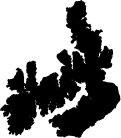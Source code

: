 <?xml version='1.0' encoding='utf-8'?>
<ipe version="70212" creator="miniipe"><ipestyle name="miniipe" /><page><layer name="my_layer" /><path stroke="black" fill="#000" layer="my layer">4529.2122559 5107.0372314 m 4529.238272099999 5107.03776860001 l  4529.236319000001 5106.9421631 l  4529.2782501 5106.8129395000005 l  4529.3375 5106.811743200001 l  4529.411734 5106.81325680001 l  4529.4510315 5106.7369628999995 l  4529.337750199999 5106.7392822 l  4529.379971300001 5106.6496094 l  4529.4372498 5106.5622559 l  4529.48825070001 5106.51325680001 l  4529.560788 5106.4377441 l  4529.6127502 5106.4872559000005 l  4529.6467499 5106.66140140001 l  4529.757843 5106.663671900001 l  4529.83797 5106.637670900001 l  4529.8117493 5106.5867676 l  4529.8132507 5106.5132324 l  4529.7825806 5106.45368650001 l  4529.8124176 5106.3617432 l  4529.8848145 5106.363208 l  4530.0127502 5106.31274410001 l  4530.1052979 5106.187890599999 l  4530.1851654 5106.18627930001 l  4530.4115417 5106.271948200009 l  4530.4132598999995 5106.1877441 l  4530.3407501 5106.11806640001 l  4530.3102783 5106.0589111 l  4530.3144775 5105.85314940001 l  4530.2136107999995 5105.6044678 l  4530.2117981 5105.5156738 l  4530.260751299999 5105.3648437 l  4530.3107239 5105.3128174 l  4530.585961900009 5105.210546900001 l  4530.7119171 5105.08952640001 l  4530.7460571 5104.8559082 l  4530.6891418000005 5104.7385742 l  4530.662249800001 5104.712744099999 l  4530.63775020001 5104.6872559 l  4530.5378326 5104.5912598 l  4530.5327637 5104.3429442999995 l  4530.5867493000005 5104.2867432 l  4530.6835449 5104.19375000001 l  4530.6881836 5103.96657710001 l  4530.6527618 5103.821289099999 l  4530.5562958 5103.6789551 l  4530.5637238 5103.3150879000095 l  4530.5214203000005 5103.1915039 l  4530.588742100001 5103.0608154 l  4530.5848267 5102.86894530001 l  4530.7372498 5102.83178710001 l  4530.712750199999 5102.7622559 l  4530.662561 5102.7140381 l  4530.6370697 5102.609448200001 l  4530.5627502 5102.465185499999 l  4530.5873657 5102.437109400001 l  4530.662249800001 5102.462744099999 l  4530.8127502 5102.4872559000005 l  4530.8607513 5102.537207 l  4531.0371765 5102.5408203 l  4531.03800960001 5102.5 l  4531.0369904 5102.45 l  4531.0377594 5102.412255900001 l  4530.9881409 5102.3645752 l  4530.9618073 5102.31030270001 l  4530.7693665 5102.216943400001 l  4530.7377502 5102.0872559 l  4530.7112578999995 5102.03581540001 l  4530.713266 5101.9375 l  4530.662249800001 5101.9127441 l  4530.63775020001 5101.8872559 l  4530.5704163 5101.8545898 l  4530.489749099999 5101.6883057000005 l  4530.4127411 5101.68674320001 l  4530.3877411 5101.7127686 l  4530.36225890001 5101.7122314 l  4530.33775020001 5101.7377441 l  4530.263333100001 5101.8092529 l  4530.261749300001 5101.8867676 l  4530.337249800001 5102.0333496 l  4530.2627502 5102.2377441 l  4530.22348630001 5102.313964800001 l  4530.337249800001 5102.534814500001 l  4530.1877411000005 5102.7127686 l  4530.1393005 5102.7117676 l  4530.137243700001 5102.8125 l  4530.1392792 5102.912255900001 l  4530.0893768 5102.8670166 l  4530.0850525000005 5102.65507810001 l  4530.2047394 5102.5766113 l  4530.1122498 5102.4877441 l  4530.087750199999 5102.4372559 l  4530.0357177999995 5102.3872559 l  4530.0382202 5102.2647705 l  4529.9632507 5102.186743200001 l  4529.912240600001 5102.1377440999995 l  4529.9127594 5102.1122559000005 l  4529.8627502 5102.06420900001 l  4529.8872498 5101.9872559000005 l  4529.9710083 5101.93232420001 l  4529.9118591 5101.8104248 l  4529.83974910001 5101.7411377 l  4529.788342299999 5101.641333 l  4529.7862305 5101.53774410001 l  4529.8627502 5101.5872559 l  4529.9348082999995 5101.662255900001 l  4530.1017059000005 5101.6355225 l  4530.1597504 5101.5158691 l  4530.1872498 5101.4872559000005 l  4530.2155304 5101.460083 l  4530.287249800001 5101.3122559 l  4530.3215363 5101.245703100009 l  4530.287249800001 5101.21274410001 l  4530.2151917 5101.1377440999995 l  4530.1810272 5101.1677002 l  4530.1377502 5101.21274410001 l  4530.0622498 5101.2622559 l  4529.9510559 5101.412255900001 l  4529.912249800001 5101.3627441 l  4529.882251 5101.2396973 l  4529.76225890001 5101.2372314 l  4529.73775020001 5101.2627440999995 l  4529.712249800001 5101.287255900001 l  4529.664212000001 5101.3372559 l  4529.511468500001 5101.3005371 l  4529.5143005 5101.1617676 l  4529.418493700001 5101.0697266 l  4529.3760010000005 5100.8520508 l  4529.266250600011 5100.7378418 l  4529.1875 5100.73623050001 l  4529.010665900009 5100.7398437 l  4529.0156006 5100.4980712999995 l  4528.9877502 5100.412255900001 l  4528.9377502 5100.31518550001 l  4528.9630676 5100.2604736 l  4529.0622498 5100.1651855 l  4529.036117600001 5100.1087158 l  4528.962249800001 5100.03774410001 l  4528.9364135999995 5100.010864300009 l  4528.837249800001 5099.962744099999 l  4528.8005005 5099.9245117 l  4528.6525818 5099.8764893 l  4528.6112396 5099.83676760001 l  4528.6137604 5099.7131836 l  4528.4377502 5099.662255900001 l  4528.2494995 5099.6254883 l  4528.212750199999 5099.5872559 l  4528.0923035000005 5099.54816890001 l  4528.0627502 5099.4872559000005 l  4528.0122498 5099.41274410001 l  4527.946814 5099.3129395000005 l  4527.9125 5099.3122559 l  4527.88750000001 5099.3127441 l  4527.6573669 5099.3080566 l  4527.6877502 5099.3372559 l  4527.712249800001 5099.41274410001 l  4527.7622498 5099.460791 l  4527.502887000001 5099.5310547 l  4527.412750199999 5099.4372559 l  4527.31358640001 5099.3891357 l  4527.2414215 5099.314038099999 l  4527.1872498 5099.2877441 l  4527.140750099999 5099.2393555 l  4527.0125 5099.2367432 l  4526.9382813 5099.238256799999 l  4526.9362457 5099.13852540001 l  4527.0348083 5099.08774410001 l  4527.182513399999 5099.1341797000005 l  4527.2505005 5099.1995117 l  4527.3102509 5099.261694299999 l  4527.3843201 5099.263207999999 l  4527.462750199999 5099.2377441 l  4527.549939 5099.2079102 l  4527.8123688000005 5099.2132568 l  4527.9424774 5099.0377441 l  4527.9877502 5099.0872559 l  4528.012561 5099.189038099999 l  4528.0627594 5099.2372559000005 l  4528.0622406 5099.2627440999995 l  4528.1877502 5099.3122559 l  4528.2187286 5099.3444824 l  4528.4377502 5099.3872559 l  4528.4635864 5099.414135700001 l  4528.5627502 5099.4622559 l  4528.587249800001 5099.4877441 l  4528.6382507 5099.5367432 l  4528.7348083 5099.6372559 l  4528.793045 5099.61030270001 l  4528.8873474 5099.5121582 l  4529.0099304 5099.543554700001 l  4529.0608581999995 5099.4385741999995 l  4529.1005005 5099.400488300001 l  4529.1372498 5099.3622559000005 l  4529.1877594 5099.337744099999 l  4529.1868988 5099.2955811 l  4529.2150635 5099.0363525 l  4529.273999 5098.97502440001 l  4529.3621887 5099.0597412 l  4529.362756299999 5099.0875 l  4529.3622437 5099.1125 l  4529.3637054 5099.1840332 l  4529.3371643 5099.2875732 l  4529.3627502 5099.3372559 l  4529.3872498 5099.38774410001 l  4529.43718870001 5099.4846924 l  4529.4447327 5099.8544678 l  4529.4120972 5099.8884277 l  4529.288525399999 5099.8247802999995 l  4529.2867798 5099.9102539000105 l  4529.3347504 5100.0091309 l  4529.3625 5100.0380127 l  4529.4088684 5099.9897461 l  4529.4625336 5099.9621094000095 l  4529.5411041 5100.0153564 l  4529.6377502 5100.0622559 l  4529.6792571999995 5100.2325195 l  4529.7627502 5100.287255900001 l  4529.810788 5100.3372559 l  4529.93446350001 5100.2978760000005 l  4529.9701996 5100.1877441 l  4530.0127502 5100.2122559 l  4530.0377411 5100.23825680001 l  4530.0896637000005 5100.237207 l  4530.1625 5100.3130126999995 l  4530.210787999999 5100.2627440999995 l  4530.21339720001 5100.361792000001 l  4530.1377502 5100.4733887 l  4530.162249800001 5100.4877441 l  4530.287750199999 5100.5122559 l  4530.3122498 5100.5377441 l  4530.3622864 5100.5858154 l  4530.3881744 5100.665600599999 l  4530.462750199999 5100.7372559000005 l  4530.4872498 5100.7627440999995 l  4530.5627502 5100.8122559 l  4530.6549866000005 5100.908252 l  4530.759808299999 5100.9622559 l  4530.7884490999995 5100.9371338 l  4530.712750199999 5100.7901855 l  4530.7475005999995 5100.6796387 l  4530.8122498 5100.6122559000005 l  4530.906451399999 5100.5665527 l  4531.087249800001 5100.4325195 l  4531.0127502 5100.3622559000005 l  4530.8622498 5100.2377441 l  4530.8368256 5100.21127930001 l  4530.6631104 5100.1549072 l  4530.6612946 5100.0659668 l  4530.69596250001 5099.9307129 l  4530.662750199999 5099.8622559000005 l  4530.6372498 5099.837744099999 l  4530.587750199999 5099.7622559 l  4530.53724980001 5099.68774410001 l  4530.4877502 5099.5622559 l  4530.3877502 5099.4304687 l  4530.4890076 5099.337744099999 l  4530.5377594 5099.3622559000005 l  4530.5369812 5099.400488300001 l  4530.6877502 5099.4372559 l  4530.7191833 5099.4699707 l  4530.7622498 5099.3372559 l  4530.787750199999 5099.3127441 l  4530.8125 5099.2869873 l  4530.8416046 5099.3172852 l  4530.963165300001 5099.2876465 l  4530.9372498 5099.2627440999995 l  4530.912750199999 5099.2122559 l  4530.8627502 5099.164209 l  4530.8872498 5099.0622559 l  4531.00427860001 5099.0054687 l  4530.962750199999 5098.9622559 l  4530.787750199999 5098.9280762 l  4530.81648860001 5098.8508545 l  4530.912750199999 5098.78774410001 l  4530.9876312 5098.68674320001 l  4531.075 5098.6885254 l  4531.1625 5098.68674320001 l  4531.35862120001 5098.6907471 l  4531.3882599 5098.662255900001 l  4531.3847473 5098.4901123 l  4531.6721436 5098.391748 l  4531.8020386 5098.358471699999 l  4532.01274110001 5098.36276860001 l  4532.0487671 5098.3252686 l  4532.2087799 5098.3771973 l  4532.268246500001 5098.5279541 l  4532.3122498 5098.4372559 l  4532.363327 5098.3381104 l  4532.2627502 5098.1897217 l  4532.29205930001 5098.0970459 l  4532.3932617 5098.0479491999995 l  4532.3622406 5097.9877197000005 l  4532.362756299999 5097.962500000011 l  4532.3598236 5097.818774400001 l  4532.4035828 5097.72858890001 l  4532.6138885 5097.6875244 l  4532.4655701 5097.6513672 l  4532.429480000001 5097.503320299999 l  4532.3872498 5097.462744099999 l  4532.339212 5097.4127441 l  4532.2622498 5097.4372559 l  4532.212750199999 5097.462744099999 l  4532.1357208 5097.4877441 l  4532.13873900001 5097.6356934000005 l  4532.1127411 5097.6627686 l  4532.0872589 5097.6622314 l  4532.0428741 5097.7084473 l  4531.962750199999 5097.7627440999995 l  4531.787249800001 5097.8372559 l  4531.6553436 5097.9052002 l  4531.4672882 5097.8570068 l  4531.4377411000005 5097.8877686 l  4531.3672913 5097.886328099999 l  4531.0448364 5097.9456543 l  4530.9729584 5097.87082520001 l  4530.83724980001 5097.837744099999 l  4530.8127502 5097.8122559 l  4530.7627502 5097.764209 l  4530.83724980001 5097.662255900001 l  4530.9372498 5097.5304687 l  4530.8877502 5097.4872559000005 l  4530.7970032 5097.4277587999995 l  4530.7627502 5097.287255900001 l  4530.7186493 5097.1583984 l  4530.840799 5097.099145499999 l  4530.7955077999995 5096.92243650001 l  4530.9807007 5096.877270499999 l  4531.0359985 5096.7633057 l  4531.0877411 5096.7622314 l  4531.113586400001 5096.78913570001 l  4531.261413599999 5096.8608643 l  4531.2994995 5096.900488300001 l  4531.3815338 5096.9793213 l  4531.4377502 5097.0622559 l  4531.4701996 5097.162255900001 l  4531.5643005 5097.0932861 l  4531.5358215 5096.9821777 l  4531.5377594 5096.8872559 l  4531.412750199999 5096.7945801 l  4531.445401 5096.71816410001 l  4531.525 5096.8010254 l  4531.56225890001 5096.7622314 l  4531.5877411 5096.7627686 l  4531.6122498 5096.7372559000005 l  4531.6618591 5096.6895752 l  4531.7097504 5096.5908690999995 l  4531.78480830001 5096.5127440999995 l  4531.8127502 5096.537255900001 l  4531.9082489 5096.6366455 l  4531.9627411 5096.6377686 l  4532.0077667 5096.5908936 l  4532.1459473 5096.693335 l  4532.193222 5096.8872559 l  4532.212750199999 5096.8627441 l  4532.2733948 5096.73774410001 l  4532.3127502 5096.7622559 l  4532.3382202 5096.788769500001 l  4532.4134033 5096.7872314 l  4532.4734985 5096.97241210001 l  4532.53578800001 5097.037255900001 l  4532.5634399 5097.0121338 l  4532.4877502 5096.8651855 l  4532.5122498 5096.8122559 l  4532.53800960001 5096.78750000001 l  4532.4378174 5096.6912354 l  4532.412750199999 5096.537255900001 l  4532.3872498 5096.5127440999995 l  4532.3627502 5096.4872559000005 l  4532.287750199999 5096.450854500001 l  4532.3464417000005 5096.4050781 l  4532.4614136 5096.46086430001 l  4532.5588287 5096.5622559 l  4532.5658295 5096.5185059000005 l  4532.4877502 5096.4372559 l  4532.462249800001 5096.41274410001 l  4532.43775020001 5096.3872559 l  4532.412249800001 5096.3627441 l  4532.3652495999995 5096.2658691 l  4532.337750199999 5096.2372559000005 l  4532.2377502 5096.2048096 l  4532.290228299999 5095.9530273 l  4532.422171 5095.86357420001 l  4532.5858185 5095.8602295 l  4532.635788 5095.912255900001 l  4532.7402985 5095.8871338 l  4532.8125 5095.8119873000005 l  4532.837249800001 5095.83774410001 l  4532.8882507 5095.886743200001 l  4532.9494995 5095.9504883 l  4533.0005005 5095.9995117 l  4533.060412600001 5096.0618652 l  4533.1127502 5096.0872559 l  4533.2098083 5096.1372559 l  4533.2377502 5096.08774410001 l  4533.2622498 5096.037255900001 l  4533.3387999999995 5095.8886475 l  4533.3367798 5095.7897461 l  4533.3741364 5095.712744099999 l  4533.4377502 5095.7372559000005 l  4533.5243805 5095.827417 l  4533.7013092 5095.87275390001 l  4533.7377502 5095.83774410001 l  4533.807049599999 5095.732055700009 l  4533.984158300001 5095.6159424 l  4534.1127502 5095.462744099999 l  4534.2598296999995 5095.2643311 l  4534.425 5095.2609619000095 l  4534.6371887 5095.2653076 l  4534.63863830001 5095.1942139 l  4534.6056458 5094.93608400001 l  4534.7342438000005 5094.9387207 l  4534.787750199999 5094.91274410001 l  4534.8122588999995 5094.88723140001 l  4534.91237490001 5094.8892822 l  4534.943222 5094.7627440999995 l  4535.0754547 5094.7898437 l  4535.1372498 5094.909814500001 l  4535.104507399999 5095.0139648 l  4535.0076996 5095.144555700001 l  4534.889276100001 5095.258349600001 l  4534.6952118 5095.5201416 l  4534.3758362 5095.6934326 l  4534.2880524 5095.8229492 l  4534.286734 5095.88750000001 l  4534.287756299999 5095.9375 l  4534.287240600001 5095.9627197 l  4534.3410614 5096.0954102 l  4534.4026978 5096.2853516 l  4534.5627502 5096.412255900001 l  4534.6088684 5096.4602539 l  4534.7098083 5096.5122559 l  4534.7377502 5096.4877441 l  4534.799853500001 5096.2963623000005 l  4534.9377502 5096.2627440999995 l  4535.0348083 5096.212744099999 l  4535.0627502 5096.2372559000005 l  4535.1112488 5096.3372314 l  4535.21018070001 5096.33923340001 l  4535.3015015 5096.25148930001 l  4535.3872589 5096.1622314 l  4535.4127411 5096.1627686 l  4535.4607513 5096.112792999999 l  4535.5125 5096.1117432 l  4535.5627411000005 5096.1127686 l  4535.6051025 5096.06867680001 l  4535.7627502 5096.162255900001 l  4535.8117493 5096.2132568 l  4535.8627502 5096.2622559 l  4535.8872498 5096.3127441 l  4535.9255005 5096.34951170001 l  4535.962249800001 5096.38774410001 l  4536.087750199999 5096.4372559 l  4536.1122498 5096.462744099999 l  4536.1632506999995 5096.511743200001 l  4536.221133399999 5096.5719971 l  4536.2627197 5096.486279299999 l  4536.4291107 5096.40556640001 l  4536.5103577 5096.2380859 l  4536.5627502 5096.1877441 l  4536.5872589 5096.1622314 l  4536.6127411 5096.1627686 l  4536.6372498 5096.1372559 l  4536.7372498 5096.0411621 l  4536.7017516999995 5095.9630371 l  4536.639129599999 5095.96176760001 l  4536.4648224 5096.0064452999995 l  4536.3627502 5095.9372559 l  4536.2511475 5095.910034199999 l  4536.087249800001 5095.81274410001 l  4536.0627502 5095.787255900001 l  4535.962249800001 5095.712744099999 l  4535.9145874 5095.6631348 l  4535.8622498 5095.6377440999995 l  4535.837750199999 5095.6122559000005 l  4535.7377808 5095.5637451 l  4535.7372437000095 5095.53750000001 l  4535.7382202 5095.48977050001 l  4535.6877502 5095.4372559 l  4535.662249800001 5095.4127441 l  4535.6377502 5095.3872559 l  4535.5622498 5095.337744099999 l  4535.537750199999 5095.3122559 l  4535.38530580001 5095.28249510001 l  4535.3896881 5095.0677734 l  4535.3144989 5094.9127929999995 l  4535.275 5094.9119873 l  4535.162750199999 5094.9142822 l  4535.188147 5094.8344238 l  4535.26526180001 5094.76032710001 l  4535.262243700001 5094.6125 l  4535.2627594 5094.5872803 l  4535.212750199999 5094.4411621 l  4535.3324158 5094.28613280001 l  4535.4127319 5094.2877686 l  4535.4622681 5094.26223140001 l  4535.5559875 5094.264160199999 l  4535.4872498 5094.1627441 l  4535.462750199999 5094.1122559000005 l  4535.412240600001 5094.03774410001 l  4535.412756299999 5094.0125 l  4535.4113739 5093.9447998000005 l  4535.4469147 5093.7627440999995 l  4535.558966099999 5093.8044434 l  4535.5995087 5093.8880127 l  4535.7112976 5093.88574220001 l  4535.7372498 5093.9127441 l  4535.8850769 5093.98447270001 l  4535.9357513000095 5094.037207 l  4536.0747528 5094.04003910001 l  4536.2362732 5093.9203125 l  4536.2622498 5093.787255900001 l  4536.3121887 5093.69030760001 l  4536.3127594 5093.6622803 l  4536.287240600001 5093.6127197000005 l  4536.2877594 5093.5872559 l  4536.2127197 5093.5151611 l  4536.1733093 5093.3132812 l  4536.1122406 5093.1627197 l  4536.113009600001 5093.125 l  4536.1058075 5092.7720215 l  4536.1872588999995 5092.6872314 l  4536.21274110001 5092.6877686 l  4536.25 5092.648974600001 l  4536.287545800001 5092.6880615 l  4536.337249800001 5092.6122559000005 l  4536.4134155 5092.53906250001 l  4536.3122406 5092.2627197 l  4536.3127594 5092.2372803 l  4536.287249800001 5092.1877441 l  4536.2627502 5092.1122559000005 l  4536.2372498000095 5092.0377441 l  4536.212750199999 5091.912255900001 l  4536.1667938 5091.732934600001 l  4536.2646698 5091.3947266 l  4536.2372406 5091.2877197 l  4536.2377594 5091.2622802999995 l  4536.1892487000005 5091.168090800001 l  4536.1612946 5091.0590332 l  4536.1642609 5090.9136963 l  4536.0934662 5090.8456787000005 l  4536.037249800001 5090.7627440999995 l  4536.0127502 5090.5622559 l  4535.9657501 5090.471020499999 l  4535.9149323 5090.3225586 l  4535.9872498 5090.2122559 l  4536.0837280000005 5090.08510740001 l  4536.0132507 5090.0117676 l  4535.962249800001 5089.962744099999 l  4535.9364135999995 5089.9358398 l  4535.837249800001 5089.8877440999995 l  4535.8127502 5089.8622559000005 l  4535.7158722 5089.8152344 l  4535.664749099999 5089.7661133 l  4535.63724980001 5089.712744099999 l  4535.6127502 5089.6122559000005 l  4535.537750199999 5089.4666504 l  4535.5622498 5089.412255900001 l  4535.6377502 5089.3127441 l  4535.703186 5089.2129395 l  4535.7876068000005 5089.211230499999 l  4535.812323 5089.3882812 l  4535.9497559 5089.3854492 l  4536.0105011 5089.5106934000005 l  4536.1127411 5089.51274410001 l  4536.1375 5089.4870117 l  4536.2338287 5089.5872559 l  4536.3394622999995 5089.5369141 l  4536.239749099999 5089.4411133 l  4536.1994995 5089.3629883 l  4536.1474152 5089.1493652 l  4536.0642487000005 5089.062792999999 l  4535.9622986 5089.060693400001 l  4535.73775020001 5089.176367200001 l  4535.7622498 5089.0622559 l  4535.8627502 5088.93774410001 l  4535.912249800001 5088.8122559 l  4535.9618591 5088.7645996 l  4535.9872498 5088.7122559 l  4536.0622498 5088.5666504 l  4535.993817099999 5088.3877440999995 l  4535.9148834 5088.4568359 l  4535.8841858000005 5088.520117200001 l  4535.7377136000005 5088.6608398 l  4535.7037384000005 5088.76552730001 l  4535.5269226 5089.011377000001 l  4535.4041168 5089.2279785 l  4535.337560999999 5089.1640137 l  4535.312374900001 5089.060693400001 l  4535.1877502 5089.0632812 l  4535.212249800001 5088.9872559000005 l  4535.34443970001 5088.7922363 l  4535.3127502 5088.662255900001 l  4535.2628113 5088.56533200001 l  4535.2613892 5088.4956543 l  4535.3816254 5088.456640599999 l  4535.412249800001 5088.3622559000005 l  4535.462759399999 5088.33774410001 l  4535.4603516 5088.2196777 l  4535.4990112 5088.06879880001 l  4535.393103 5088.0142577999995 l  4535.2840240000005 5087.986279299999 l  4535.1886841000005 5087.98823240001 l  4535.1127502 5087.9622559 l  4534.9377502 5087.9280762 l  4534.9802338 5087.813916 l  4535.1608185000005 5087.8102539 l  4535.210787999999 5087.8622559000005 l  4535.361972 5087.8259277 l  4535.3627594 5087.7873535 l  4535.35 5087.650000000011 l  4535.287750199999 5087.6297852 l  4535.33724980001 5087.537255900001 l  4535.3627594 5087.5127440999995 l  4535.361734 5087.462500000011 l  4535.3651978 5087.2928711 l  4535.2632507 5087.1867676 l  4535.212249800001 5087.13774410001 l  4535.1755005 5087.099511699999 l  4535.0674591 5086.995703099999 l  4535.0127502 5086.912255900001 l  4534.9377502 5086.8016113 l  4534.9733978 5086.707958999999 l  4535.1368896 5086.6549316 l  4535.1382385 5086.5887695 l  4535.066421500001 5086.5140137 l  4534.962750199999 5086.4637207000005 l  4534.9872498 5086.4372559 l  4535.0622498 5086.4008789 l  4535.0279694 5086.276855499999 l  4534.94899900001 5086.2009766 l  4534.86325070001 5086.1117676 l  4534.8122406 5086.0627441 l  4534.8129333 5086.0287598 l  4534.695089700001 5085.9515137 l  4534.6377502 5085.840185499999 l  4534.662249800001 5085.8122559 l  4534.772879 5085.7396973 l  4534.6377502 5085.7067871 l  4534.6693481 5085.4881348 l  4534.8084929999995 5085.48530270001 l  4534.8967194 5085.5431152 l  4535.0122498 5085.7377441 l  4535.1492889 5085.8042480000095 l  4535.287750199999 5086.162255900001 l  4535.3122498 5086.337744099999 l  4535.337759399999 5086.412255900001 l  4535.337219200001 5086.43872070001 l  4535.4005005 5086.4995117 l  4535.4617493000005 5086.5632324 l  4535.5127502 5086.6122559000005 l  4535.537249800001 5086.6377440999995 l  4535.662750199999 5086.6872559 l  4535.6872498 5086.712744099999 l  4535.712750199999 5086.7372559000005 l  4535.7372498 5086.7877441 l  4535.7627502 5086.8122559 l  4535.8102509 5086.8616699 l  4535.8625 5086.8627441 l  4535.9347015 5086.861279299999 l  4536.0369904 5086.9595702999995 l  4536.087249800001 5087.13774410001 l  4536.1371643 5087.2835937 l  4536.1387756 5087.3625 l  4536.1313934 5087.7241699 l  4536.162249800001 5087.7877441 l  4536.212759399999 5087.8622559000005 l  4536.2122406 5087.8877440999995 l  4536.24217530001 5087.945849600001 l  4536.2349335 5088.3006836 l  4536.2779175000005 5088.47700200001 l  4536.3367493000005 5088.5382324 l  4536.3877594000105 5088.5872559 l  4536.3867401 5088.6372559 l  4536.5119476 5088.5770996 l  4536.5127594 5088.537255900001 l  4536.462750199999 5088.391162100001 l  4536.564031999999 5088.3749512 l  4536.5622192 5088.4637695 l  4536.7048523 5088.4608887 l  4536.768374599999 5088.656640599999 l  4536.8720001 5088.6902344 l  4536.93775020001 5088.787255900001 l  4536.962249800001 5088.837744099999 l  4536.98775940001 5088.8872559 l  4536.9867615 5088.9362304999995 l  4537.0122498 5088.962744099999 l  4537.087750199999 5089.0122559 l  4537.129104600001 5089.1818848 l  4537.212750199999 5089.2622559 l  4537.2494995 5089.3004883 l  4537.287750199999 5089.3372559 l  4537.3808745999995 5089.5566406 l  4537.4366881999995 5089.6102539 l  4537.4392334 5089.7348633 l  4537.4067383 5089.7979492000095 l  4537.506662 5089.8464355 l  4537.5622498 5090.0088379 l  4537.53775020001 5090.11274410001 l  4537.46307370001 5090.296875 l  4537.461990399999 5090.35 l  4537.463266 5090.4125 l  4537.4617798 5090.4852295 l  4537.536297600001 5090.562768600011 l  4537.65 5090.56044920001 l  4537.7698608 5090.562915 l  4537.837759399999 5090.462744099999 l  4537.835720800001 5090.3627441 l  4537.934088100001 5090.425952100009 l  4537.962249800001 5090.5127440999995 l  4537.9877502 5090.5622559 l  4538.0180054 5090.6863525 l  4538.1372589 5090.5622314 l  4538.1627441 5090.562768600011 l  4538.2139862 5090.4845947 l  4538.3054047 5090.3967773 l  4538.43775020001 5090.212744099999 l  4538.469064299999 5090.1162598 l  4538.537249800001 5090.0122559 l  4538.7610168 5089.745703099999 l  4538.792923 5089.5273437000005 l  4538.7622498 5089.4377441 l  4538.73775020001 5089.3622559000005 l  4538.5722595 5089.231054700001 l  4538.6142029 5089.1084961 l  4538.6122437 5089.0125 l  4538.6141785 5088.9178223 l  4538.5867676 5088.8108887 l  4538.5878204 5088.7592285 l  4538.5127502 5088.3190918 l  4538.548938 5088.1243652 l  4538.739657599999 5087.96425780001 l  4538.9858185 5087.9592285 l  4539.0622498 5088.1476562 l  4539.0357697 5089.082666 l  4538.8622589 5089.2632812 l  4538.787750199999 5089.2617187000005 l  4538.8127411000005 5089.3137695000005 l  4538.9598724 5089.310791 l  4539.0295227 5089.3466309000005 l  4539.2377502 5089.3127441 l  4539.558322100001 5089.2470703 l  4539.6391754 5089.2887207 l  4539.7622559 5089.2862305 l  4539.787249800001 5089.337744099999 l  4539.8382507 5089.38676760001 l  4539.9 5089.4510254 l  4539.9375 5089.412011699999 l  4540.0337494000005 5089.5121582 l  4540.0634796 5089.512793 l  4540.120416299999 5089.3954102 l  4540.2077942000005 5089.353027300001 l  4540.2372498 5089.2622559 l  4540.2862488 5089.21518550001 l  4540.3360809000005 5089.0695801 l  4540.33851930001 5088.95 l  4540.337243700001 5088.8875 l  4540.33851930001 5088.82500000001 l  4540.337243700001 5088.7625 l  4540.3377562999995 5088.7375 l  4540.33271180001 5088.49028320001 l  4540.4377594 5088.212744099999 l  4540.436734 5088.1625 l  4540.438278199999 5088.0868164 l  4540.3872498 5087.9877441 l  4540.3500275 5087.7970703 l  4540.2442505 5087.695459 l  4540.1200499999995 5087.45434570001 l  4540.1871399 5087.19257810001 l  4540.188266 5087.1375 l  4540.1872437 5087.0875 l  4540.1885193 5087.025000000011 l  4540.1872437 5086.9625 l  4540.188317900001 5086.9099609 l  4540.1122498 5086.6877441 l  4540.0642487000005 5086.49086910001 l  4540.0127502 5086.4372559 l  4539.902298 5086.3648437 l  4539.8328583 5086.0091309 l  4539.6883606 5085.9390137 l  4539.6410919 5085.8009277 l  4539.6357971 5085.5415039 l  4539.6632416 5085.46132810001 l  4539.6622437000005 5085.4125 l  4539.66325070001 5085.3632324 l  4539.6160004 5085.2714844 l  4539.6122437 5085.087500000011 l  4539.613681 5085.0171387 l  4539.587750199999 5084.9372559 l  4539.5622498 5084.8877440999995 l  4539.537750199999 5084.8372559 l  4539.4907501 5084.7459961 l  4539.4377502 5084.5911621000005 l  4539.4753571 5084.4316406 l  4539.5644806 5084.2957031 l  4539.7002532999995 5084.2492187 l  4539.761749300001 5084.3132324 l  4539.8627502 5084.3622559000005 l  4539.910788 5084.412255900001 l  4540.0517059 5084.3783691 l  4540.1132538 5084.1382324 l  4540.0607391 5084.0362793000095 l  4540.0631836 5083.9165527000105 l  4540.0255005 5083.7620117 l  4539.9872498 5083.6877441 l  4539.962750199999 5083.6372559 l  4539.912811300001 5083.5403320000005 l  4539.911734 5083.4875 l  4539.9142822 5083.3627441 l  4539.8622498 5083.3127441 l  4539.8141754 5083.2626953 l  4539.7372498 5083.23774410001 l  4539.6872588999995 5083.1857422 l  4539.440142799999 5083.19077150001 l  4539.412750199999 5083.162255900001 l  4539.3135864000005 5083.11416020001 l  4539.2850769 5083.084472699999 l  4539.1372498 5083.0127440999995 l  4539.1127502 5082.9872559000005 l  4538.9994995 5082.9504883 l  4538.944494599999 5082.8932617 l  4538.7573547 5082.8613281 l  4538.62216800001 5082.8641113 l  4538.4872406 5082.837744099999 l  4538.4879974 5082.8006836 l  4538.1840637 5082.7488281 l  4537.9773773 5082.7891602 l  4537.8646057000005 5082.96118160001 l  4537.7375 5082.9637695 l  4537.5723663 5082.96040040001 l  4537.462249800001 5082.9872559000005 l  4537.3877502 5083.0127440999995 l  4537.3122498 5083.037255900001 l  4537.1273499 5083.1122559000005 l  4536.9372498 5083.087744099999 l  4536.912750199999 5083.0622559 l  4536.83724980001 5083.0127440999995 l  4536.8127502 5082.9872559000005 l  4536.6649231 5082.915527300001 l  4536.636413599999 5082.8858398 l  4536.53724980001 5082.837744099999 l  4536.4912506 5082.7898926 l  4536.3622681 5082.787255900001 l  4536.3127502 5082.8127441 l  4536.2332764 5082.8385253999995 l  4536.0537994 5082.9310059 l  4535.9877502 5082.8622559000005 l  4535.9397491 5082.8161133 l  4535.912249800001 5082.7627440999995 l  4535.8877502 5082.7122559 l  4535.8519989 5082.6428711 l  4535.8068054 5082.46650390001 l  4535.8882507 5082.3882324 l  4535.9372588999995 5082.3372559 l  4535.9627411 5082.33774410001 l  4536.1743011 5082.09467770001 l  4536.2836548 5082.0383301 l  4536.415783699999 5082.03564450001 l  4536.8110809 5082.064502000009 l  4536.8372589 5082.037255900001 l  4536.8627411 5082.03774410001 l  4536.8872498 5082.0122559 l  4536.9759949 5081.9540527 l  4537.134967 5081.7886230000095 l  4537.3255005 5081.6754883 l  4537.375695799999 5081.5208008 l  4537.4877502 5081.43774410001 l  4537.5569519 5081.365722699999 l  4537.751821899999 5081.237939500001 l  4537.834869400001 5081.03320310001 l  4537.86777650001 5080.7435059 l  4537.83775020001 5080.7122559 l  4537.662249800001 5080.587744099999 l  4537.6255005 5080.5495117 l  4537.5617493 5080.48823240001 l  4537.5127502 5080.3872559 l  4537.4872498 5080.3627441 l  4537.462750199999 5080.3372559 l  4537.3132904 5080.288769500001 l  4537.3102783 5080.1410645000005 l  4537.3614594 5080.041748 l  4537.3872498 5079.9622559 l  4537.5103241 5079.8815429999995 l  4537.5127563 5079.7625 l  4537.5093262 5079.5944824 l  4537.5627594 5079.462744099999 l  4537.5622437 5079.4375 l  4537.5645081 5079.3266113 l  4537.53775020001 5079.162255900001 l  4537.4872498 5079.03774410001 l  4537.462750199999 5078.9622559 l  4537.437249800009 5078.9127441 l  4537.3902496 5078.8158691 l  4537.3137024 5078.73618160001 l  4537.1637024 5078.7392578 l  4537.1377502 5078.7122559 l  4536.9614532000005 5078.6876465000105 l  4536.912750199999 5078.5872559 l  4536.763192699999 5078.5146973 l  4536.7377502 5078.4622559 l  4536.712249800001 5078.43774410001 l  4536.6877502 5078.3872559 l  4536.662249800001 5078.3627441 l  4536.63775020001 5078.3372559 l  4536.5385864 5078.2891602 l  4536.4890289 5078.23754880001 l  4536.3872498 5078.212744099999 l  4536.36177980001 5078.1862304999995 l  4536.1927765 5078.1896973 l  4536.1372498 5078.16274410001 l  4536.1017578 5078.12583010001 l  4535.6387238 5078.1850098 l  4535.6367615 5078.08876950001 l  4535.7875 5078.0856934 l  4535.9563629 5078.0891602 l  4536.0933075 5078.0447266 l  4536.2377502 5077.9877441 l  4536.3940491 5077.86914060001 l  4536.528494300001 5077.8231445 l  4536.601828 5077.9350098 l  4536.7377411 5077.9377441 l  4536.7845367 5077.88906250001 l  4536.9692017 5077.8141602 l  4537.0867798 5077.8117676 l  4537.1848082999995 5077.8622559000005 l  4537.287750199999 5077.83774410001 l  4537.567465200001 5077.76083980001 l  4537.781216400001 5077.7651854999995 l  4537.888385 5077.7131836 l  4537.8127502 5077.6016113 l  4538.1084412 5077.5861328 l  4538.378186 5077.5916504 l  4538.43775020001 5077.56274410001 l  4538.4718506 5077.3880859 l  4538.658352699999 5077.384277300001 l  4538.7431091 5077.4416992 l  4538.9872589 5077.4367187 l  4539.0357513 5077.487207 l  4539.0872589 5077.4882812000005 l  4539.1359711 5077.4375488 l  4539.2377502 5077.4127441 l  4539.383828700001 5077.3627441 l  4539.4377502 5077.3872559 l  4539.583337399999 5077.4622559 l  4539.7177124 5077.401757799999 l  4539.670950299999 5077.2651367 l  4539.8862976 5077.2607422 l  4539.93870240001 5077.3152832000005 l  4540.1125 5077.3117187 l  4540.1491364 5077.3872559 l  4540.291803 5077.3105469 l  4540.370694 5077.22846680001 l  4540.437677 5077.2629883 l  4540.4636383 5077.182959 l  4540.5882507 5077.0632324 l  4540.65 5076.9989746 l  4540.6872498 5077.0377441 l  4540.7627502 5077.0872559 l  4540.7949738 5077.1208008 l  4540.837750199999 5077.0377441 l  4540.8847504000005 5076.9408691 l  4540.9125 5076.912011699999 l  4540.960787999999 5076.9622559 l  4541.0386292 5076.9374512 l  4541.1117493 5076.7867676000105 l  4541.2380188 5076.7254883000005 l  4541.2337646000005 5076.5168945000005 l  4541.308578499999 5076.4390137 l  4541.4291107 5076.3805664 l  4541.486419700001 5076.2624512 l  4541.712750199999 5076.212744099999 l  4541.787249800001 5076.1872559 l  4541.8627502 5076.1627441 l  4541.9097504 5076.0658691 l  4541.9372588999995 5076.037255900001 l  4541.9872589 5076.0382812 l  4542.0244995 5075.99951170001 l  4542.110626199999 5075.916748 l  4542.1140319999995 5075.75 l  4542.110351599999 5075.5696777 l  4542.1377502 5075.46274410001 l  4542.162249800001 5075.287255900001 l  4542.1877502 5075.1877441 l  4542.21224980001 5074.9872559000005 l  4542.2480011 5074.9178711 l  4542.287750199999 5074.7627440999995 l  4542.3122498 5074.6122559000005 l  4542.3853699 5074.504394500001 l  4542.3892853 5074.31250000001 l  4542.3859253 5074.14790040001 l  4542.4376556 5073.8600098 l  4542.5120697 5073.7155273 l  4542.537249800001 5073.6122559000005 l  4542.5627502 5073.5627441 l  4542.587249800001 5073.5122559 l  4542.6366577 5073.4163574 l  4542.6377563 5073.36250000001 l  4542.6367981 5073.3156738 l  4542.6749634 5073.1980957000005 l  4542.7387604 5073.1367676 l  4542.7334442 5072.8762207 l  4542.814587399999 5072.8368652 l  4542.8622589 5072.787255900001 l  4542.889291400001 5072.7877929999995 l  4542.8867981 5072.6656738 l  4542.912249800001 5072.5872559 l  4542.9442505 5072.5251465 l  4542.992114299999 5072.2914551 l  4542.912811300001 5072.215234400001 l  4542.912240600001 5072.1872559 l  4542.9872498 5072.07661130001 l  4542.962750199999 5071.7622559 l  4542.912750199999 5071.5671387 l  4542.9639008 5071.5362305 l  4543.0622498 5071.5382812 l  4543.0319061 5071.4131348 l  4542.95 5071.4114746000005 l  4542.862771599999 5071.4132812 l  4542.8622406 5071.3872559 l  4542.90495 5071.3043457 l  4542.8622498 5071.1377440999995 l  4542.8314362 5071.011328099999 l  4542.7375 5071.0132812 l  4542.712750199999 5070.9622559 l  4542.662249800001 5070.93774410001 l  4542.6377502 5070.8372559 l  4542.5622498 5070.7877441 l  4542.537750199999 5070.7622559 l  4542.4417511 5070.6700195 l  4542.3867218000005 5070.5631836 l  4542.3877594000105 5070.5122559 l  4542.3101897999995 5070.4100586 l  4542.2627502 5070.3122559 l  4542.1837128 5070.2739258 l  4542.056839 5070.0602051 l  4541.9505005 5069.9495117 l  4541.912240600001 5069.9127441 l  4541.9131989 5069.8657715 l  4541.837750199999 5069.787255900001 l  4541.7696259 5069.7541992 l  4541.6860077 5069.5480469000095 l  4541.6887695000005 5069.4127441 l  4541.596667500001 5069.3680664 l  4541.525412 5069.1218262 l  4541.5757568 5068.974755900001 l  4541.487200899999 5068.889648400001 l  4541.488250699999 5068.8382324 l  4541.4378113 5068.740332 l  4541.436734 5068.6875 l  4541.4377594 5068.6372559 l  4541.3622498 5068.53774410001 l  4541.3354553 5068.427832 l  4541.1281494 5068.5119141 l  4540.940142799999 5068.5157715 l  4540.912750199999 5068.4872559000005 l  4540.8407227 5068.4180664 l  4540.787750199999 5068.3372559 l  4540.7622498 5068.3127441 l  4540.7271027 5068.2044434 l  4540.587249800001 5068.1127441 l  4540.4877502 5067.9872559000005 l  4540.4367493 5067.9382324 l  4540.3877502 5067.8872559 l  4540.3622498 5067.8627441 l  4540.1387512 5067.5612304999995 l  4540.0622406 5067.4877441 l  4540.0627808 5067.4612793 l  4540.0122498 5067.4127441 l  4539.9174622 5067.2681641 l  4539.8414215 5067.1890137 l  4539.787249800001 5067.1627441 l  4539.7627502 5067.1372559 l  4539.6622253000005 5067.08847660001 l  4539.6627594 5067.0622559 l  4539.5622498 5066.9877441 l  4539.5255005 5066.9495117 l  4539.47449950001 5066.900488300001 l  4539.4377502 5066.8622559000005 l  4539.3122498 5066.7877441 l  4539.287750199999 5066.7622559 l  4539.153323400011 5066.7294922 l  4539.1061859 5066.6804199 l  4538.9373474 5066.6371582 l  4538.9125 5066.6629883000005 l  4538.8661316 5066.6147461 l  4538.72946470001 5066.5443359 l  4538.4618713 5066.4307616999995 l  4538.4627808 5066.3862793 l  4538.3877502 5066.314209 l  4538.475744599999 5066.3071777 l  4538.5395874 5066.3381348 l  4538.610788 5066.412255900001 l  4538.6137238 5066.3381836 l  4538.587249800001 5066.3127441 l  4538.5627502 5066.287255900001 l  4538.4148315 5066.2392578 l  4538.3744995 5066.2004883 l  4538.337750199999 5066.162255900001 l  4538.1851013000005 5066.1374023 l  4538.040313699999 5066.062792999999 l  4537.9875 5066.0617187 l  4537.9127411 5066.0632812 l  4537.8877502 5066.037255900001 l  4537.7969727 5066.0078125 l  4537.739141800001 5065.888574199999 l  4537.6915619 5065.8428711 l  4537.6372498 5065.7627440999995 l  4537.6127502 5065.7122559 l  4537.5872406 5065.6627441 l  4537.5887604 5065.5882324 l  4537.5367493 5065.5382324 l  4537.4413361 5065.244238300001 l  4537.3122498 5065.212744099999 l  4537.287750199999 5065.1872559 l  4537.120416299999 5065.1212402 l  4537.080249 5064.8335449 l  4536.9868256 5064.736279299999 l  4536.83724980001 5064.6877441 l  4536.8126678 5064.662158200001 l  4536.5830017 5064.7092285 l  4536.4768341 5064.657714800001 l  4536.423165900001 5064.49228520001 l  4536.3622498 5064.462744099999 l  4536.3142487000005 5064.4127929999995 l  4536.2375 5064.4112305 l  4536.1112976 5064.4138184 l  4536.03775020001 5064.3372559 l  4535.7905914 5064.2890137 l  4535.7372406 5064.2377441 l  4535.7377594 5064.2122559 l  4535.6596008 5064.1610352 l  4535.589212 5064.087744099999 l  4535.5836487 5064.15722660001 l  4535.662249800001 5064.3098145 l  4535.5150085000005 5064.315625 l  4535.4221405 5064.21894530001 l  4535.2610443 5064.1875 l  4535.212750199999 5064.1372559 l  4535.1158722 5064.090234400001 l  4535.087249800001 5064.06274410001 l  4535.0627502 5064.037255900001 l  4535.011749300001 5063.98823240001 l  4534.962750199999 5063.9372559 l  4534.787249800001 5063.8877440999995 l  4534.7377502 5063.8622559000005 l  4534.6385864 5063.8141602 l  4534.6127502 5063.787255900001 l  4534.5158722 5063.7402344 l  4534.4872406 5063.712744099999 l  4534.4877594 5063.6873047 l  4534.4622406 5063.5876953 l  4534.4631897 5063.5412109 l  4534.3594604 5063.3273926 l  4534.2372498 5063.2877441 l  4534.18958740001 5063.2381348 l  4534.0885864 5063.1891602 l  4534.0403992 5063.1389648 l  4533.94926450001 5063.079248 l  4533.8872498 5062.9877441 l  4533.8627502 5062.9372559 l  4533.8144073 5062.8434082 l  4533.8122437 5062.7375 l  4533.813266 5062.6875 l  4533.8104584 5062.55 l  4533.8137085 5062.3907715 l  4533.7714172 5062.3035645 l  4533.6872498 5062.26274410001 l  4533.6427551 5062.2164551 l  4533.4115814 5062.184179700001 l  4533.337249800001 5062.1127441 l  4533.3127502 5062.0872559 l  4533.2158722 5062.0402344 l  4533.1872498 5062.0127440999995 l  4533.13953250001 5061.9630859 l  4532.9015106 5061.9283202999995 l  4532.6644836 5061.986084 l  4532.612561 5062.0359863 l  4532.580249 5062.1685059 l  4532.5377411 5062.212744099999 l  4532.5122589 5062.2122559 l  4532.4872589 5062.2382812000005 l  4532.4 5062.2364746 l  4532.2451172 5062.2396484 l  4532.162249800001 5062.212744099999 l  4532.0552551 5062.0325195000005 l  4531.9645874 5061.9381348 l  4531.86278080001 5061.8887695 l  4531.861731 5061.8373535 l  4532.0248688 5061.810791 l  4531.9872498 5061.7377441 l  4531.962750199999 5061.5872559 l  4531.8872406 5061.4877441 l  4531.8877594000105 5061.4622559 l  4531.8367493000005 5061.4132324 l  4531.7864136 5061.360839800001 l  4531.6872498 5061.3127441 l  4531.6481812 5061.2720702999995 l  4531.437249800009 5061.2377441 l  4531.4118256 5061.2112793 l  4531.2622498 5061.1627441 l  4531.2255005 5061.1245117 l  4531.1122498 5061.08774410001 l  4531.087750199999 5061.0622559 l  4530.9744995 5061.025488300001 l  4530.93775020001 5060.9872559000005 l  4530.8889862000005 5060.9403809000005 l  4530.8370361 5060.861181599999 l  4530.7372498 5060.8127441 l  4530.712750199999 5060.787255900001 l  4530.6872498 5060.76274410001 l  4530.651001 5060.688037100001 l  4530.6 5060.6870117 l  4530.56226500001 5060.6877441 l  4530.4877502 5060.6372559 l  4530.3607269 5060.5618652 l  4530.36278080001 5060.4612793 l  4530.3122498 5060.4127441 l  4530.287750199999 5060.3872559 l  4530.1908722 5060.340234400001 l  4530.162249800001 5060.3127441 l  4530.1255005 5060.2745116999995 l  4530.0744995 5060.2254883000005 l  4530.0153992 5060.1639648 l  4529.937249800009 5060.1127441 l  4529.8877502 5060.037255900001 l  4529.8622406 5060.0127440999995 l  4529.8627594 5059.9872559000005 l  4529.7718781 5059.8999512 l  4529.623483300001 5059.6936035 l  4529.5872406 5059.58774410001 l  4529.5882599 5059.53774410001 l  4529.5622498 5059.5127440999995 l  4529.5371245999995 5059.40966800001 l  4529.462249800001 5059.337744099999 l  4529.43775020001 5059.3122559 l  4529.3596008 5059.2610352 l  4529.3127502 5059.2122559 l  4529.2631409 5059.164599600001 l  4529.2377502 5059.1122559000005 l  4529.1872498 5059.0377441 l  4529.162750199999 5058.9872559000005 l  4529.1360687 5058.935449199999 l  4529.087750199999 5058.7372559000005 l  4529.0622498 5058.66274410001 l  4529.037750199999 5058.5622559 l  4528.9372498 5058.33774410001 l  4528.8892487 5058.1898437 l  4528.8627502 5058.162255900001 l  4528.8117493 5058.1132324 l  4528.7627502 5058.0622559 l  4528.537249800001 5058.03774410001 l  4528.489587400009 5057.988134800011 l  4528.3911041 5057.9403809000005 l  4528.2856293 5057.8688477 l  4528.1122406 5057.9372559 l  4528.113265999999 5057.9875 l  4528.0622498 5058.0122559 l  4527.9978333 5058.11049800001 l  4527.8872589 5058.1127441 l  4527.8608185 5058.0852539 l  4527.6125 5058.0902832 l  4527.31582340001 5058.0842285 l  4527.1606537 5058.214502000001 l  4527.0127197 5058.2862792999995 l  4526.9780089999995 5058.3578125 l  4526.7372498 5058.3872559 l  4526.607522599999 5058.5622559 l  4526.3360596 5058.5125488 l  4526.2875 5058.4620117000095 l  4526.2617798 5058.488769500001 l  4526.1627411 5058.4867187 l  4526.1377411 5058.5127440999995 l  4526.0177765 5058.5103027 l  4525.962249800001 5058.537255900001 l  4525.926001000011 5058.6119628999995 l  4525.8625 5058.6132812000005 l  4525.75 5058.6109863 l  4525.5375 5058.615283200001 l  4525.1945724 5058.6083008000005 l  4524.9864502 5058.6373535 l  4525.0395859 5058.6631348 l  4525.11041410001 5058.7368652 l  4525.1872498 5058.7741211 l  4525.1315933 5058.8618652 l  4525.0238342 5058.8640625 l  4524.772181699999 5058.8230957000005 l  4524.7377502 5058.787255900001 l  4524.5881744 5058.7387207 l  4524.5627502 5058.7122559 l  4524.5122498 5058.68774410001 l  4524.4037537 5058.61420900001 l  4524.09424740001 5058.5763672 l  4523.9511688 5058.4793945 l  4523.6122498 5058.38774410001 l  4523.5868256 5058.361279299999 l  4523.4372498 5058.3127441 l  4523.412750199999 5058.287255900001 l  4523.3617493 5058.2382324 l  4523.3127502 5058.1872559 l  4523.2390319999995 5058.1164062 l  4523.2033126999995 5058.0428223 l  4522.8775817999995 5058.1484863 l  4522.837249800001 5058.1872559 l  4522.797560100001 5058.269042999999 l  4522.703772 5058.3173828 l  4522.3728806 5058.37382810001 l  4522.335817 5058.3352539 l  4522.040625 5058.3412598 l  4521.994749500011 5058.2935059 l  4521.6872588999995 5058.287255900001 l  4521.66225890001 5058.3132812 l  4521.4121567 5058.30815430001 l  4521.4132385 5058.3612305 l  4521.3401917 5058.4372559 l  4521.2572205 5058.3845703 l  4521.1642105 5058.2877441 l  4521.087249800001 5058.3122559 l  4521.0127502 5058.33774410001 l  4520.8848816 5058.362695299999 l  4520.787750199999 5058.4127441 l  4520.7108261 5058.4376953 l  4520.6614136 5058.4891602 l  4520.539897199999 5058.5480957 l  4520.6377502 5058.6122559000005 l  4520.6783234 5058.6544922 l  4520.81275940001 5058.6872559 l  4520.8122192 5058.7137695 l  4520.93721920001 5058.711230499999 l  4520.938739 5058.7856934 l  4520.8911316 5058.8352539 l  4520.7377502 5058.8877440999995 l  4520.62912290001 5058.922998 l  4520.5412506 5059.007421900001 l  4520.4872406 5059.1122559000005 l  4520.488265999999 5059.1625 l  4520.4372498 5059.1872559 l  4520.412750199999 5059.3127441 l  4520.3639206 5059.4554199 l  4520.3593323 5059.680224600001 l  4520.4112656 5059.787255900001 l  4520.4377502 5059.7627440999995 l  4520.4625 5059.7370117 l  4520.4872498 5059.7627440999995 l  4520.5132599 5059.7877441 l  4520.5103119000005 5059.9322266 l  4520.5382355 5059.9897949 l  4520.6867188 5059.98676760001 l  4520.6900558 5060.150244099999 l  4520.5127502 5060.236279299999 l  4520.5372528 5060.337744099999 l  4520.587229899999 5060.3367187 l  4520.5882507 5060.3867676 l  4520.5403625 5060.4797363 l  4520.6622635 5060.3872559 l  4520.7993393 5060.3900391 l  4520.9841599 5060.3584961 l  4521.0232819 5060.3992187 l  4521.2505005 5060.3254883 l  4521.2872589 5060.287255900001 l  4521.4561325 5060.2906738 l  4521.6150909 5060.236279299999 l  4521.687721300001 5060.2377441 l  4521.833828700001 5060.18774410001 l  4521.9109238 5060.2228027 l  4521.915536500001 5060.4487793 l  4521.87208400001 5060.627002000009 l  4521.788749699999 5060.71376950001 l  4521.6867493 5060.8117676 l  4521.6181503 5060.8831543 l  4521.4372498 5061.037255900001 l  4521.3680481 5061.1092773 l  4521.2306244 5061.1993652 l  4521.1652496 5061.334130900001 l  4521.1377502 5061.36274410001 l  4521.1122498 5061.3872559 l  4521.0860443 5061.6551758000005 l  4520.9480759 5061.6999512 l  4520.8443176 5061.807959 l  4520.6363144 5061.7367676 l  4520.5036285 5061.7394531 l  4520.2533722 5061.704541 l  4520.2114136 5061.6608398 l  4520.1122498 5061.6127441 l  4520.087750199999 5061.5872559 l  4519.9372498 5061.5627441 l  4519.753392 5061.515625 l  4519.5867294 5061.512207000001 l  4519.588739 5061.6106934 l  4519.5404633 5061.6609375 l  4519.353149400001 5061.73691410001 l  4519.2632217 5061.738769500001 l  4519.19375 5061.6664551 l  4518.963264499999 5061.6617676 l  4518.9372406 5061.7122559 l  4518.9387604 5061.7867676000105 l  4518.8915619 5061.8321289 l  4518.8135788 5061.94716800001 l  4518.8122406 5062.0127440999995 l  4518.837750199999 5062.0622559 l  4518.912249800001 5062.23774410001 l  4518.992366 5062.355957000001 l  4518.9372498 5062.4372559 l  4518.8627502 5062.56274410001 l  4518.7627502 5062.6945312 l  4518.837249800001 5062.7877441 l  4518.8877502 5062.8122559 l  4518.9362885 5063.0608887 l  4518.984249900001 5063.15400390001 l  4519.0127594000105 5063.2372559000005 l  4519.011990399999 5063.275 l  4519.0152419999995 5063.434375 l  4518.962249800001 5063.537255900001 l  4518.9293579000005 5063.638623 l  4518.8622665 5063.6372559 l  4518.70584110001 5063.7320801 l  4518.6617783 5063.6862304999995 l  4518.551269500001 5063.688476599999 l  4518.49949950001 5063.587988300001 l  4518.4545837000005 5063.4954102 l  4518.3872498 5063.46274410001 l  4518.36275020001 5063.4372559 l  4518.3112793 5063.412255900001 l  4518.2627502 5063.3122559 l  4518.1459503 5063.2743652 l  4518.087249800001 5063.1877441 l  4518.06275020001 5063.1372559 l  4517.9649643 5063.08979490001 l  4517.8626236 5063.0121582 l  4517.7627136 5063.0377441 l  4517.6877808 5063.0362305 l  4517.686261 5063.1106934 l  4517.712249800001 5063.13774410001 l  4517.8122498 5063.1862793 l  4517.7877456999995 5063.2377441 l  4517.7622543 5063.2372559000005 l  4517.7377502 5063.2877441 l  4517.712249800001 5063.3372559 l  4517.6739319 5063.4944336 l  4517.6127502 5063.587744099999 l  4517.5870773 5063.61240230001 l  4517.62420960001 5063.68447270001 l  4517.5612686 5063.8396484 l  4517.5627548 5063.9125 l  4517.5617813 5063.96025390001 l  4517.587249800001 5064.0127440999995 l  4517.6127502 5064.037255900001 l  4517.648750300001 5064.111474600009 l  4517.7608261000005 5064.1137207 l  4517.8466858 5064.0695312 l  4517.912249800001 5064.1377440999995 l  4517.9377502 5064.162255900001 l  4517.9983932 5064.287255900001 l  4518.013746600001 5064.26103520001 l  4518.011990399999 5064.175 l  4518.0127548 5064.1375 l  4518.011228900001 5064.06274410001 l  4518.06275020001 5064.0872559 l  4518.0955994 5064.1549804999995 l  4518.3578476 5064.087744099999 l  4518.3877502 5064.1122559000005 l  4518.460359199999 5064.2619141 l  4518.5377792 5064.3362793 l  4518.5367508 5064.3867187000005 l  4518.6112198 5064.3882324 l  4518.6632506999995 5064.3382324 l  4518.7125823999995 5064.2869141 l  4518.7372543 5064.33774410001 l  4518.8124176 5064.336230499999 l  4518.8518355999995 5064.4577148 l  4518.912750199999 5064.4872559000005 l  4518.9372498 5064.5127440999995 l  4519.0351578 5064.56025390001 l  4519.037754800001 5064.68750000001 l  4519.0365630999995 5064.7458984 l  4519.1496292 5064.82001950001 l  4519.1875504 5065.0143066 l  4519.312004099999 5065.0117676 l  4519.3872498 5065.0627441 l  4519.5127502 5065.0872559 l  4519.537249800001 5065.1127441 l  4519.5637604 5065.1382324 l  4519.5622116 5065.2141602 l  4519.6128784 5065.31250000001 l  4519.5627502 5065.409814500001 l  4519.6372498 5065.5127440999995 l  4519.6882507 5065.5617676 l  4519.7632217 5065.6397949 l  4519.9375 5065.636230499999 l  4520.0372589 5065.6382812 l  4520.0990005 5065.5740234 l  4520.1749802 5065.500976599999 l  4520.1377502 5065.4622559 l  4520.087750199999 5065.414209 l  4520.1459732 5065.2907227 l  4520.25318600001 5065.3459473 l  4520.3005005 5065.3004883 l  4520.3490005 5065.25 l  4520.46007690001 5065.3567383 l  4520.4872498 5065.4127441 l  4520.587249800001 5065.4783203 l  4520.5620804 5065.539355499999 l  4520.4877502 5065.610791 l  4520.5122498 5065.6377440999995 l  4520.6372498 5065.7304199 l  4520.6120392 5065.7894043 l  4520.5127502 5065.8848145 l  4520.5997604 5065.93393550001 l  4520.8122588999995 5065.9382812 l  4520.8533569 5065.8955078 l  4520.8877502 5065.9622559 l  4520.9293152 5066.1327637 l  4521.0664978 5066.085791 l  4521.1627411 5066.087744099999 l  4521.1935608 5066.055664099999 l  4521.3421661 5066.106543 l  4521.3877594 5066.0627441 l  4521.384758 5065.915625 l  4521.4382599 5065.8117676 l  4521.3872498 5065.7627440999995 l  4521.3614136 5065.735839800011 l  4521.2622498 5065.6877441 l  4521.1632506999995 5065.6367676 l  4521.0622406 5065.587744099999 l  4521.0627594 5065.5622559 l  4521.037249800001 5065.53774410001 l  4521.000354000001 5065.3487305 l  4520.8280533 5065.204101599999 l  4520.7163437 5065.2616699 l  4520.4415862999995 5065.2672852 l  4520.412750199999 5065.2372559000005 l  4520.2627502 5065.1645020000005 l  4520.2891968 5064.8382324 l  4520.3377411 5064.8372559 l  4520.375 5064.8760254 l  4520.4152161 5064.83417970001 l  4520.6481827 5064.8720703 l  4520.733577 5064.9609863 l  4520.787750199999 5064.9872559000005 l  4520.8122498 5065.0127440999995 l  4520.8877502 5065.0622559 l  4520.962249800001 5065.1127441 l  4521.037750199999 5065.162255900001 l  4521.070677199999 5065.1965332 l  4521.2377502 5065.2372559000005 l  4521.2622498 5065.26274410001 l  4521.4378967 5065.3055664 l  4521.4372406 5065.337744099999 l  4521.537750199999 5065.412255900001 l  4521.5837494 5065.5070801 l  4521.6372498 5065.56274410001 l  4521.7364136 5065.610839800001 l  4521.7857498 5065.662207 l  4521.8625 5065.663769500001 l  4522.086805700001 5065.6591797 l  4522.3077591 5065.6900391 l  4522.3877502 5065.8872559 l  4522.417831399999 5066.1027344 l  4522.6122498 5066.337744099999 l  4522.7627502 5066.3622559000005 l  4522.787249800001 5066.3877440999995 l  4522.82948 5066.4283202999995 l  4522.8622498 5066.5627441 l  4522.8877502 5066.6122559000005 l  4522.912249800001 5066.6627441 l  4522.9377502 5066.7122559 l  4522.9732864 5066.785497999999 l  4523.087249800001 5066.8627441 l  4523.162750199999 5066.912255900001 l  4523.1994995 5066.9504883 l  4523.3337494 5066.994043 l  4523.4403992 5067.063964800001 l  4523.4872498 5067.1127441 l  4523.5653992 5067.1639648 l  4523.6346008 5067.2360352 l  4523.712750199999 5067.287255900001 l  4523.7372498 5067.3127441 l  4523.8622498 5067.3733887 l  4523.8373856 5067.4640625 l  4523.73775020001 5067.5598145 l  4523.7622498 5067.6127441 l  4523.837750199999 5067.6372559 l  4523.8736908 5067.6746582000005 l  4524.0826004 5067.6338866999995 l  4524.12341 5067.4664551 l  4524.3877502 5067.4377441 l  4524.4367493 5067.3867676 l  4524.4877502 5067.33774410001 l  4524.5122589 5067.3122559 l  4524.5377411 5067.3127441 l  4524.5622498 5067.287255900001 l  4524.587750199999 5067.2627440999995 l  4524.6122498 5067.0622559 l  4524.6877502 5066.9377441 l  4524.7867493 5066.6867676 l  4524.837750199999 5066.587744099999 l  4524.8708344 5066.5195312000005 l  4525.0772018 5066.3629883 l  4525.1372298999995 5066.3617187 l  4525.1401672 5066.5056641 l  4525.097522 5066.6302734 l  4525.162249800001 5066.8828613 l  4525.0897598 5067.0453125 l  4525.0127440999995 5067.1627441 l  4524.98725430001 5067.162255900001 l  4524.962750199999 5067.212744099999 l  4524.8622498 5067.3372559 l  4524.837750199999 5067.3877440999995 l  4524.7409683 5067.515283200009 l  4524.837750199999 5067.5622559 l  4524.89366 5067.760498 l  4525.1127502 5067.787255900001 l  4525.13724980001 5067.8127441 l  4525.2505005 5067.849511699999 l  4525.287249800001 5067.8877440999995 l  4525.4877502 5067.912255900001 l  4525.537249800001 5067.93774410001 l  4525.6372802999995 5067.986279299999 l  4525.662249800001 5068.0377441 l  4525.7005005 5068.0745117 l  4525.7484985 5068.22241210001 l  4525.8088684 5068.2852539 l  4525.962249800001 5068.337744099999 l  4526.1164886 5068.3628418 l  4526.2622498 5068.4127441 l  4526.337750199999 5068.4372559 l  4526.4677277 5068.4817383 l  4526.7627411 5068.4877441 l  4526.7877411 5068.4617187 l  4526.8622589 5068.4632812 l  4526.8872589 5068.4372559 l  4526.9872589 5068.4392578 l  4527.1719208 5068.2470703 l  4527.3127502 5068.212744099999 l  4527.3435638 5068.08632810001 l  4527.4632782 5068.0887695 l  4527.412750199999 5067.9411621 l  4527.4580048 5067.8877440999995 l  4527.6127502 5067.912255900001 l  4527.6372498 5067.93774410001 l  4527.7259583000005 5068.0229979999995 l  4527.6755005 5068.0754883 l  4527.6130402 5068.135498 l  4527.6994995 5068.2254883000005 l  4527.7377502 5068.2622559 l  4527.7627136 5068.3391602 l  4527.8372100999995 5068.410742200011 l  4527.8382813 5068.4632324 l  4527.7627136 5068.5358398 l  4527.7238098 5068.65571290001 l  4527.5218201 5068.695166 l  4527.465429700001 5068.80458980001 l  4527.565090900011 5068.8387207000005 l  4527.686779799999 5068.836230499999 l  4527.712249800001 5068.86274410001 l  4527.7379211 5068.8874023 l  4527.712249800001 5068.9372559 l  4527.6877502 5069.0127440999995 l  4527.6122498 5069.0622559 l  4527.5877411 5069.087744099999 l  4527.4877899 5069.0857422 l  4527.4869904 5069.125 l  4527.487756299999 5069.1625 l  4527.4867401 5069.2122559 l  4527.5395691 5069.1868652 l  4527.587500000011 5069.1370117 l  4527.6125 5069.1629883000005 l  4527.6372589 5069.1372559 l  4527.6698608 5069.1378906 l  4527.7403625 5069.0338867 l  4527.811264000001 5068.8877440999995 l  4527.837750199999 5068.912255900001 l  4527.8741364 5068.9872559000005 l  4527.8877502 5068.9377441 l  4527.9480499 5068.6630371 l  4528.0093201 5068.6618164 l  4528.087750199999 5068.6872559 l  4528.13724980001 5068.712744099999 l  4528.337249800001 5068.7406738 l  4528.2873962 5068.8132812 l  4528.113833599999 5068.8097167999995 l  4528.1117187 5068.9132324 l  4528.162750199999 5068.9622559 l  4528.2465118 5069.04941410001 l  4528.3860138 5068.9153809 l  4528.4533142 5068.8127441 l  4528.5627502 5068.8372559 l  4528.598999 5068.875 l  4528.6377502 5068.83774410001 l  4528.686264000001 5068.7377441 l  4528.7372498000095 5068.7849121 l  4528.712750199999 5068.86274410001 l  4528.638052400001 5068.9729492 l  4528.636990399999 5069.025000000011 l  4528.6392456 5069.13554690001 l  4528.587249800001 5069.2122559 l  4528.5485809 5069.3313965 l  4528.4877502 5069.3627441 l  4528.2265533 5069.3946777 l  4528.038769500001 5069.485791 l  4528.0102783 5069.5410645 l  4528.0135193 5069.7 l  4528.0117798 5069.7852051 l  4528.0744995 5069.8504883000005 l  4528.1298461999995 5069.90366210001 l  4528.0622498 5070.1372559 l  4528.037750199999 5070.2627440999995 l  4528.0066437 5070.3231445 l  4528.0876404 5070.4900879 l  4528.1627594 5070.5622559 l  4528.162240600001 5070.587744099999 l  4528.23775020001 5070.6122559000005 l  4528.2879639 5070.6888184 l  4528.3877502 5070.7372559000005 l  4528.437249800009 5070.7627440999995 l  4528.5519257 5070.7999512 l  4528.6122498 5070.8627441 l  4528.6377502 5070.8872559 l  4528.6872498 5070.96274410001 l  4528.712750199999 5070.9872559000005 l  4528.7479309 5071.2033691 l  4528.8881073 5071.2952637 l  4528.8867798 5071.3602051 l  4528.9372498 5071.4127441 l  4529.0240051 5071.440917999999 l  4528.962750199999 5071.5598145 l  4529.0063843 5071.6541016 l  4529.0627502 5071.7372559000005 l  4529.09614560001 5071.8742187 l  4529.1877502 5071.9622559 l  4529.2346008 5072.0110352 l  4529.3370544 5072.0781738000105 l  4529.33826600001 5072.1375 l  4529.3357391 5072.2612793 l  4529.3755005 5072.2995117 l  4529.4244995 5072.3504883000005 l  4529.462750199999 5072.3872559 l  4529.502407800001 5072.4689941 l  4529.712759399999 5072.537255900001 l  4529.7117798 5072.5852539 l  4529.7390319999995 5072.6414062 l  4529.8127594 5072.7122559 l  4529.8122437 5072.7375 l  4529.8127594 5072.76274410001 l  4529.7627502 5072.9088378999995 l  4529.869928 5072.92597660001 l  4530.0618256 5072.8637207 l  4530.087249800001 5072.8372559 l  4530.162750199999 5072.8127441 l  4530.2372498000095 5072.787255900001 l  4530.467648299999 5072.7311035 l  4530.5382506999995 5072.6632324 l  4530.654303 5072.542480499999 l  4530.7377502 5072.4877441 l  4530.844985999999 5072.415039099999 l  4531.087249800001 5072.3756348 l  4531.037524400001 5072.311962899999 l  4531.0127411 5072.337744099999 l  4530.9625 5072.3367187 l  4530.7663788 5072.34072270001 l  4530.7372406 5072.3127441 l  4530.738250699999 5072.2632813 l  4530.6625 5072.2617187000005 l  4530.4030914 5072.267041 l  4530.3622498 5072.1877441 l  4530.33775020001 5072.1372559 l  4530.2518311 5072.010498 l  4530.3872589 5072.0132812 l  4530.41987 5071.9792969 l  4530.5372803 5072.0362793000095 l  4530.5741364000005 5072.1122559000005 l  4530.7627502 5072.087744099999 l  4530.813220200001 5072.0617676 l  4530.9090240000005 5072.06372070001 l  4531.0728333 5072.0217285 l  4531.1172882 5072.0680176 l  4531.2936127 5072.0228027 l  4531.3441101 5072.12690430001 l  4531.509808299999 5072.2122559 l  4531.5627502 5072.16274410001 l  4531.6346893 5072.0878906 l  4531.80064700001 5072.047412100001 l  4531.9616272 5071.8927734 l  4531.9627808 5071.8362793 l  4531.912249800001 5071.7877441 l  4531.8661316 5071.7397461 l  4531.8127502 5071.7122559 l  4531.7607239 5071.6870117 l  4531.7627594 5071.5872559 l  4531.712750199999 5071.539209 l  4531.7440674 5071.376904299999 l  4531.864840699999 5071.2853027 l  4531.8617736999995 5071.435595700001 l  4532.0111572000005 5071.6872559 l  4532.118280000001 5071.6614258 l  4532.3082764 5071.56352540001 l  4532.4540039 5071.5162598 l  4532.5127594 5071.4877441 l  4532.511749300001 5071.4382324 l  4532.5377594 5071.3877440999995 l  4532.5368134 5071.3414062 l  4532.7131958 5071.3126953 l  4532.6750214 5071.2759766 l  4532.7716522 5071.175439500001 l  4532.8877594 5071.1377440999995 l  4532.8852081 5071.0127440999995 l  4532.930923499999 5071.0534179999995 l  4533.006723 5071.1652344000095 l  4532.863586400001 5071.4012695 l  4532.9484985 5071.4424805 l  4533.037249800001 5071.5733887 l  4533.0097137 5071.6176270000005 l  4532.9131409 5071.710400399999 l  4532.88596800001 5071.7664062 l  4532.7867493 5071.8617676 l  4532.7153992 5071.936035199999 l  4532.63724980001 5071.9872559000005 l  4532.5482452 5072.0475586 l  4532.2993378 5072.0900391 l  4532.042718500001 5072.0848145 l  4531.912249800001 5072.162255900001 l  4531.8877411 5072.1877441 l  4531.86225890001 5072.1872559 l  4531.8372589 5072.2132812 l  4531.7872589 5072.2122559 l  4531.7627502 5072.2377441 l  4531.712249800001 5072.2622559 l  4531.5105408 5072.37841800001 l  4531.2783417 5072.42373050001 l  4531.1877502 5072.510791000001 l  4531.2345123 5072.5622559 l  4531.2686432 5072.5326172000005 l  4531.3598083 5072.43774410001 l  4531.405535899999 5072.4778320000005 l  4531.4880188 5072.599511699999 l  4531.4867798 5072.6602539000105 l  4531.5122559 5072.712744099999 l  4531.5602509 5072.7117676 l  4531.6528351 5072.7566895 l  4531.6954163 5072.8879395 l  4531.7627502 5072.9872559000005 l  4531.789032 5073.0414062 l  4531.8872498 5073.135791000001 l  4531.85181880001 5073.2470703 l  4531.8127502 5073.2877441 l  4531.735968 5073.325 l  4531.738009600001 5073.425 l  4531.7368011 5073.4842285 l  4531.8122498 5073.5627441 l  4531.962249800001 5073.62192380001 l  4531.9301636 5073.7408691 l  4531.771972699999 5073.7921875 l  4531.7144622999995 5073.910742200001 l  4531.6377502 5073.96274410001 l  4531.5374115 5074.0114258 l  4531.5029266 5074.1880859 l  4531.448214700001 5074.186962899999 l  4531.361496 5074.4007324 l  4531.3627594 5074.462744099999 l  4531.337249800001 5074.4872559000005 l  4531.3127411000005 5074.5127440999995 l  4531.2872589 5074.5122559 l  4531.2627502 5074.53774410001 l  4531.2112183 5074.5872559 l  4531.2161957 5074.831103500001 l  4531.114587399999 5074.9368652 l  4530.9649231 5075.0094727 l  4530.9377411000005 5075.0377441 l  4530.8907776 5075.03681640001 l  4530.6878723 5075.2317383 l  4530.685800200001 5075.333252 l  4530.7183746 5075.40039060001 l  4530.8127502 5075.4622559 l  4530.8494995 5075.5004883 l  4530.9005005 5075.5495117 l  4530.9783142 5075.6304687 l  4531.078186 5075.5790527 l  4531.13724980001 5075.635791000001 l  4531.112088000001 5075.7405273 l  4531.0367493 5075.88676760001 l  4530.9877502 5075.9877441 l  4530.912750199999 5076.0983887 l  4530.9416168 5076.1742187 l  4531.0397735999995 5076.2385742 l  4531.0347198 5076.486279299999 l  4531.087750199999 5076.537255900001 l  4531.1122498 5076.63774410001 l  4531.1523651 5076.7942871000005 l  4530.962381 5076.8864258 l  4530.9349396 5077.0550293 l  4530.8476776 5077.1837402 l  4530.799762000001 5077.323730499999 l  4530.8390411 5077.3645996000005 l  4531.2342041 5077.3335449 l  4531.2631744 5077.3637207 l  4531.462249800001 5077.4283202999995 l  4531.4221283 5077.4847168 l  4531.310391200001 5077.5209473 l  4531.1872498 5077.6122559000005 l  4531.1627411 5077.6377440999995 l  4531.1372589 5077.6372559 l  4531.1127502 5077.6627441 l  4531.0627899 5077.710742200011 l  4531.0622437 5077.7375 l  4531.06427 5077.8367187 l  4530.9488342 5077.83906250001 l  4530.787249800001 5077.81274410001 l  4530.6159851 5077.7688477 l  4530.469732699999 5077.8188965 l  4530.104922500001 5077.8811523 l  4530.015750099999 5077.7883301 l  4529.9625 5077.787255900001 l  4529.8891754 5077.7887207 l  4529.8367798 5077.7617676 l  4529.7625854 5077.7632812 l  4529.6966858000005 5077.6627441 l  4529.5264862 5077.732910199999 l  4529.4641418 5077.861425800001 l  4529.387875400001 5077.934668 l  4529.3568755999995 5078.0618652 l  4529.2387024 5078.06425780001 l  4529.212750199999 5078.037255900001 l  4529.1872498 5078.0127440999995 l  4529.159375 5077.9837402 l  4528.9 5077.9890137 l  4528.7625 5077.98623050001 l  4528.662750199999 5077.9882812000005 l  4528.7066925 5077.9416016 l  4528.7627502 5077.8877440999995 l  4528.7872589 5077.8622559000005 l  4528.8127441 5077.86274410001 l  4528.9372498 5077.662255900001 l  4529.036868300001 5077.530957000001 l  4529.0413208 5077.3127441 l  4528.9313751 5077.3468262 l  4528.837249800001 5077.4372559 l  4528.8127411000005 5077.462744099999 l  4528.75 5077.461474600001 l  4528.6632202 5077.46323240001 l  4528.6117644999995 5077.4367187 l  4528.4629028 5077.5134277 l  4528.414749099999 5077.4633301 l  4528.3622528 5077.4622559 l  4528.3142487000005 5077.6101562 l  4528.2874542 5077.6380371000005 l  4528.2256256 5077.54375 l  4528.138052400001 5077.6729491999995 l  4528.1372406 5077.712744099999 l  4528.2622498 5077.7432129 l  4528.231768799999 5077.8919434 l  4528.1430725 5077.9842285 l  4528.0401917 5078.037255900001 l  4527.995956399999 5077.9984863 l  4527.954141200001 5077.82695310001 l  4527.6937866 5077.8693359 l  4527.5326874 5077.9649414 l  4527.4614136 5078.03916020001 l  4527.1845275999995 5078.1734863 l  4527.0683745999995 5078.24960940001 l  4527.037255900001 5078.3137695000005 l  4526.7975647 5078.3088867 l  4526.617260700001 5078.3799805 l  4526.537750199999 5078.46274410001 l  4526.5122498 5078.4872559000005 l  4526.4447083000005 5078.5575684000005 l  4526.25552980001 5078.5883301 l  4526.0125 5078.6506348 l  4525.8627502 5078.6122559000005 l  4525.712249800001 5078.587744099999 l  4525.664028900001 5078.53754880001 l  4525.5622498 5078.5127440999995 l  4525.5142502 5078.462793 l  4525.3890457 5078.4602539 l  4525.3622498 5078.5122559 l  4525.3280869 5078.6872559 l  4525.245069899999 5078.6374512 l  4525.294949300001 5078.49169920001 l  4525.2374161 5078.4620605 l  4525.212750199999 5078.4877441 l  4525.13724980001 5078.537255900001 l  4524.9897247 5078.6372559 l  4524.913079800001 5078.528418 l  4524.9107468 5078.4141113 l  4524.991648900001 5078.35927730001 l  4525.2351807000005 5078.36425780001 l  4525.2627502 5078.337744099999 l  4525.2872589 5078.3122559 l  4525.408491500009 5078.3146973 l  4525.4877502 5078.2627440999995 l  4525.5122589 5078.2372559000005 l  4525.5625824 5078.2382812000005 l  4525.5877136 5078.1608398 l  4525.6632506999995 5078.08823240001 l  4525.725 5078.023974600001 l  4525.7622498 5078.0627441 l  4525.8877502 5078.1122559000005 l  4525.9435181 5078.1703125 l  4526.1564056 5078.1339844000095 l  4526.259808299999 5078.1872559 l  4526.4070618000005 5078.1302734 l  4526.447164900001 5078.0066895 l  4526.686673 5077.8904785 l  4526.6877563 5077.8375 l  4526.6864746 5077.7747559 l  4526.827389499999 5077.7063965 l  4526.8627502 5077.6377440999995 l  4526.8872498 5077.5872559 l  4526.9780334 5077.5578125 l  4527.162750199999 5077.337744099999 l  4527.1881409 5077.28540040001 l  4527.2622498 5077.21420900001 l  4527.2237091 5077.1717773 l  4527.1415253 5077.09282230001 l  4527.409765600009 5077.0600586 l  4527.3122498 5077.0127440999995 l  4527.287750199999 5076.9872559000005 l  4527.212750199999 5076.9151855 l  4527.2623779 5076.912255900001 l  4527.3356995 5076.9137207 l  4527.3642609 5076.8862793 l  4527.3592957 5076.6429687 l  4527.4122864 5076.5401366999995 l  4527.4372498 5076.412255900001 l  4527.4872498 5076.3151855 l  4527.412750199999 5076.2622559 l  4527.32939450001 5076.2352051 l  4527.3627594 5076.1377440999995 l  4527.3591888 5075.962744099999 l  4527.462750199999 5076.0122559 l  4527.526895100001 5076.0790039 l  4527.6372498 5076.1627441 l  4527.712750199999 5076.1872559 l  4527.76078800001 5076.2372559000005 l  4527.941796900001 5076.2023437 l  4528.0033142 5076.01274410001 l  4528.1237732 5076.04770510001 l  4528.185788 5076.1122559000005 l  4528.2224792 5076.044873 l  4528.262835699999 5075.8874023 l  4528.212750199999 5075.7901855 l  4528.259344499999 5075.689502 l  4528.3598083 5075.6377440999995 l  4528.4877502 5075.662255900001 l  4528.5122498 5075.71274410001 l  4528.587750199999 5075.7622559 l  4528.635751299999 5075.812207000001 l  4528.8330994 5075.8162598 l  4528.88721010001 5075.7642577999995 l  4528.8877594 5075.7373047 l  4528.8622498 5075.6127441 l  4528.85 5075.6 l  4528.779861499999 5075.6146973 l  4528.6875 5075.6110352 l  4528.616775500001 5075.6138184 l  4528.5379760999995 5075.5766113 l  4528.5706482 5075.45488280001 l  4528.72864380001 5075.3528809 l  4528.7673309 5075.2797363 l  4528.737976099999 5075.1870117 l  4528.7120239000005 5075.1379883 l  4528.6759521 5074.9490234 l  4528.4882873999995 5074.889648400001 l  4528.237976099999 5074.5620117 l  4528.137023900001 5074.5379883000005 l  4528.007687400001 5074.4388184 l  4527.9129760999995 5074.4350586 l  4527.93702390001 5074.462988300001 l  4527.9629761 5074.4870117 l  4527.9870239 5074.5379883000005 l  4528.0129761 5074.5870116999995 l  4528.0525513 5074.670898400001 l  4528.13836060001 5074.8037598 l  4528.3370239000005 5074.8811035 l  4528.3129761 5074.9879883 l  4528.25343630001 5075.1004883000005 l  4528.3370239000005 5075.22197270001 l  4528.2842163000005 5075.3120117 l  4528.1620239 5075.2879883000005 l  4528.1379761 5075.26201170001 l  4528.0370239 5075.2379883 l  4527.940036 5075.17124020001 l  4527.9125946 5075.3149902 l  4527.7875 5075.3100098 l  4527.5701172 5075.3186523 l  4527.4667877 5075.2229004 l  4527.3934814 5075.0137695 l  4527.507959 5075.0092285 l  4527.5379760999995 5075.037011699999 l  4527.5625 5075.063476599999 l  4527.58739320001 5075.0366211 l  4527.696969600001 5075.1120117 l  4527.7129761 5075.087988300001 l  4527.737033099999 5074.9869628999995 l  4527.781100499999 5074.9887207 l  4527.7315521 5074.8473633 l  4527.7870239 5074.7425293 l  4527.7629761 5074.6870117 l  4527.7091766 5074.60883790001 l  4527.7138885 5074.4899902 l  4527.6655762 5074.43784180001 l  4527.5870239000005 5074.4129883000005 l  4527.4780304 5074.337988300001 l  4527.3129761 5074.3661133000005 l  4527.4620239000005 5074.5629883 l  4527.5620239 5074.6101562 l  4527.5317047 5074.708252 l  4527.356625400001 5074.715234400001 l  4527.2370239 5074.6379883 l  4527.2129761 5074.61201170001 l  4527.1648834 5074.56748050001 l  4527.137023900001 5074.4879883 l  4527.112976099999 5074.3870117 l  4527.0870239000005 5074.3129883 l  4527.0629761 5074.2370117 l  4526.987976099999 5074.1280273 l  4527.0481475999995 5074.087988300001 l  4527.1032654 5074.1212402 l  4527.1487061 5074.31201170001 l  4527.1879761 5074.2879883000005 l  4527.2173309 5074.1647461 l  4527.3072571 5074.2618164 l  4527.387023900001 5074.2649414 l  4527.3180664 5073.9444824 l  4527.26569520001 5073.8879883 l  4527.2205505 5073.92583010001 l  4527.1437988 5074.0086914 l  4527.1123322 5073.6802734 l  4527.037023900009 5073.5379883000005 l  4527.007473799999 5073.198877000001 l  4526.9619873 5073.112890599999 l  4526.9630127 5073.0871094 l  4526.9370239 5073.0379883000005 l  4526.8765533 5072.84697270001 l  4526.7619873 5072.762939500009 l  4526.7629944 5072.7375 l  4526.7610199 5072.68769530001 l  4526.8620239 5072.6224609 l  4526.8332367 5072.520166 l  4526.6691498 5072.44272460001 l  4526.637023900001 5072.4129883000005 l  4526.5912384 5072.3635742 l  4526.498187300001 5072.3196289 l  4526.3901031 5072.2194824 l  4526.36297610001 5072.162011699999 l  4526.3370239000005 5072.1129883 l  4526.3129761 5072.0620117 l  4526.2120239000005 5071.9379883 l  4526.1379761 5071.8120117 l  4526.1120239 5071.7879883000005 l  4526.0696472 5071.6981934000005 l  4525.9889282 5071.611084 l  4525.9370239 5071.5629883 l  4525.9129760999995 5071.537011699999 l  4525.8623108 5071.4900879 l  4525.8335266 5071.279443400001 l  4525.7092438 5071.184179700001 l  4525.5899872 5071.1888672000005 l  4525.5620239 5071.1629883000005 l  4525.5379760999995 5071.1370117 l  4525.4370239 5071.1129883 l  4525.3908356 5071.0631348 l  4525.2900116 5071.0591309 l  4525.262023900001 5071.1120117 l  4525.237976099999 5071.1879883 l  4525.1869858 5071.2120605 l  4525.190882899999 5071.31035160001 l  4525.0108154 5071.388916 l  4524.9172592 5071.38520510001 l  4524.7879760999995 5071.4687012 l  4524.8126373 5071.5653809000005 l  4524.86297610001 5071.61201170001 l  4524.9620239000005 5071.7379883 l  4525.0370239 5071.80747070001 l  4524.9790283 5071.873095700001 l  4524.9355179 5071.9134277 l  4524.99992680001 5071.9730957 l  4524.9187225000005 5072.0607422 l  4524.7870239 5072.1120117 l  4524.6566177 5072.2120117000095 l  4524.4303314 5072.1872559 l  4524.3582397 5072.0824707 l  4524.362995900001 5071.9625 l  4524.3620040999995 5071.9375 l  4524.3643173 5071.8791504 l  4524.148159799999 5071.8339355 l  4524.1110992 5071.9396484 l  4524.1159607 5072.0623047 l  4524.0791199000005 5072.293554700001 l  4523.969368 5072.412011699999 l  4523.8934586 5072.3140137 l  4523.96866 5072.2047363 l  4523.7952866000005 5072.1129883 l  4523.7852127 5072.1422852 l  4523.7918396 5072.3094727 l  4523.737976099999 5072.337988300001 l  4523.5690262 5072.3648926 l  4523.5308624 5072.5105469 l  4523.7047028 5072.5469238 l  4523.7370575 5072.5119629 l  4523.7629425 5072.51303710001 l  4523.7955612000005 5072.4778320000005 l  4523.8772812 5072.5210449 l  4523.925953700001 5072.4759766 l  4523.977615399999 5072.4202148 l  4524.0129761 5072.4870117 l  4524.037023900009 5072.5629883 l  4524.0852463 5072.7005371000005 l  4524.126149000001 5072.8722656 l  4524.2085419 5072.9611816 l  4524.2419556 5072.78618160001 l  4524.3673706 5072.791162100009 l  4524.5303513 5072.61528320001 l  4524.6623444 5072.6100098 l  4524.7222717 5072.79931640001 l  4524.7629761 5072.8370117000095 l  4524.7870239 5072.8879883 l  4524.8370239000005 5072.982470700001 l  4524.8129761 5073.0629883 l  4524.7870239 5073.11201170001 l  4524.7629761 5073.337988300001 l  4524.612976099999 5073.5223145 l  4524.63702390001 5073.6129883 l  4524.6866959 5073.75468750001 l  4524.6914459 5073.8745605000095 l  4524.5864731 5073.9240723 l  4524.5879959 5073.962500000011 l  4524.5870041 5073.98750000001 l  4524.5915588 5074.1023926 l  4524.56297610001 5074.1629883000005 l  4524.512023900001 5074.2370117 l  4524.4446487 5074.4498535 l  4524.362976099999 5074.5379883000005 l  4524.3110703 5074.586084 l  4524.2389297 5074.663916 l  4524.058078 5074.7211914 l  4523.9208800999995 5074.848291 l  4523.849411 5074.9589844 l  4523.5939529 5075.079541 l  4523.5175323 5075.162011699999 l  4523.4285919 5075.1078613 l  4523.3509537 5075.0240234 l  4523.2990463 5074.9759766 l  4523.2629761 5074.93701170001 l  4523.1901031 5074.8694824 l  4523.1629760999995 5074.8120117 l  4523.1205291999995 5074.7317871000005 l  4523.184164400001 5074.6631348 l  4523.2375 5074.6610352 l  4523.4226395 5074.668359400001 l  4523.565025299999 5074.6184570000005 l  4523.7879760999995 5074.587988300001 l  4523.9281021 5074.5586426 l  4524.0379425 5074.563037100001 l  4524.065641800001 5074.5331055 l  4524.2868958 5074.390234400001 l  4524.2904907 5074.2995117 l  4524.0750565 5074.248193400001 l  4524.011285400001 5074.1891113 l  4524.052655 5074.0710937 l  4523.9927429 5073.9441406 l  4523.96297610001 5073.912011699999 l  4523.8816086 5073.8736327999995 l  4523.8881134 5073.7095215 l  4523.8333008 5073.605957000001 l  4523.8408386 5073.4157715 l  4523.737976099999 5073.281640599999 l  4523.762023900001 5073.2120116999995 l  4523.8380829 5073.1879395000005 l  4523.8119949 5072.962744099999 l  4523.8130126999995 5072.9370604999995 l  4523.7870239 5072.9129883000005 l  4523.7629761 5072.8870117 l  4523.5870239000005 5072.837988300001 l  4523.550953700001 5072.7990234 l  4523.4990462999995 5072.750976599999 l  4523.4165283 5072.6619141 l  4523.2404953 5072.6061523 l  4523.2129761 5072.4620116999995 l  4523.1620239 5072.4379883 l  4523.1156952 5072.3879883 l  4523.1119217 5072.4126952999995 l  4523.1620239 5072.5556152 l  4522.9891907 5072.52509770001 l  4522.9110504 5072.41157230001 l  4522.913708499999 5072.3445312 l  4522.8509537 5072.2115234 l  4522.809222400009 5072.132666 l  4522.8162384 5071.9556641 l  4522.779774500001 5071.8025879 l  4522.7370239 5071.7629883 l  4522.6326553 5071.6302734 l  4522.5379760999995 5071.5425293 l  4522.5620239 5071.4370117 l  4522.5879761 5071.4129883000005 l  4522.6120575 5071.3869629 l  4522.6879425 5071.38999020001 l  4522.8284453999995 5071.2383301 l  4522.9089859 5071.2351562 l  4522.9379761 5071.2620117 l  4522.9649017 5071.4870117 l  4523.0997543 5071.38520510001 l  4523.144487 5071.3006836 l  4523.06297610001 5071.162011699999 l  4523.0199493 5071.122168 l  4522.9619873 5071.0379395 l  4522.9629959 5071.01250000001 l  4522.9590576 5070.9131348 l  4522.9875 5070.912011699999 l  4523.07921910001 5070.915625 l  4523.1128464 5070.80942380001 l  4523.1894821 5070.7384277 l  4523.141789200001 5070.6942383000005 l  4523.087651100001 5070.591894500009 l  4523.06297610001 5070.43701170001 l  4522.9629761 5070.2916992 l  4522.9944092 5070.2529297 l  4523.1682663 5070.2893066 l  4523.2380127 5070.1879395000005 l  4523.2370040999995 5070.1625 l  4523.2398376 5070.0910156 l  4523.2129761 5070.0620117 l  4523.1620239 5070.0379883000005 l  4523.1375 5070.0115234 l  4523.1125 5070.0384766 l  4523.0662399 5069.9885742 l  4523.012023900001 5069.962988300001 l  4522.904008500001 5069.8886719 l  4522.8392791999995 5069.886084 l  4522.7869873 5069.9620605 l  4522.7919403 5070.0870116999995 l  4522.670022599999 5070.05034180001 l  4522.616426099999 5069.9490723 l  4522.6120040999995 5069.8375 l  4522.613009600001 5069.8121582 l  4522.5672256 5069.637402300011 l  4522.637023900001 5069.3870117 l  4522.663714599999 5069.3108887 l  4522.6119873 5069.2629395 l  4522.6130127 5069.2370605 l  4522.512023900001 5069.1629883000005 l  4522.487976099999 5069.1370117 l  4522.3941483 5069.0927246 l  4522.3620239 5069.0629883 l  4522.3162399 5069.013574199999 l  4522.262023900001 5068.9879883 l  4522.2156952 5068.9379883 l  4522.1161392 5068.982568400001 l  4522.0879425 5069.0130371000005 l  4522.0375 5069.0110352 l  4521.9649887 5069.0138672 l  4521.9295441000095 5068.981054700001 l  4521.8153854 5068.73916020001 l  4521.737976099999 5068.7120116999995 l  4521.625 5068.7 l  4521.6136154 5068.7638672 l  4521.5649475 5068.7589355 l  4521.6393936 5068.862353500001 l  4521.6004654 5068.9303223 l  4521.4386566 5068.8613281 l  4521.3613434 5068.8386719 l  4521.3188461 5068.7875 l  4521.211343399999 5068.763671900009 l  4521.1678436 5068.71127930001 l  4521.1013245 5068.5579102 l  4520.9636566 5068.5240234 l  4521.018306 5068.6194824 l  4520.9294067 5068.61040040001 l  4520.8886566 5068.5613281 l  4520.875 5068.55 l  4520.8892487 5068.6706543 l  4520.8849625 5068.742578099999 l  4520.7511505 5068.7345703 l  4520.6528519 5068.681152300001 l  4520.6132034 5068.6368164 l  4520.5617966 5068.6131836 l  4520.4861267 5068.5603516 l  4520.4192612 5068.5643555 l  4520.4632751 5068.6870117 l  4520.4617172 5068.7131348 l  4520.4921219 5068.73681640001 l  4520.561167899999 5068.6595215 l  4520.5867966 5068.6881836 l  4520.621771200001 5068.7194336 l  4520.6117554 5068.88750000001 l  4520.61548 5068.95 l  4520.6116241 5069.0146973 l  4520.4985367 5069.007959 l  4520.4632034 5069.09477540001 l  4520.5132034 5069.1868164 l  4520.5419983 5069.2495117 l  4520.5365356 5069.3411621000005 l  4520.4394073 5069.335400399999 l  4520.3839539 5069.3655273 l  4520.3893081999995 5069.45532230001 l  4520.207283 5069.5388672 l  4520.1469528 5069.606396499999 l  4520.2629486 5069.6596191 l  4520.2867966 5069.8631836 l  4520.3132034 5069.9118164 l  4520.3367966 5069.9631836 l  4520.4063156 5070.06274410001 l  4520.3617966 5070.1868164 l  4520.338203400011 5070.2631836 l  4520.2491684 5070.4270508 l  4520.2132034 5070.3868164 l  4520.1617966 5070.3631836 l  4520.1 5070.3296387 l  4520.0339539 5070.3655273 l  4520.03873750001 5070.4457520000005 l  4520.0949921 5070.5492676 l  4520.0844787999995 5070.7256836 l  4520.0091003 5070.7868164 l  4519.955365 5070.6697266 l  4519.9632446 5070.5375 l  4519.9612625 5070.50424800001 l  4519.8865067 5070.366650399999 l  4519.889621 5070.314404299999 l  4519.8617966 5070.2631836 l  4519.8382034 5070.2118164 l  4519.8117966 5070.1631836 l  4519.7882034 5070.1118164 l  4519.7588882 5070.0855957 l  4519.7648605 5069.9854004 l  4519.8413727 5069.9899902 l  4519.836351 5069.905712899999 l  4519.7367966 5069.7631836 l  4519.7132034 5069.7018066 l  4519.8441376 5069.661377 l  4519.836755400001 5069.5375 l  4519.838539099999 5069.5075684 l  4519.8882034 5069.4631836 l  4519.9117966 5069.280224600009 l  4519.802325400001 5069.0787598 l  4519.8171219 5069.0131836 l  4519.8617966 5069.0631836 l  4519.8896927 5069.0868164 l  4519.8867554 5069.0375 l  4519.8882446 5069.0125 l  4519.8862946 5068.9797852 l  4519.8074738 5068.9093262 l  4519.8134552 5068.808984400001 l  4519.916099499999 5068.7618652 l  4519.9617966 5068.5578613 l  4519.845780899999 5068.4541992000095 l  4519.72695310001 5068.32124020001 l  4519.6861313 5068.2322754 l  4519.6367966 5068.1881836 l  4519.5722305 5068.1159179999995 l  4519.5117966 5068.0881836 l  4519.4882034 5068.0618164 l  4519.4367966 5068.0381836 l  4519.3853973000005 5068.0102539 l  4519.388278199999 5067.961914099999 l  4519.3617966 5067.9131836 l  4519.300805700001 5067.71567380001 l  4519.2117966 5067.6881836 l  4519.109010300001 5067.6085449 l  4519.116282700001 5067.4865234 l  4519.0644073 5067.4895996000005 l  4519.0028519 5067.4561523 l  4518.9269531 5067.3712402 l  4518.8882034 5067.2868164 l  4518.8170044 5067.1848633 l  4518.73530270001 5067.1118652 l  4518.7398772999995 5067.03510740001 l  4518.6606033 5067.0398437 l  4518.600546299999 5066.9726562000005 l  4518.53820340001 5066.8368164 l  4518.5117966 5066.7881836 l  4518.4840347 5066.7277344 l  4518.4323273 5066.6881836 l  4518.44048 5066.825 l  4518.431350700001 5066.97817380001 l  4518.48573 5067.0782715 l  4518.4955734000005 5067.2118164 l  4518.4095642 5067.024414099999 l  4518.3482117 5066.9881836 l  4518.4148361 5067.110791 l  4518.4098662999995 5067.1941895 l  4518.3328781 5067.2618164000105 l  4518.2834137 5067.206445299999 l  4518.2934601 5067.375 l  4518.2855087 5067.5083984 l  4518.3132034 5067.6118164 l  4518.3367966 5067.80312500001 l  4518.2578781 5067.83681640001 l  4518.2132034 5067.7868164 l  4518.130101 5067.7631836 l  4518.1633118 5067.887207000001 l  4518.157878100001 5067.9368164 l  4518.1132034 5067.8868164 l  4518.0838165 5067.8631836 l  4518.0909637 5067.9831054999995 l  4518.0617966 5068.0368164 l  4518.0382034 5068.1381836 l  4517.968176300001 5068.1703613 l  4517.93820340001 5068.1368164000105 l  4517.855629 5068.0842773 l  4517.8132034 5068.0368164 l  4517.784254499999 5068.01093750001 l  4517.7382034 5067.86181640001 l  4517.7268021 5067.8381836 l  4517.6404678 5067.9739746000005 l  4517.6885452 5068.0624023 l  4517.65 5068.150000000011 l  4517.7622498 5068.1656738 l  4517.7377502 5068.2877441 l  4517.611731 5068.3123535 l  4517.6140305 5068.42500000001 l  4517.5365646 5068.46259770001 l  4517.6613373 5068.4930176 l  4517.6632675 5068.5876465 l  4517.537750199999 5068.6182129 l  4517.5622498 5068.6627441 l  4517.6122086 5068.710742200011 l  4517.6127792 5068.73872070001 l  4517.5448486000005 5068.80395510001 l  4517.587750199999 5068.8872559 l  4517.6122498 5068.9877441 l  4517.6377502 5069.0872559 l  4517.662249800001 5069.212744099999 l  4517.7549088000005 5069.2734863 l  4517.787750199999 5069.3372559 l  4517.8122498 5069.43774410001 l  4517.837759399999 5069.5122559 l  4517.8367203 5069.5632324 l  4517.9102493 5069.6338866999995 l  4517.9377502 5069.6872559 l  4517.962249800001 5069.76274410001 l  4518.0127975000005 5069.9104492 l  4518.0117401 5069.9622559 l  4518.037750199999 5069.9872559000005 l  4518.0622498 5070.0127440999995 l  4518.1755005 5070.0495117 l  4518.212249800001 5070.087744099999 l  4518.314030500001 5070.1125488 l  4518.3622498 5070.1627441 l  4518.4870987 5070.2553223 l  4518.4892044 5070.3584961 l  4518.4378357 5070.5085937 l  4518.436734 5070.5625 l  4518.439030500001 5070.675 l  4518.4352768 5070.8589354999995 l  4518.4642319 5070.9151366999995 l  4518.4622116 5071.014160199999 l  4518.5127502 5071.1122559000005 l  4518.5393906 5071.3302734 l  4518.6872498 5071.5483887 l  4518.6257629 5071.6471679999995 l  4518.491922 5071.7864746000005 l  4518.1995346 5071.9283202999995 l  4518.162249800001 5072.037255900001 l  4518.1257507 5072.18696290001 l  4518.0875 5072.1877441 l  4518.0127808 5072.1862304999995 l  4518.0122025 5072.2145508 l  4518.06275020001 5072.3622559000005 l  4518.087249800001 5072.5377441 l  4518.1367676 5072.730957000001 l  4517.9599228 5072.7762695 l  4517.9664870999995 5072.4546387 l  4517.8872498 5072.337744099999 l  4517.85219420001 5071.9793457000005 l  4517.787750199999 5071.912255900001 l  4517.6878174 5071.8162598 l  4517.6604752 5071.648291 l  4517.5720992999995 5071.60541990001 l  4517.515750099999 5071.4959961 l  4517.4872406 5071.4127441 l  4517.488009600001 5071.375 l  4517.4852615 5071.240332 l  4517.5244995 5071.19951170001 l  4517.5852493 5071.1411133 l  4517.613742100009 5071.0858398 l  4517.611348 5070.9685547 l  4517.7716766 5070.9294922 l  4517.8357895 5070.8627441 l  4517.890239 5070.940820299999 l  4517.8854492 5071.1754883 l  4517.9205704 5071.3553711 l  4517.9872498 5071.4848145000005 l  4517.9625748 5071.7395508 l  4517.899510200001 5071.8619629000095 l  4517.95 5071.8629883 l  4518.0125 5071.8617187 l  4518.1362152 5071.8642578 l  4518.162750199999 5071.8127441 l  4518.1985001 5071.70258790001 l  4518.2372498 5071.662255900001 l  4518.2916306 5071.6100098 l  4518.261785899999 5071.4350098 l  4518.2631897 5071.366210900001 l  4518.212750199999 5071.2622559 l  4518.1872498 5071.212744099999 l  4518.1618256 5071.1344238 l  4518.087249800001 5071.0627441 l  4517.9877502 5070.9372559 l  4517.9462585 5070.8973633000005 l  4517.787750199999 5070.7085449 l  4517.8122498 5070.662255900001 l  4517.925885 5070.587744099999 l  4517.8582855 5070.456542999999 l  4517.8662369 5070.066894500001 l  4517.81546330001 5070.0140625 l  4517.6273482999995 5069.9377441 l  4517.555241399999 5069.9817871000005 l  4517.4888504 5070.186377 l  4517.28759 5069.889502 l  4517.2625137 5069.7610352 l  4517.189750699999 5069.6911133 l  4517.162249800001 5069.6377440999995 l  4517.1182495 5069.4123535 l  4517.087750199999 5069.287255900001 l  4517.0520004 5069.2178711 l  4516.9994354 5069.0127440999995 l  4517.0402924 5069.0388672 l  4517.087249800001 5069.087744099999 l  4517.1877502 5069.162255900001 l  4517.2357895 5069.2122559 l  4517.2927673 5069.18540040001 l  4517.2479111 5069.0013672000005 l  4517.1122498 5068.8127441 l  4517.0868591 5068.7604003999995 l  4517.037249800001 5068.712744099999 l  4517.0005005 5068.6745117 l  4516.9184677 5068.59570310001 l  4516.8587738 5068.5076172 l  4516.8627594 5068.3123047 l  4516.8362961 5068.20903320001 l  4516.8387756 5068.0875 l  4516.83419040001 5067.8628418 l  4516.9372528 5067.8607422000005 l  4516.962249800001 5067.93774410001 l  4516.9877502 5067.9622559 l  4517.0697037 5068.0872559 l  4517.1372498 5068.0488281 l  4517.1127502 5067.9622559 l  4517.0400604 5067.8550293 l  4517.0029999 5067.6273437 l  4516.9389313 5067.3645508 l  4516.8633743 5067.2178711 l  4516.8572357 5066.9170898 l  4516.8877502 5066.8877440999995 l  4516.9186874 5066.7924316 l  4516.9857895 5066.8622559000005 l  4517.0127502 5066.7877441 l  4517.04046480001 5066.5609375 l  4517.087249800001 5066.5122559 l  4517.161969 5066.4759766 l  4517.1632187000005 5066.4147949 l  4517.1125839 5066.3620605 l  4517.061764499999 5066.3882812 l  4516.9167236 5066.3135254 l  4516.8344009 5066.2868164 l  4516.7392105 5066.1877441 l  4516.7041794 5066.21958010001 l  4516.7372498 5066.2877441 l  4516.787249800001 5066.3848145 l  4516.7550491 5066.4872559000005 l  4516.6926346 5066.4515137 l  4516.6372025 5066.2895508 l  4516.638739 5066.2143066 l  4516.5892105 5066.16274410001 l  4516.537240600001 5066.1872559 l  4516.5382598999995 5066.237207 l  4516.4875 5066.2382812000005 l  4516.3877808 5066.2362305 l  4516.3872406 5066.2627440999995 l  4516.4372498 5066.3598145000005 l  4516.3900023999995 5066.41367190001 l  4516.2879333 5066.3787598 l  4516.287240600001 5066.4127441 l  4516.337249800001 5066.5588379 l  4516.261235 5066.5374512 l  4516.1486862 5066.3658203000105 l  4516.0622498 5066.337744099999 l  4516.0299667 5066.2711914 l  4515.9739792 5066.32500000001 l  4516.0372086 5066.3857422 l  4516.0382187000005 5066.4352539 l  4516.0127502 5066.4877441 l  4515.8916656 5066.5671387 l  4515.832371500001 5066.8372559 l  4515.7816803000005 5066.781640599999 l  4515.7118332 5066.5339844 l  4515.662249800001 5066.43774410001 l  4515.6371414000005 5066.2834961 l  4515.537750199999 5065.9931152 l  4515.562249800009 5065.9622559 l  4515.613250699999 5065.9132324 l  4515.67952270001 5065.7766602 l  4515.8098082999995 5065.912255900001 l  4515.8869141 5065.8037598 l  4515.8884354 5065.7291503999995 l  4515.8127502 5065.537255900001 l  4515.7135864 5065.4891602 l  4515.6642105 5065.4377441 l  4515.6195296999995 5065.478369099999 l  4515.6872498 5065.60981450001 l  4515.655049100001 5065.7122559 l  4515.5872406 5065.6627441 l  4515.5877609 5065.6372559 l  4515.4130737 5065.6031738 l  4515.4122452 5065.5625 l  4515.4132506999995 5065.513232400011 l  4515.3872498 5065.462744099999 l  4515.3508636 5065.3877440999995 l  4515.2806107 5065.4147949 l  4515.337750199999 5065.6122559000005 l  4515.3708328 5065.747949199999 l  4515.4377594 5065.8122559 l  4515.4368683 5065.855957000001 l  4515.462532 5066.0397461 l  4515.537249800001 5066.1848145 l  4515.3921906000005 5066.1905273 l  4515.337249800001 5066.13774410001 l  4515.2892501999995 5066.087793 l  4515.2382645 5066.0867676 l  4515.212249800001 5066.1372559 l  4515.1637344 5066.2372559000005 l  4515.1122025000095 5066.189599600009 l  4515.1131897 5066.1412109 l  4515.0464172 5066.00356450001 l  4514.9158722 5065.9402344 l  4514.8744995 5065.900488300001 l  4514.8142105 5065.83774410001 l  4514.7622498 5065.9372559 l  4514.7132507 5066.0382324 l  4514.6377502 5066.110791 l  4514.66224980001 5066.2377441 l  4514.7622498 5066.43188480001 l  4514.737710599999 5066.43774410001 l  4514.7122589 5066.4372559 l  4514.6642105 5066.4872559000005 l  4514.5643936 5066.396533200001 l  4514.531778 5066.2627440999995 l  4514.5010741999995 5066.301269500001 l  4514.537249800001 5066.4127441 l  4514.587249800001 5066.509814500009 l  4514.5625534 5066.6387695 l  4514.46275020001 5066.6367187000005 l  4514.4895599 5066.74726560001 l  4514.6127502 5066.787255900001 l  4514.6372498 5066.9377441 l  4514.664176900001 5067.0428223 l  4514.6613022 5067.1836914 l  4514.7853362999995 5067.312792999999 l  4514.8877914 5067.310693400001 l  4514.8872406 5067.33774410001 l  4514.912750199999 5067.3872559 l  4514.9372498 5067.462744099999 l  4515.0110535 5067.6783691 l  4514.9175842000095 5067.816259800011 l  4514.96224980001 5067.8627441 l  4515.0893738 5067.9040039 l  4515.1872498 5068.0483887 l  4515.1621796 5068.1398437 l  4515.0622406 5068.287255900001 l  4515.064790300001 5068.412207 l  4515.0130936000005 5068.4132324 l  4514.9872498 5068.337744099999 l  4514.954692099999 5068.1377440999995 l  4514.8883453 5068.1760254 l  4514.8411942 5068.658154299999 l  4514.80148930001 5068.6994629 l  4514.7139862 5068.615380900001 l  4514.6149872000005 5068.4644043 l  4514.539032 5068.3914062 l  4514.5009995 5068.31303710001 l  4514.436778300001 5068.3117187 l  4514.367872600001 5068.3834473 l  4514.2733963 5068.4474609 l  4514.2177505 5068.3939941 l  4514.1372498 5068.23774410001 l  4514.0892303 5068.1387695 l  4513.990191700001 5068.087744099999 l  4513.9571274 5068.1759277 l  4514.0392212 5068.3656738 l  4514.036351 5068.5062988 l  4514.1122498 5068.6627441 l  4514.1387421 5068.71416020001 l  4514.136734000001 5068.8125 l  4514.1398849 5068.966845700001 l  4514.1065475000005 5069.2930664000105 l  4514.1795837 5069.54541020001 l  4514.212249800001 5069.8127441 l  4514.2622498 5070.0078613 l  4514.2371735 5070.1664062 l  4514.1872498 5070.3122559 l  4514.1548004 5070.412255900001 l  4514.062249800009 5070.3877440999995 l  4513.9806183 5070.302783200001 l  4513.873439 5070.3580078000105 l  4513.80625 5070.2275879 l  4513.7493973 5069.95000000001 l  4513.8077011000005 5069.6653320000005 l  4513.69508510001 5069.5134277 l  4513.5886612 5069.511230499999 l  4513.5122498 5069.6372559 l  4513.4854202 5069.7747070000005 l  4513.4092758 5069.7354491999995 l  4513.2622498 5069.6877441 l  4513.1901917000005 5069.6127441 l  4513.111969 5069.6489258 l  4513.113742100009 5069.735839800001 l  4513.062812800001 5069.8346679999995 l  4513.058522 5070.0449219 l  4513.087249800001 5070.1627441 l  4513.13718720001 5070.259668 l  4513.1417465 5070.4831055000095 l  4513.087249800001 5070.8872559 l  4513.062722799999 5071.56352540001 l  4512.9496246 5071.6183594 l  4512.8415985 5071.78315430001 l  4512.7762649999995 5071.5151367 l  4512.5908401 5071.4834961 l  4512.5151909 5071.5622559 l  4512.412750199999 5071.5148437 l  4512.4372498 5071.4622559 l  4512.462750199999 5071.4127441 l  4512.4872498 5071.1122559000005 l  4512.5371651 5070.9664062 l  4512.5377991000005 5070.9353516 l  4512.4377502 5070.839209 l  4512.462249800001 5070.7122559 l  4512.5622192 5070.663769500001 l  4512.564540900001 5070.55000000001 l  4512.56224520001 5070.4375 l  4512.5636871 5070.3668457 l  4512.5343468 5070.223583999999 l  4512.567231 5070.0952637 l  4512.412750199999 5069.8189452999995 l  4512.4372498 5069.7622559 l  4512.5183449 5069.709082 l  4512.462750199999 5069.4921387 l  4512.5072311 5069.4378418 l  4512.752912100001 5069.4078613 l  4512.7877594 5069.237695299999 l  4512.7826782 5068.9887207 l  4512.8868896 5068.95493160001 l  4512.8907623 5068.7651367 l  4512.8622406 5068.7377441 l  4512.8627594 5068.7122559 l  4512.8117493 5068.6632324 l  4512.7627502 5068.6122559000005 l  4512.7054291 5068.5571777 l  4512.7551605 5068.41186520001 l  4512.66275020001 5068.413769500001 l  4512.6884941 5068.3333496000005 l  4512.7622498 5068.1901855 l  4512.7125114 5068.1621094 l  4512.6151909 5068.2122559 l  4512.6115059 5068.150244099999 l  4512.6892456 5068.035546900001 l  4512.6864798999995 5067.9 l  4512.6877602 5067.8372559 l  4512.6495003 5067.7629883 l  4512.6127502 5067.6872559 l  4512.5745003 5067.6129883 l  4512.5123589 5067.484912100001 l  4512.4372498 5067.4127441 l  4512.3893288 5067.362890599999 l  4512.26224980001 5067.3127441 l  4512.1901909 5067.2377441 l  4512.162249800001 5067.2622559 l  4512.1016068 5067.3872559 l  4511.9632263 5067.31059570001 l  4511.9617447 5067.2379883 l  4512.037249800001 5067.1266113 l  4512.0127502 5067.0872559 l  4511.8872498 5067.0127440999995 l  4511.8627502 5066.9872559000005 l  4511.76275020001 5066.93872070001 l  4511.799588000001 5066.748535199999 l  4511.837249800001 5066.7877441 l  4511.8627502 5066.8122559 l  4511.8872498 5066.837744099999 l  4511.935250099999 5066.8838867000095 l  4511.962750199999 5066.9372559 l  4511.9874176 5066.9880859 l  4512.01250000001 5066.9620116999995 l  4512.0610878 5067.0125488 l  4512.212750199999 5067.037255900001 l  4512.2372498 5067.06274410001 l  4512.5290169 5067.0887207000005 l  4512.5627594 5067.1872559 l  4512.5607819 5067.2841797 l  4512.635749800001 5067.36220700001 l  4512.711805700001 5067.363769500001 l  4512.6538124 5066.8299805 l  4512.5891747000005 5066.7626953 l  4512.474500300001 5066.7254883000005 l  4512.4252525 5066.6742187 l  4512.24117130001 5066.7372559000005 l  4512.2685486 5066.6398437 l  4512.337896700001 5066.53754880001 l  4512.3122398 5066.4877441 l  4512.3127548 5066.4625 l  4512.3107193 5066.3627441 l  4512.6310959 5066.388720700001 l  4512.6627594 5066.512304700001 l  4512.662240600001 5066.5376952999995 l  4512.6877594 5066.637304700001 l  4512.6867203 5066.688232400011 l  4512.7377502 5066.7372559000005 l  4512.7857895 5066.787255900001 l  4512.935800200001 5066.7583008 l  4512.93818210001 5066.6415527 l  4512.912750199999 5066.537255900001 l  4512.8862579 5066.485839800001 l  4512.8880096 5066.4 l  4512.884787 5066.242041 l  4512.93219760001 5066.15 l  4512.8602478 5066.0103516 l  4512.8627548 5065.88750000001 l  4512.86224520001 5065.8625 l  4512.8632187 5065.8147461 l  4512.8141403 5065.7135742 l  4512.787249800001 5065.6877441 l  4512.7627502 5065.6372559 l  4512.7102188 5065.5867676 l  4512.7150093 5065.3520508 l  4512.6377502 5065.3122559 l  4512.4532112 5065.2672852 l  4512.4078232 5065.179150399999 l  4512.4127708 5064.9367187 l  4512.3122597 5064.93876950001 l  4512.2151908999995 5064.837744099999 l  4512.06275020001 5064.9265137 l  4512.137326 5065.0368164 l  4512.2097504 5065.112207 l  4512.2375 5065.1127441 l  4512.3122192 5065.1112305 l  4512.3134369 5065.170898400001 l  4512.1877502 5065.253320299999 l  4512.212249800001 5065.337744099999 l  4512.2377502 5065.412255900001 l  4512.2627121000005 5065.4891602 l  4512.3127602 5065.537255900001 l  4512.3122398 5065.56274410001 l  4512.3624382 5065.6109863 l  4512.3995003 5065.7629883 l  4512.5122498 5065.9818848 l  4512.4627411 5066.0377441 l  4512.412740299999 5066.0367187 l  4512.3875 5066.0629883 l  4512.36275020001 5066.037255900001 l  4512.290808899999 5066.0023437 l  4512.2526123 5065.845654299999 l  4512.1426147 5065.7890137 l  4512.1122498 5065.9372559 l  4512.082967400001 5066.0872559 l  4511.97416 5066.0594238 l  4511.9342957 5065.9820312 l  4511.9386528 5065.7685059000005 l  4511.90075 5065.61303710001 l  4511.8290909 5065.6115723 l  4511.7147499 5065.7859863 l  4511.634906 5065.8270996 l  4511.6387756 5065.6375 l  4511.6372452 5065.5625 l  4511.6377548 5065.5375 l  4511.6357193 5065.4377441 l  4511.662750199999 5065.4622559 l  4511.6989998 5065.5369629 l  4511.8112144 5065.5392578 l  4511.8750648000105 5065.4153320000005 l  4511.8317772 5065.23774410001 l  4511.78517 5065.2633789 l  4511.69019090001 5065.3622559000005 l  4511.6850609 5065.3195312 l  4511.6882492 5065.1632812 l  4511.539183 5065.1602539000105 l  4511.4651908999995 5065.2372559000005 l  4511.4372498 5065.1877441 l  4511.403026600001 5065.1171875 l  4511.2664215 5065.0729003999995 l  4511.1775001999995 5064.8895996 l  4511.061729399999 5064.887207000001 l  4511.065269500001 5065.060693400001 l  4511.0127502 5065.087744099999 l  4510.912750199999 5065.13627930001 l  4510.98452 5065.28706050001 l  4511.1380203 5065.3245117 l  4511.137239799999 5065.3627441 l  4511.212249800001 5065.4348145 l  4511.17946010001 5065.5056641 l  4511.1157501 5065.4393555 l  4510.988779400001 5065.4367676 l  4510.9492424 5065.474755900001 l  4510.9892044 5065.5915039 l  4510.9852043 5065.7875 l  4510.9897911 5066.0122559 l  4510.912249800001 5065.962744099999 l  4510.8636253 5065.7632812 l  4510.81250000001 5065.7622559 l  4510.6430176 5065.7657227 l  4510.5384621 5065.697168 l  4510.5367348 5065.61250000001 l  4510.53823930001 5065.53876950001 l  4510.489250199999 5065.487792999999 l  4510.4 5065.4859863 l  4510.261923999999 5065.488769500001 l  4510.212750199999 5065.3372559 l  4510.1377502 5065.2651855000095 l  4510.1732200999995 5065.2609375 l  4510.337253600001 5065.2642577999995 l  4510.3745003 5065.1495116999995 l  4510.5193367 5065.1024902 l  4510.662249800001 5064.96518550001 l  4510.5863342 5064.9560547 l  4510.3127502 5065.02617190001 l  4510.337249800001 5064.9872559000005 l  4510.4371681 5064.8912598 l  4510.4380104 5064.85000000001 l  4510.4367348 5064.7875 l  4510.4877502 5064.7627440999995 l  4510.5605225 5064.6127441 l  4510.587750199999 5064.6372559 l  4510.6122498 5064.66274410001 l  4510.662750199999 5064.6872559 l  4510.7375 5064.7257812 l  4510.839578200001 5064.6731934 l  4510.8367401000005 5064.812207000001 l  4510.8625 5064.8127441 l  4510.8875 5064.8122559 l  4510.912748 5064.8127441 l  4510.9372498 5064.6872559 l  4510.9757576 5064.6125 l  4510.9371643 5064.537597699999 l  4510.9709618 5064.405712899999 l  4510.9377502 5064.3372559 l  4510.8596008 5064.28603520001 l  4510.8127502 5064.2372559000005 l  4510.7036689999995 5064.1657227 l  4510.7406685 5064.051708999999 l  4510.9 5064.075 l  4510.933867600001 5064.1102539 l  4511.00430760001 5064.14653320001 l  4511.0607895 5064.087744099999 l  4511.095475 5064.1192871 l  4511.1604134 5064.1868652 l  4511.2372498 5064.2241211 l  4511.2009514 5064.2813477 l  4511.137239799999 5064.3122559 l  4511.1401672 5064.4556641 l  4511.0897697 5064.6029297000105 l  4511.2555992 5064.6702148 l  4511.3348091 5064.587744099999 l  4511.3627502 5064.6122559000005 l  4511.3872597 5064.63774410001 l  4511.436778300001 5064.6367676 l  4511.5348091000005 5064.6872559 l  4511.6189766 5064.6085449 l  4511.6843696999995 5064.353369099999 l  4511.6882187 5064.1647949 l  4511.636413599999 5064.110839800001 l  4511.537249800001 5064.06274410001 l  4511.4892105 5064.0127440999995 l  4511.462249800001 5064.037255900001 l  4511.4377403 5064.06274410001 l  4511.339819299999 5064.0607422 l  4511.3122498 5064.0872559 l  4511.2642105 5064.1372559 l  4511.1377502 5063.9828125 l  4511.3258987 5063.7628417999995 l  4511.3863686000095 5063.8874512 l  4511.478659799999 5063.9174316 l  4511.6675911 5064.060791 l  4511.7629906 5063.961474600001 l  4511.8357895 5064.037255900001 l  4511.96224980001 5064.0068848 l  4511.9037253999995 5063.895019500001 l  4511.837249800001 5063.8627441 l  4511.801999699999 5063.7541016 l  4511.7377502 5063.6872559 l  4511.7119896 5063.6625 l  4511.7553855999995 5063.6208008 l  4511.6872498 5063.587744099999 l  4511.662750199999 5063.537255900001 l  4511.5858253 5063.512304700001 l  4511.537750199999 5063.4622559 l  4511.4382957 5063.4140137 l  4511.4352622999995 5063.265332000001 l  4511.4627402999995 5063.2367187 l  4511.5617088 5063.238769500001 l  4511.5627602 5063.1872559 l  4511.4877502 5063.1151855 l  4511.5126984 5063.0867187 l  4511.587259700001 5063.0882812 l  4511.6122498 5063.0622559 l  4511.6377502 5063.0377441 l  4511.7038651 5062.9689453 l  4511.744298600001 5063.0522949 l  4511.8877502 5063.0872559 l  4511.9543076 5063.1215332 l  4511.987374099999 5063.0871094 l  4512.133828700001 5063.1372559 l  4512.137819699999 5063.1123047 l  4512.1122498 5063.087744099999 l  4512.087750199999 5063.0622559 l  4512.0096008 5063.0110352 l  4511.9387016 5062.937207000001 l  4511.814045 5062.9397461 l  4511.787249800001 5062.8877440999995 l  4511.75 5062.8109863 l  4511.6373764 5062.8132812 l  4511.6127502 5062.7122559 l  4511.587249800001 5062.6877441 l  4511.5568748000005 5062.5631348 l  4511.511729399999 5062.56220700001 l  4511.513279 5062.6381836 l  4511.462249800001 5062.787255900001 l  4511.4145393 5062.9342773 l  4511.3872498 5062.9872559000005 l  4511.3389999 5063.0867187 l  4511.2134399 5063.08925780001 l  4511.1810722 5062.9946777 l  4511.212249800001 5062.9622559 l  4511.2377502 5062.9377441 l  4511.2622498 5062.8872559 l  4511.3127602 5062.8127441 l  4511.31035 5062.6946777 l  4511.38259890001 5062.4127441 l  4511.337249800001 5062.4622559 l  4511.2887352 5062.5622559 l  4511.2372024999995 5062.5145996 l  4511.2387413 5062.43916020001 l  4511.212249800001 5062.3877440999995 l  4511.1877502 5062.3372559 l  4511.1377502 5062.289209 l  4511.162249800001 5062.2372559000005 l  4511.1879227 5062.1874023 l  4511.162249800001 5062.1627441 l  4511.114250199999 5062.112792999999 l  4511.0129906 5062.1107422000105 l  4510.9758636 5062.1872559 l  4510.9411574999995 5062.1248047 l  4510.912582399999 5062.0367187 l  4510.837351200001 5062.0382812 l  4510.793325799999 5061.8127441 l  4510.7372498 5061.8372559 l  4510.6966438 5061.879492200011 l  4510.6377502 5061.7651854999995 l  4510.7036667 5061.6946777 l  4510.813031000001 5061.7510254 l  4510.8108841 5061.6458008 l  4510.9158012 5061.6117676 l  4510.9122452 5061.4375 l  4510.9153008 5061.2877441 l  4510.8622398 5061.3122559 l  4510.8658112 5061.4872559000005 l  4510.787249800001 5061.462744099999 l  4510.7627502 5061.3872559 l  4510.7372498 5061.33774410001 l  4510.712750199999 5061.1872559 l  4510.6647499 5061.1411133 l  4510.6245003 5061.0629883 l  4510.575682800009 5060.8627441 l  4510.5230606000005 5060.8962891 l  4510.57023540001 5061.0341309000005 l  4510.5122498 5061.0622559 l  4510.4642105 5061.1122559000005 l  4510.3622398 5061.03774410001 l  4510.362760200001 5061.0122559 l  4510.295417 5060.9795898 l  4510.2387352 5060.8627441 l  4510.2121025 5060.8874023 l  4510.26275020001 5061.0122559 l  4510.287407700001 5061.2895508 l  4510.337750199999 5061.3872559 l  4510.36837460001 5061.4503906 l  4510.4870544 5061.5281738 l  4510.4887413 5061.610839800001 l  4510.46224980001 5061.662255900001 l  4510.4319321 5061.7556641 l  4510.3872498 5061.712744099999 l  4510.3392502 5061.6627929999995 l  4510.2625 5061.6612305 l  4510.1125 5061.66430660001 l  4509.963221 5061.6612305 l  4509.9334579 5061.69223630001 l  4509.8122498 5061.6127441 l  4509.766132399999 5061.5647461 l  4509.712750199999 5061.537255900001 l  4509.5881508 5061.5068848 l  4509.5862404 5061.4132812 l  4509.6875 5061.4112305 l  4509.8377914 5061.4143066 l  4509.8367317 5061.362353500001 l  4509.9868256 5061.3330565999995 l  4509.9880104 5061.275000000011 l  4509.98673480001 5061.2125 l  4509.9882393 5061.1387695 l  4509.96275020001 5061.1122559000005 l  4509.8821152 5061.034765599999 l  4509.837750199999 5060.7622559 l  4509.711734 5060.7125488 l  4509.7132492 5060.6382812 l  4509.5767899 5060.635498 l  4509.528125 5060.729980499999 l  4509.6122498 5060.810791 l  4509.5235664 5060.8726562 l  4509.4872498 5060.837744099999 l  4509.462750199999 5060.8122559 l  4509.337249800001 5060.78774410001 l  4509.1421516 5060.73774410001 l  4509.027757299999 5060.8086426 l  4508.9730461 5060.9148437 l  4509.037249800001 5061.0127440999995 l  4509.101000199999 5061.0740234 l  4509.162249800001 5061.1377440999995 l  4509.2145866 5061.1631348 l  4509.26224980001 5061.212744099999 l  4509.331434600001 5061.279199199999 l  4509.1540688 5061.3138672000005 l  4509.1963074000005 5061.4372559 l  4509.1372498 5061.4127441 l  4509.1 5061.3739746 l  4509.056402599999 5061.4193359 l  4508.8314529 5061.3827148 l  4508.787750199999 5061.3372559 l  4508.6908722 5061.2902344000095 l  4508.66224980001 5061.2627440999995 l  4508.62777250001 5061.226855499999 l  4508.3921516 5061.287255900001 l  4508.337249800001 5061.212744099999 l  4508.3114609 5061.13325200001 l  4508.19522320001 5060.9076172000005 l  4508.3099121000005 5060.8520020000005 l  4508.2603142 5060.7070801 l  4508.2652167999995 5060.466845700001 l  4508.212750199999 5060.412255900001 l  4508.1380088999995 5060.340429700001 l  4508.087750199999 5060.162255900001 l  4508.049500300001 5060.0504883 l  4508.0127502 5059.9372559 l  4507.9872498 5059.88774410001 l  4507.9625823999995 5059.836914099999 l  4507.8887016 5059.9138184 l  4507.7875 5059.9117187 l  4507.7508636 5059.9872559000005 l  4507.7041649 5059.866894500001 l  4507.6368256000105 5059.6594238 l  4507.5622498 5059.58774410001 l  4507.537750199999 5059.537255900001 l  4507.46224980001 5059.5127440999995 l  4507.3601669 5059.0477051 l  4507.2716873 5058.9127441 l  4507.2622406 5058.9372559 l  4507.2637703 5059.0122559 l  4507.1635864 5059.0608398 l  4507.1377502 5059.087744099999 l  4507.0435928 5059.178222699999 l  4507.087249800001 5059.3127441 l  4507.1570412 5059.51665040001 l  4507.1125 5059.5629883 l  4507.0642502 5059.512793 l  4507.0132652 5059.5117676 l  4506.9871475 5059.5624512 l  4507.037249800001 5059.7088379 l  4506.8800766 5059.68232420001 l  4506.8127502 5059.6122559000005 l  4506.773537399999 5059.574560499999 l  4506.6993483999995 5059.3459473 l  4506.6127502 5059.287255900001 l  4506.3544884 5059.2557129 l  4506.3005001 5059.19951170001 l  4506.2622501 5059.1627441 l  4506.23774990001 5059.1122559000005 l  4506.1648289 5058.97070310001 l  4506.1278355 5058.8566895 l  4506.0372501 5058.8127441 l  4505.9664227 5058.7390137 l  4505.9122501 5058.712744099999 l  4505.8677502 5058.6664551 l  4505.612781100001 5058.6612305 l  4505.6122398 5058.68774410001 l  4505.6616886 5058.7352539 l  4505.6642181 5058.859179700011 l  4505.5889568 5058.9375 l  4505.525 5058.95 l  4505.5983761 5059.0836426 l  4505.687976499999 5059.1120117 l  4505.7120235 5059.212988300001 l  4505.7417892 5059.2692383 l  4505.791389499999 5059.3151855 l  4505.7806316 5059.3870117 l  4505.6325378 5059.3351074 l  4505.568633299999 5059.26616210001 l  4505.5379765 5059.3629883 l  4505.5117714 5059.4125 l  4505.5380116 5059.4621094 l  4505.5360138 5059.5125 l  4505.539716300001 5059.6059082 l  4505.6705284 5059.6473145 l  4505.7120235 5059.7417479999995 l  4505.6074677 5059.787011699999 l  4505.5129765 5059.7370117 l  4505.398706399999 5059.712988300001 l  4505.3570621 5059.887793 l  4505.3666992 5060.130957 l  4505.3370235 5060.1870117 l  4505.312976499999 5060.2379883 l  4505.2719692 5060.26201170001 l  4505.1924423 5060.0935059 l  4505.1370235 5060.0129883 l  4505.1129765 5059.9620117000095 l  4505.0870235 5059.9129883000005 l  4505.059591300001 5059.7978027 l  4504.8752922 5059.55747070001 l  4504.811562 5059.2236815999995 l  4504.813491100001 5059.17500000001 l  4504.8117474 5059.131005900001 l  4504.6370235 5059.0629883 l  4504.6129765 5059.03701170001 l  4504.5661015 5059.0129883 l  4504.6218887 5059.2796387 l  4504.609304 5059.36201170001 l  4504.562976499999 5059.3120117 l  4504.5109612 5059.263818400001 l  4504.5130131000105 5059.2120605 l  4504.4401035 5059.14448240001 l  4504.4129765 5059.0870116999995 l  4504.3860325 5059.0629883 l  4504.3882126 5059.1179687 l  4504.4631134 5059.25952150001 l  4504.4619465 5059.2889648 l  4504.3822926 5059.285791 l  4504.4186577 5059.4946289 l  4504.4095272 5059.725 l  4504.4879765 5059.7620117 l  4504.5120235 5059.7879883000005 l  4504.5380131 5059.8120604999995 l  4504.5351444 5059.8844238 l  4504.5657772 5059.942333999999 l  4504.5594139 5060.1028809 l  4504.4832233 5060.138818400001 l  4504.4375 5060.1370117 l  4504.3947769 5060.138720700001 l  4504.312976499999 5060.0120117 l  4504.2574677 5059.9879883 l  4504.1408783 5060.0496582000005 l  4504.0095905 5059.8827148 l  4503.96059 5059.677002 l  4503.8870235 5059.5379883000005 l  4503.8629765 5059.4870117 l  4503.8324677 5059.4379883 l  4503.726897 5059.4938477 l  4503.7629765 5059.5620117 l  4503.7870235 5059.6129883 l  4503.812976499999 5059.63701170001 l  4503.8370235 5059.688964800001 l  4503.7582108 5059.6858398 l  4503.7072578 5059.6308594 l  4503.6542183 5059.518457 l  4503.6129765 5059.5629883 l  4503.5663628 5059.5870116999995 l  4503.5379765 5059.4297363 l  4503.65619660001 5059.2062988 l  4503.5916145 5059.1379883 l  4503.562976499999 5059.2879883000005 l  4503.5324677 5059.3120117 l  4503.4629765 5059.2370117 l  4503.4240467 5059.2009766 l  4503.3405993999995 5059.1108887 l  4503.2361141 5059.1150391 l  4503.238127500001 5059.16582030001 l  4503.3149711999995 5059.2370117 l  4503.2620235 5059.2620117 l  4503.2379765 5059.3016113 l  4503.312976499999 5059.3370117000095 l  4503.4060841 5059.5343262 l  4503.4629765 5059.5870116999995 l  4503.507452 5059.6350098 l  4503.6094521 5059.7008789 l  4503.6370235 5059.7879883000005 l  4503.6825874 5059.8740723 l  4503.7629765 5059.912011699999 l  4503.7937092 5059.9771484 l  4503.7565514 5060.0473633 l  4503.8069447 5060.19116210001 l  4503.6603432 5060.2375488 l  4503.7129765 5060.3370116999995 l  4503.737846 5060.4155762 l  4503.8864769 5060.55327150001 l  4503.7562861999995 5060.6147461 l  4503.676969499999 5060.6115723 l  4503.5066525 5060.404345700001 l  4503.4359612 5060.3388184000005 l  4503.4380126999995 5060.2870605 l  4503.3900917 5060.2379883 l  4503.2879765 5060.3675293 l  4503.341789200001 5060.4692383 l  4503.39414860001 5060.5177246 l  4503.4915863 5060.5637207 l  4503.562023500001 5060.712988300001 l  4503.6372173 5060.8222656 l  4503.6469692 5061.0120117 l  4503.5338211 5060.934179700011 l  4503.4879765 5060.8370117000095 l  4503.4378596999995 5060.742334 l  4503.3483723 5060.6879883 l  4503.2938179 5060.8035645 l  4503.3380116 5060.887109400001 l  4503.3347392999995 5060.9696289 l  4503.2620235 5061.037011699999 l  4503.2370571 5061.063964800001 l  4503.1341352 5061.0599121000005 l  4503.139039 5060.9361816 l  4503.0860312 5060.887060499999 l  4503.0889864 5060.81250000001 l  4503.0847395 5060.7053711 l  4502.9990469 5060.625976599999 l  4502.9620571 5060.5860352 l  4502.8953026 5060.5886719 l  4502.9629766 5060.6870117 l  4503.0061819 5060.7785645 l  4502.938705299999 5060.9061035 l  4502.85 5060.875 l  4502.8632233 5060.939550800001 l  4502.862245 5060.9875 l  4502.8638113 5061.0642578 l  4502.9627500999995 5061.1122559000005 l  4502.9872499 5061.1377440999995 l  4503.1350773 5061.209472699999 l  4503.1912498 5061.26791990001 l  4503.2372501 5061.36274410001 l  4503.2627499 5061.412255900001 l  4503.2872501 5061.462744099999 l  4503.3514999 5061.5575195 l  4503.412749900001 5061.5872559 l  4503.4741219 5061.6188477 l  4503.56323320001 5061.7390625 l  4503.5622402 5061.7877441 l  4503.5877499 5061.8372559 l  4503.61412390001 5061.945459 l  4503.6116562 5062.0663574 l  4503.5622501 5062.162255900001 l  4503.537749900001 5062.212744099999 l  4503.4632423 5062.35737300001 l  4503.304512 5062.546484400001 l  4503.1357893 5062.6122559000005 l  4503.085817300001 5062.5602539 l  4502.92572690001 5062.56352540001 l  4502.8877501 5062.7008789 l  4502.9971811 5062.7539551 l  4503.05 5062.6989746 l  4503.0872499 5062.7377441 l  4503.1127501 5062.7622559 l  4503.1622499000005 5062.8147461 l  4503.0622499 5062.9622559 l  4503.030329300001 5063.1257812 l  4502.8495001 5063.2995117 l  4502.743259 5063.4100586 l  4502.685413599999 5063.4381348 l  4502.6352621 5063.490332 l  4502.638457499999 5063.6469238 l  4502.778158200001 5063.6922363 l  4502.9627602 5063.7372559000005 l  4502.9608229 5063.8321777 l  4502.99725 5063.9743164 l  4503.0627501 5064.037255900001 l  4503.08814090001 5064.08959960001 l  4503.1377501 5064.1372559 l  4503.1622499000005 5064.1627441 l  4503.212302 5064.2108398 l  4503.2622501 5064.3681152 l  4503.18475 5064.5945312 l  4503.0622499 5064.7122559 l  4503.0376263 5064.737890599999 l  4502.9627500999995 5064.7122559 l  4502.8372499 5064.6877441 l  4502.8127501 5064.662255900001 l  4502.7841276 5064.6347656 l  4502.6872499 5064.587744099999 l  4502.6627501 5064.5622559 l  4502.59573800001 5064.5377441 l  4502.5627501 5064.632959 l  4502.7127500999995 5064.662255900001 l  4502.7372499 5064.6877441 l  4502.764831500001 5064.714257799999 l  4502.9212662 5064.76499020001 l  4503.027150000001 5064.9078613 l  4503.136413599999 5064.9608398 l  4503.1622499000005 5064.9877441 l  4503.26325 5065.0367676 l  4503.3590927 5065.1365234 l  4503.4877499 5065.1872559 l  4503.5411324 5065.2147461 l  4503.587250099999 5065.26274410001 l  4503.62758180001 5065.3015137 l  4503.7377499 5065.3372559 l  4503.8162933 5065.36411130001 l  4503.8107193 5065.6372559 l  4503.862760200001 5065.6872559 l  4503.8621876 5065.715332000001 l  4504.05 5065.711474600001 l  4504.1907501 5065.714355499999 l  4504.2714714 5065.7983887 l  4504.187110899999 5065.9375 l  4504.2132507 5065.9882324 l  4504.2122086 5066.0392578 l  4504.1122597 5066.037255900001 l  4504.0862614 5066.064306599999 l  4504.0877598 5066.13774410001 l  4504.0622501 5066.1872559 l  4504.037749900001 5066.2377441 l  4504.018222799999 5066.2622559 l  4503.9877476 5066.1372559 l  4503.961230100001 5066.137793 l  4503.962755199999 5066.212500000011 l  4503.9622401999995 5066.2377441 l  4504.0184669 5066.320703099999 l  4504.100500099999 5066.3995117000095 l  4504.149499900001 5066.4504883 l  4504.196537 5066.495703100009 l  4504.1602501 5066.5661133 l  4504.1122501 5066.6122559000005 l  4504.0877499 5066.6377440999995 l  4504.035789099999 5066.662255900001 l  4503.9877499 5066.6122559000005 l  4503.9172073 5066.5780273 l  4503.8877499 5066.4872559000005 l  4503.7377499 5066.46518550001 l  4503.787749900001 5066.5622559 l  4503.8381893 5066.6662109 l  4503.8368893 5066.7299316 l  4503.7363686 5066.7625488 l  4503.6877499 5066.8627441 l  4503.6369949 5066.9376465 l  4503.6896923 5066.9631836 l  4503.764032 5067.1164062 l  4503.8377499 5067.1872559 l  4503.8744999 5067.2254883000005 l  4503.9877499 5067.2622559 l  4504.0122501 5067.2877441 l  4504.1020691 5067.3466309000005 l  4504.1472771 5067.6243652 l  4504.2127499 5067.6872559 l  4504.2372501 5067.741650399999 l  4504.1622501 5067.8872559 l  4504.1377499 5067.93774410001 l  4504.0913403 5067.982324199999 l  4504.0627499 5068.0166504 l  4504.1543858000005 5068.1945312 l  4504.0107891 5068.2622559 l  4503.9627499 5068.2122559 l  4503.89072380001 5068.1430664 l  4503.81203 5068.0229979999995 l  4503.8127598 5067.9872559000005 l  4503.7872501 5067.9127441 l  4503.7627499 5067.8372559 l  4503.7352501000105 5067.78388670001 l  4503.6126068 5067.6660156 l  4503.5877499 5067.4372559 l  4503.5622501 5067.4127441 l  4503.5368591 5067.3604004 l  4503.4872501 5067.3127441 l  4503.436779 5067.2602051 l  4503.3 5067.2629883 l  4503.23722920001 5067.2617187000005 l  4503.2377708 5067.2882812 l  4503.17500000001 5067.287011699999 l  4503.1357084 5067.2877929999995 l  4503.1397787 5067.0883301 l  4503.1932735 5067.144042999999 l  4503.3622501 5067.12021480001 l  4503.2622501 5067.087744199999 l  4503.2377499 5067.0622559 l  4503.1170284 5067.0230957 l  4503.0877500999995 5066.9598145 l  4503.1834805 5066.8678223 l  4503.0901508 5066.730127000001 l  4503.1538706 5066.6064453 l  4502.9635864 5066.514160199999 l  4502.93775010001 5066.4872559000005 l  4502.9122499000005 5066.46274410001 l  4502.8867609 5066.4362304999995 l  4502.8882505 5066.3632324 l  4502.8622499 5066.3127441 l  4502.810831299999 5066.2067871 l  4502.8135204 5066.07500000001 l  4502.812245 5066.0125 l  4502.8132505 5065.9632324 l  4502.7872499000005 5065.9127441 l  4502.7627501 5065.8622559000005 l  4502.6870001 5065.7504883 l  4502.5837265 5065.5929687 l  4502.5375 5065.6882812 l  4502.4872597 5065.6872559 l  4502.462259700001 5065.7132812 l  4502.4122597000005 5065.7122559 l  4502.3877501 5065.7377441 l  4502.3607893 5065.7622559 l  4502.3127501 5065.7122559 l  4502.287240000001 5065.6877441 l  4502.289777200001 5065.5634277 l  4502.2453081 5065.53774410001 l  4502.2127003 5065.7380371 l  4502.116796900001 5065.6730469000095 l  4502.1724983 5065.78115230001 l  4502.11078930001 5065.8372559 l  4502.036913700001 5065.7603516 l  4501.8872499 5065.6877441 l  4501.793259 5065.5899414 l  4501.735413599999 5065.5618652 l  4501.6877501 5065.5122559 l  4501.6520153 5065.4779297000005 l  4501.4463494 5065.427783200001 l  4501.41275 5065.462744099999 l  4501.338133 5065.5344238 l  4501.31275 5065.6151855 l  4501.38775 5065.6872559 l  4501.41225 5065.7382812000005 l  4501.337740399999 5065.7367187 l  4501.31275 5065.7627440999995 l  4501.28725 5065.787255900001 l  4501.255311 5065.8856934000005 l  4501.28775000001 5066.0122559 l  4501.31225 5066.16274410001 l  4501.3584173 5066.2523926 l  4501.30950960001 5066.3952637 l  4501.13725 5066.4372559 l  4501.11275 5066.4802734 l  4501.23775 5066.5622559 l  4501.26225 5066.587744099999 l  4501.28775000001 5066.6122559000005 l  4501.3450382 5066.699609400001 l  4501.53775 5066.7372559000005 l  4501.56225 5066.76274410001 l  4501.8167585 5066.7903809 l  4501.880271700001 5066.8564940999995 l  4502.080257600001 5066.8955565999995 l  4502.1172884 5066.8569824 l  4502.2389460000095 5066.8881836 l  4502.2872499000005 5066.9877441 l  4502.3373085 5067.0358398 l  4502.3622499 5067.1151855 l  4502.2841276 5067.1902344 l  4502.1872499 5067.2372559000005 l  4502.162740299999 5067.2627440999995 l  4502.1372549 5067.2622559 l  4502.101967799999 5067.334960900001 l  4501.9622499 5067.3622559000005 l  4501.9108257 5067.388720700001 l  4501.83575 5067.387207000001 l  4501.7414227 5067.2890137 l  4501.63616090001 5067.2379883 l  4501.5877500999995 5067.33774410001 l  4501.5620777000095 5067.3875977 l  4501.60505660001 5067.42885740001 l  4501.6372499 5067.568505900001 l  4501.433112 5067.6896973 l  4501.2641744 5067.6862793 l  4501.21275 5067.712744099999 l  4501.1607892 5067.7372559000005 l  4501.11275 5067.6872559 l  4500.9649227 5067.6155273 l  4500.93775 5067.5872559 l  4500.8283129 5067.5127440999995 l  4500.7682072 5067.697998 l  4500.6832334 5067.739208999999 l  4500.58575 5067.737207 l  4500.53775 5067.6872559 l  4500.316121 5067.633203099999 l  4500.2814394 5067.6693359 l  4500.187482 5067.6371582 l  4500.087750000011 5067.6766113 l  4500.164769999999 5067.7902344 l  4500.3127601 5067.8872559 l  4500.3119897999995 5067.925 l  4500.3142041 5068.0334961 l  4500.2872404 5068.1122559000005 l  4500.2878438 5068.14184570001 l  4500.38094 5068.3225586 l  4500.53061600001 5068.395166 l  4500.5776068000005 5068.3462891 l  4500.6401912 5068.2877441 l  4500.78972 5068.3647949 l  4500.83725 5068.462744099999 l  4500.86275 5068.5122559 l  4500.8984029 5068.5857422 l  4500.8621644 5068.762646499999 l  4500.890872499999 5068.7902344000095 l  4500.99142270001 5068.8390137 l  4501.0745 5068.9254883 l  4501.1463883 5068.9945801 l  4501.28775000001 5069.0872559 l  4501.34125 5069.1429199 l  4501.3976522 5069.2591797000005 l  4501.51275 5069.287255900001 l  4501.53725 5069.3877440999995 l  4501.5805487 5069.4717773 l  4501.8763702 5069.529541 l  4502.1335058 5069.234082000001 l  4502.3200455 5069.237890599999 l  4502.6551899 5069.295068400001 l  4502.991926199999 5069.2193359 l  4503.0372499000005 5069.3127441 l  4503.1567863 5069.3372559 l  4503.4979427 5069.2340332 l  4503.6372501 5069.162255900001 l  4503.7940781 5069.111377 l  4503.88899990001 5069.1132812000005 l  4503.9373211 5069.2128906 l  4504.0341187 5069.17978520001 l  4504.0632195 5069.2397461 l  4504.0614796 5069.32500000001 l  4504.0637707000005 5069.4372559 l  4504.0122501 5069.4622559 l  4503.9638809 5069.5125977 l  4503.785789099999 5069.537255900001 l  4503.720805700001 5069.4696289 l  4503.6877499 5069.5377441 l  4503.6596542 5069.59228520001 l  4503.41225970001 5069.5872559 l  4503.3877499 5069.6127441 l  4503.148725499999 5069.74824220001 l  4503.039162399999 5069.8623047 l  4502.9607893 5069.8872559 l  4502.9127501 5069.8372559 l  4502.8348086999995 5069.8127441 l  4502.726 5069.92597660001 l  4502.6622499000005 5069.9872559000005 l  4502.61325 5070.0382324 l  4502.4922071 5070.0969727 l  4502.4627500999995 5070.1877441 l  4502.4205708 5070.2696289 l  4502.38683550001 5070.4424315999995 l  4502.3887754 5070.5375 l  4502.3872013 5070.6146484 l  4502.2312351 5070.820166 l  4502.2627501 5070.912255900001 l  4502.3191462 5071.0860352 l  4502.3877501 5071.1872559 l  4502.4167978 5071.3953125 l  4502.6127501 5071.5622559 l  4502.66175 5071.6132324 l  4502.7127500999995 5071.662255900001 l  4502.7631895 5071.7662109 l  4502.762245 5071.8125 l  4502.7632652 5071.86250000001 l  4502.761277 5071.959912100009 l  4503.0127501 5071.9872559000005 l  4503.2019413 5072.02597660001 l  4503.2372501 5072.0627441 l  4503.4043232 5072.10346680001 l  4503.46624980001 5072.1679199 l  4503.524499900001 5072.2879883000005 l  4503.5627499 5072.3622559000005 l  4503.587250099999 5072.43774410001 l  4503.6127499 5072.4622559 l  4503.6381744 5072.4887207 l  4503.787749900001 5072.537255900001 l  4503.864463000001 5072.589257799999 l  4503.9122501 5072.6877441 l  4503.9903992 5072.7389648 l  4504.0424629 5072.7931641 l  4504.1904194 5073.0188477 l  4504.434206 5073.0664551 l  4504.462250099999 5073.037255900001 l  4504.5142109 5072.9877441 l  4504.5846008 5073.061035199999 l  4504.662749900001 5073.1122559000005 l  4504.7697048 5073.2565429999995 l  4504.8122501 5073.2122559 l  4504.8618591 5073.164599600001 l  4504.88725010001 5073.1122559000005 l  4504.9151913000005 5073.06274410001 l  4505.0137547 5073.1135254 l  4505.0117226 5073.2130859 l  4505.0886848 5073.18676760001 l  4505.1375 5073.1877441 l  4505.213916799999 5073.1861816 l  4505.2656708 5073.026709 l  4505.3411716 5072.962744099999 l  4505.4372501 5073.06274410001 l  4505.49378510001 5073.09018550001 l  4505.6545231 5073.08691410001 l  4505.6872501 5073.1877441 l  4505.714210900001 5073.2622559 l  4505.7622597 5073.2122559 l  4505.787740299999 5073.212744099999 l  4505.8951480999995 5073.1009766 l  4505.9497547 5073.2135253999995 l  4506.0387501 5073.2117187 l  4506.08725010001 5073.0622559 l  4506.1321968 5072.975 l  4506.0738636 5072.86176760001 l  4506.1377499 5072.73774410001 l  4506.1622501 5072.6872559 l  4506.2025673 5072.6485352 l  4506.2872501 5072.76274410001 l  4506.3257576000005 5072.7997559000005 l  4506.285796 5072.91650390001 l  4506.288546 5073.051269500001 l  4506.41325 5073.1117676 l  4506.462249800001 5073.1627441 l  4506.4892998000005 5073.1887207 l  4506.5627373 5073.1872559 l  4506.662249800001 5073.2627440999995 l  4506.7016068 5073.287255900001 l  4506.817872600001 5073.2084473 l  4506.8760002 5073.1479492 l  4506.912249800001 5072.9622559 l  4506.9387123 5072.9108887 l  4506.9872498 5072.662255900001 l  4507.0127502 5072.6127441 l  4507.0417221 5072.4938965 l  4507.0926262 5072.5988281 l  4507.0867493000005 5072.88676760001 l  4507.1282761 5072.9673827999995 l  4507.087249800001 5073.0872559 l  4507.0612038 5073.273828099999 l  4506.909967799999 5073.36362300001 l  4506.8602623 5073.4153320000005 l  4506.862944 5073.5467285 l  4506.9877502 5073.5872559 l  4507.0471497 5073.677832 l  4507.1377502 5073.7372559000005 l  4507.16224980001 5073.7627440999995 l  4507.212750199999 5073.787255900001 l  4507.2372498 5073.8877440999995 l  4507.3504997 5073.9245117 l  4507.3872498 5073.96274410001 l  4507.4681602 5074.002002 l  4507.662249800001 5073.9622559 l  4507.7892105 5073.93774410001 l  4507.8379906 5073.9885254 l  4507.8872498 5073.9372559 l  4507.912760200001 5073.9127441 l  4507.9092682 5073.741650399999 l  4507.9840232999995 5073.63134770001 l  4508.15998 5073.667382799999 l  4508.1872498 5073.8627441 l  4508.1945885 5073.8872559 l  4508.2876297 5073.7617187000005 l  4508.363249200001 5073.7632812 l  4508.36223980001 5073.8127441 l  4508.38852540001 5073.863769500001 l  4508.4741928 5073.8620117 l  4508.436840099999 5074.19086910001 l  4508.38578950001 5074.2372559000005 l  4508.3361862 5074.1856445 l  4508.3385253999995 5074.3002441 l  4508.2622498 5074.3372559 l  4508.1945999 5074.3721190999995 l  4508.160968 5074.4414062000005 l  4508.0664246 5074.5322754 l  4507.9098091000005 5074.5622559 l  4507.8350769 5074.48447270001 l  4507.6872498 5074.4127441 l  4507.63581700001 5074.3592285 l  4507.387208599999 5074.3643065999995 l  4507.3877754 5074.3365234 l  4507.287249800001 5074.2877441 l  4507.26275020001 5074.2622559 l  4507.0745003 5074.2254883000005 l  4507.027781700001 5074.17685550001 l  4506.7838287 5074.087744099999 l  4506.6043251 5074.1491699 l  4506.2973583 5074.0968262 l  4506.2275005 5074.2033691 l  4506.2627499 5074.2372559000005 l  4506.2872501 5074.3127441 l  4506.3627499 5074.3622559000005 l  4506.426999699999 5074.42910160001 l  4506.4625823999995 5074.538769500001 l  4506.5756096000005 5074.5364746000005 l  4506.6122498 5074.6142578 l  4506.5122597 5074.6122559000005 l  4506.486779 5074.6387695 l  4506.4097504 5074.637207000001 l  4506.3367607 5074.5612304999995 l  4506.337755199999 5074.5125 l  4506.337219200001 5074.4862305 l  4506.2372501 5074.4377441 l  4506.21274030001 5074.412255900001 l  4506.1265499 5074.4140137 l  4506.0833664 5074.6352051 l  4506.1864491 5074.7027832 l  4506.1122501 5074.8122559 l  4506.0874001 5074.96489260001 l  4506.0299091 5075.0765137 l  4505.934230000001 5075.139209 l  4505.6904781 5075.198632799999 l  4505.5123322 5075.162158200001 l  4505.4872597 5075.1882812 l  4505.4 5075.1864746 l  4505.2882412 5075.1887695000005 l  4505.1377499 5075.1372559 l  4504.88725010001 5075.11274410001 l  4504.7832367 5075.0422363 l  4504.650701500001 5075.0099121 l  4504.4229897 5075.0145996 l  4504.23581310001 5074.982666 l  4504.238882799999 5074.8322266 l  4504.0627499 5074.839209 l  4504.1127499 5074.8872559 l  4504.1622501 5074.9716797 l  4504.018375 5075.01835940001 l  4503.982792700011 5075.12802730001 l  4503.9122501 5075.162255900001 l  4503.8627499 5075.1877441 l  4503.7372501 5075.2122559 l  4503.7127499 5075.3127441 l  4503.6859546999995 5075.3647461 l  4503.5352501 5075.3616699 l  4503.4877499 5075.3122559 l  4503.45 5075.3 l  4503.5137444 5075.4140137 l  4503.5117588 5075.511328099999 l  4503.5433376 5075.603564500009 l  4503.6127499 5075.6372559 l  4503.6661324 5075.6647461 l  4503.712250099999 5075.71274410001 l  4503.7627499 5075.7372559000005 l  4503.799526600001 5075.7755371 l  4503.837250099999 5075.95161130001 l  4503.73475 5076.1028320000005 l  4503.6122501 5076.162255900001 l  4503.5485622 5076.1950684 l  4503.3348086999995 5076.2622559 l  4503.2458057 5076.16962890001 l  4503.2127499 5076.2377441 l  4503.185250099999 5076.291113300001 l  4503.1091812 5076.364208999999 l  4503.011249900001 5076.362207 l  4502.9627500999995 5076.2622559 l  4502.9372499 5076.212744099999 l  4502.89797380001 5076.1317871 l  4502.7622499 5076.087744099999 l  4502.644109899999 5076.02690430001 l  4502.6027300000005 5075.9416016 l  4502.5033129 5075.9127441 l  4502.4481644 5076.0827148 l  4502.3672071 5076.12197270001 l  4502.33775010001 5076.212744099999 l  4502.3056818000005 5076.275 l  4502.347100100001 5076.3554199 l  4502.4127501 5076.3872559 l  4502.4741829 5076.418896499999 l  4502.3745554 5076.5832031 l  4502.5697395 5076.4826172 l  4502.7538082 5076.529785199999 l  4503.0562685 5076.4422852 l  4503.0872499 5076.5377441 l  4503.1627501 5076.5872559 l  4503.1872501 5076.8016113 l  4503.0756296 5076.9662598 l  4502.8030323 5077.1208008 l  4502.7525208 5077.1733887 l  4502.81276 5077.2622559 l  4502.8122398 5077.2877441 l  4502.8877501 5077.3372559 l  4502.9122499000005 5077.4877441 l  4502.9382412 5077.5636719 l  4502.9372398 5077.6127441 l  4503.0127501 5077.662255900001 l  4503.0372499000005 5077.8132812 l  4502.93235870001 5077.8111328000105 l  4503.0377501 5077.8622559000005 l  4503.1372499 5077.9931152 l  4502.9857004000005 5078.138720700001 l  4502.8436882 5078.1358398 l  4502.8127501 5078.2627440999995 l  4502.7602482 5078.3646484 l  4502.762902099999 5078.4946777000105 l  4502.8877501 5078.5872559 l  4502.9122499000005 5078.6127441 l  4503.0698959 5078.70634770001 l  4503.122387900001 5078.651709 l  4503.1872501 5078.4872559000005 l  4503.2415615 5078.40712890001 l  4503.287749900001 5078.3627441 l  4503.3127403 5078.3367187 l  4503.3872597 5078.3382812 l  4503.41225970001 5078.3122559 l  4503.4376934 5078.3127441 l  4503.462250099999 5078.3088379 l  4503.3622501 5078.212744099999 l  4503.3377499 5078.1872559 l  4503.2522198 5078.145752 l  4503.2127499 5078.05874020001 l  4503.2651913 5078.0127440999995 l  4503.337250099999 5078.087744099999 l  4503.3868591 5078.1354003999995 l  4503.4129901999995 5078.1892578 l  4503.55 5078.1864746 l  4503.68062170001 5078.1891602 l  4503.712250099999 5078.2916503999995 l  4503.6372501 5078.4372559 l  4503.610801300009 5078.4917479999995 l  4503.6127907 5078.589257799999 l  4503.662749900001 5078.6372559 l  4503.7071068000005 5078.6833984 l  4503.8872501 5078.6372559 l  4504.089210900001 5078.6127441 l  4504.1372501 5078.6627441 l  4504.2379166 5078.6954102 l  4504.337250099999 5078.76274410001 l  4504.412749900001 5078.8122559 l  4504.4456768 5078.84653320001 l  4504.6127499 5078.8872559 l  4504.6372501 5078.9127441 l  4504.8255001 5078.9495117 l  4504.8631743999995 5078.9887207 l  4505.0381023 5079.045459 l  4505.037244800001 5079.087500000011 l  4505.039651499999 5079.2054199 l  4505.1377499 5079.2372559000005 l  4505.191279199999 5079.2648437 l  4505.1852589 5079.5598145 l  4505.2377499 5079.6372559 l  4505.2641987 5079.691747999999 l  4505.2607193 5079.8622559000005 l  4505.3127499 5079.912255900001 l  4505.337259700001 5079.93774410001 l  4505.395908699999 5079.9365723 l  4505.4657238 5080.0430664000105 l  4505.537749900001 5080.1122559000005 l  4505.6372501 5080.23774410001 l  4505.7445217 5080.3408203 l  4505.8284294 5080.7706055 l  4505.86675 5080.8450195000005 l  4505.9627499 5080.9372559 l  4505.99025 5080.9658690999995 l  4506.0396881 5081.0677734 l  4506.0372093000005 5081.1892578 l  4505.9660805 5081.2575684 l  4506.0877499 5081.287255900001 l  4506.1122501 5081.3127441 l  4506.1664227 5081.3390137 l  4506.2372501 5081.41274410001 l  4506.3153992 5081.4639648 l  4506.3744999 5081.525488300001 l  4506.43522490001 5081.5838379 l  4506.516212500001 5081.6931152 l  4506.51220860001 5081.8892577999995 l  4506.4122681 5081.8872559 l  4506.3627499 5081.914209 l  4506.4254997 5081.97451170001 l  4506.4882187 5082.0397949 l  4506.4872093 5082.089257799999 l  4506.4372498 5082.1372559 l  4506.4126259 5082.16289060001 l  4506.3374496 5082.1371582 l  4506.287749900001 5082.1627441 l  4506.1784199 5082.18940430001 l  4505.8773247 5082.1586426 l  4505.7377499 5082.1921387 l  4505.9215561 5082.36875 l  4506.0627499 5082.4372559 l  4506.08725010001 5082.462744099999 l  4506.1127499 5082.4872559000005 l  4506.1387386 5082.5143066 l  4506.1372402 5082.587744099999 l  4506.1685589 5082.6791992 l  4506.3377499 5082.7122559 l  4506.380934100001 5082.7571777 l  4506.5164986 5082.710791 l  4506.65 5082.7135253999995 l  4506.7169975 5082.7121582 l  4506.6849625000095 5082.5243164 l  4506.6883522 5082.358252 l  4506.788779400001 5082.2617676 l  4506.837722 5082.2627440999995 l  4506.9136848 5082.2367676 l  4506.9632599 5082.237792999999 l  4506.9621979 5082.289794900011 l  4507.2283913 5082.284375 l  4507.44813160001 5082.2280762 l  4507.4872498 5082.12021480001 l  4507.3872498 5082.087744099999 l  4507.3338676 5082.0602539 l  4507.2737198 5081.9976562 l  4507.2377502 5081.809814500009 l  4507.2897499 5081.708886699999 l  4507.3403397 5081.6602539000105 l  4507.4642502 5081.6627929999995 l  4507.5122498 5081.71274410001 l  4507.5508635999995 5081.7372559000005 l  4507.6066978 5081.622168 l  4507.7842766 5081.564550800001 l  4507.8388405 5081.5364258 l  4507.9104607 5081.31572270001 l  4507.9377602 5081.2627440999995 l  4507.93572460001 5081.1629883000005 l  4508.037464100001 5081.113622999999 l  4508.070417000001 5081.012060499999 l  4508.1377602 5080.9127441 l  4508.1362198 5080.8372559 l  4508.1887123 5080.7868164 l  4508.24242020001 5080.6213379 l  4508.2102501 5080.5588867 l  4508.13755260001 5080.4890137 l  4508.1127502 5080.3848145 l  4508.1877502 5080.3127441 l  4508.213739 5080.2856934 l  4508.2119896 5080.2 l  4508.214286 5080.0875 l  4508.212245199999 5079.98750000001 l  4508.2127548 5079.962500000011 l  4508.2113129 5079.8918457 l  4508.2387497 5079.7578613 l  4508.337750199999 5079.66274410001 l  4508.3676262 5079.601171900001 l  4508.3622452 5079.3375 l  4508.363775600001 5079.2625 l  4508.3622452 5079.1875 l  4508.364795699999 5079.06250000001 l  4508.3610374 5078.878320299999 l  4508.287240600001 5078.6627441 l  4508.287760200001 5078.6372559 l  4508.2622498 5078.587744099999 l  4508.2377502 5078.509814500009 l  4508.287750199999 5078.41274410001 l  4508.3122498 5078.287255900001 l  4508.3627502 5078.2627440999995 l  4508.3872498 5078.2241211 l  4508.3122498 5078.1877441 l  4508.2852623 5078.159667999999 l  4508.2890305 5077.975 l  4508.2868095 5077.866162100009 l  4508.111731 5077.83764650001 l  4508.113280500001 5077.7617676 l  4508.162740299999 5077.7627440999995 l  4508.2108299 5077.7126953 l  4508.2882598999995 5077.6877441 l  4508.2869774 5077.7506348 l  4508.3632599 5077.787255900001 l  4508.3614799 5077.7 l  4508.3631767 5077.6168457 l  4508.3299843000095 5077.25952150001 l  4508.586779 5077.2647949 l  4508.7279999 5077.1177734 l  4508.7622498 5077.0122559 l  4508.787750199999 5076.96274410001 l  4508.8136803 5076.8828613 l  4508.8122452 5076.8125 l  4508.816726700001 5076.5929199 l  4508.66224980001 5076.5627441 l  4508.6350769 5076.5344727 l  4508.4872498 5076.462744099999 l  4508.46275020001 5076.4372559 l  4508.3785835 5076.3964355 l  4508.3135895 5076.06347660001 l  4508.2411171 5075.95659180001 l  4508.3137794 5075.88676760001 l  4508.3652495999995 5075.887793 l  4508.4503548 5075.9763672 l  4508.4872498 5075.935791 l  4508.387621299999 5075.8400879 l  4508.3627502 5075.6848145 l  4508.4140449999995 5075.5852539 l  4508.5868141 5075.5887695 l  4508.6122498 5075.5612793 l  4508.4424934 5075.4789062 l  4508.412750199999 5075.3872559 l  4508.3424239999995 5075.250732400011 l  4508.3877502 5075.16274410001 l  4508.412249800001 5074.9622559 l  4508.450499699999 5074.9254883 l  4508.487348899999 5074.8871582 l  4508.5872871 5074.9127441 l  4508.61274030001 5074.912255900001 l  4508.6811981 5074.9834961 l  4508.793132 5075.0622559 l  4509.020256 5074.9845215 l  4509.0625618 5074.8109863 l  4509.113260700001 5074.7622559 l  4509.1112244 5074.6625 l  4509.1133438 5074.5586426 l  4509.17549970001 5074.4379883 l  4509.2396584 5074.3057616999995 l  4509.236252600001 5074.138916 l  4509.3439171 5073.9613770000005 l  4509.4152496 5073.962793 l  4509.4872498 5074.0377441 l  4509.5445334999995 5074.092773400001 l  4509.8671516 5074.162255900001 l  4509.989737700001 5074.034667999999 l  4509.987187199999 5073.909667999999 l  4509.9372498 5073.8127441 l  4509.9118355 5073.6825684000005 l  4509.9132996 5073.610839800001 l  4509.837249800001 5073.5377441 l  4509.8004997 5073.4995117 l  4509.6872498 5073.462744099999 l  4509.6129997 5073.4245117 l  4509.5354134 5073.3868652 l  4509.4877502 5073.3372559 l  4509.3890564 5073.2424316 l  4509.36275020001 5072.8102051 l  4509.489499699999 5072.812792999999 l  4509.596712500001 5073.0337891 l  4509.9034966 5073.0637695000005 l  4509.9793724 5073.2561523 l  4510.037750199999 5073.3122559 l  4510.0802719 5073.3564940999995 l  4510.2377502 5073.3872559 l  4510.4074104 5073.6012207 l  4510.4393623000005 5073.6670898 l  4510.5530006 5073.83476560001 l  4510.6769249 5073.8749512 l  4510.7495003 5073.9504883 l  4510.787750199999 5073.9872559000005 l  4510.8122498 5074.0377441 l  4510.8625145 5074.1353027000105 l  4510.8872498 5074.337744099999 l  4510.9132317 5074.4391113 l  4510.9117493 5074.5117676 l  4510.9377502 5074.5622559 l  4510.974694799999 5074.82690430001 l  4510.9357895 5074.8622559000005 l  4510.8877502 5074.8122559 l  4510.786039 5074.7145508 l  4510.5122498 5074.6877441 l  4510.4877502 5074.662255900001 l  4510.2372498 5074.6377440999995 l  4510.1858253 5074.611279299999 l  4509.9735695 5074.6155762 l  4509.7627502 5074.6877441 l  4509.587249800001 5074.7122559 l  4509.3939972 5074.7452148 l  4509.456424700001 5074.8051758 l  4509.337249800001 5074.9622559 l  4509.2809052 5075.0783691 l  4509.345214100001 5075.1732422000105 l  4509.3122398 5075.2372559000005 l  4509.3127548 5075.2625 l  4509.3122406 5075.2876952999995 l  4509.337759399999 5075.387304700001 l  4509.3372406 5075.41274410001 l  4509.4088203 5075.6218262 l  4509.3611511 5075.7144043 l  4509.0232215999995 5075.79677730001 l  4509.06275020001 5075.912255900001 l  4509.095777099999 5076.08144530001 l  4509.062185700001 5076.2125 l  4509.087759399999 5076.3123047 l  4509.0869896 5076.35 l  4509.0890106 5076.4490234 l  4509.0064507 5076.5708008 l  4509.037750199999 5076.662255900001 l  4509.0622498 5076.8627441 l  4509.087750199999 5076.8872559 l  4509.193250300001 5076.9970703 l  4509.2372498 5077.087744099999 l  4509.2751785 5077.161377 l  4509.346687300001 5077.2122559 l  4509.418688199999 5077.1024414 l  4509.5225601 5077.155957000001 l  4509.5625519000005 5077.2383789 l  4509.587249800001 5077.160791 l  4509.537249800001 5077.1127441 l  4509.5127502 5077.0872559 l  4509.450489 5077.0570312 l  4509.412750199999 5076.9307616999995 l  4509.6377502 5076.66274410001 l  4509.6872498 5076.5872559 l  4509.7382599 5076.5627441 l  4509.7363907 5076.65434570001 l  4509.8406792000005 5076.6881836 l  4509.9127708 5076.6867187 l  4509.9122452 5076.712500000011 l  4509.9132805 5076.7632324 l  4509.8122498 5076.8122559 l  4509.7570067999995 5076.84072270001 l  4509.6440155 5077.1068848 l  4509.6127502 5077.3627441 l  4509.5869461 5077.5646484 l  4509.4352188 5077.6382324 l  4509.4380302 5077.7759766 l  4509.5127502 5077.8122559 l  4509.5629913 5078.091894500009 l  4509.6127502 5078.2372559000005 l  4509.6372498 5078.391162100001 l  4509.5540237000105 5078.6343262 l  4509.6127502 5078.8372559 l  4509.6372498 5078.9377441 l  4509.6658722 5078.96523440001 l  4509.7627502 5079.0122559 l  4509.787249800001 5079.03774410001 l  4509.8127502 5079.0622559 l  4509.8671738 5079.1744141 l  4510.0344147 5079.1315918 l  4510.4240654 5079.139502 l  4510.6122498 5079.1877441 l  4510.792151600001 5079.2122559 l  4510.9467994999995 5079.051269500001 l  4510.9892105 5079.01274410001 l  4511.0604134 5079.0868652 l  4511.1127502 5079.1122559000005 l  4511.1372498 5079.246679700001 l  4511.0093208 5079.2881836 l  4510.95 5079.287011699999 l  4510.893125199999 5079.28813480001 l  4510.86275020001 5079.4127441 l  4510.8122498 5079.4872559000005 l  4510.7627502 5079.5627441 l  4510.721711 5079.6021973 l  4510.6524071 5079.49648440001 l  4510.6127502 5079.5377441 l  4510.5622498 5079.5622559 l  4510.5335938 5079.6213379 l  4510.4816742 5079.662255900001 l  4510.348635099999 5079.4944336 l  4510.2377502 5079.5266113 l  4510.3127502 5079.6372559 l  4510.3448044 5079.7360352 l  4510.2372498 5079.7622559 l  4510.162750199999 5079.8127441 l  4510.087249800001 5079.8622559000005 l  4510.0627502 5079.8877440999995 l  4510.0367393 5079.91274410001 l  4510.0377991000005 5079.9646484 l  4509.962249800001 5080.037255900001 l  4509.933230600001 5080.097070299999 l  4509.962759399999 5080.2123047000005 l  4509.9619896 5080.25 l  4509.9627906999995 5080.2892578 l  4510.0618668 5080.38442380001 l  4510.087249800001 5080.465185499999 l  4510.037249800001 5080.5622559 l  4509.9877502 5080.6666503999995 l  4510.0627502 5080.8122559 l  4510.087249800001 5080.9401855 l  4510.0091408 5081.015234400001 l  4509.8622597 5081.0122559 l  4509.837259700001 5081.0382812 l  4509.7872597000005 5081.037255900001 l  4509.761779 5081.0637695000005 l  4509.6625 5081.0617187 l  4509.6377502 5081.11274410001 l  4509.6118607 5081.137646499999 l  4509.6897873 5081.1628906 l  4509.6872192 5081.288769500001 l  4509.5724266 5081.3444336 l  4509.6137497 5081.46518550001 l  4509.7018372 5081.5498047 l  4509.7372498 5081.590185499999 l  4509.6763947 5081.7083008 l  4509.5708092 5081.742578099999 l  4509.5127502 5081.7766113 l  4509.60253140001 5081.9090332000005 l  4509.5617348 5081.98823240001 l  4509.4862083 5081.9867187 l  4509.4877548 5082.06250000001 l  4509.4872398 5082.087744099999 l  4509.537760200001 5082.162255900001 l  4509.53722 5082.1887207 l  4509.6368256000005 5082.2844238 l  4509.684008 5082.4297852 l  4509.6372498 5082.6122559000005 l  4509.6113731000005 5082.7448242 l  4509.6219078 5083.2609863 l  4509.5545616 5083.4577637 l  4509.601999699999 5083.6428711 l  4509.650499699999 5083.7370117 l  4509.6891983000005 5083.895752 l  4509.66210630001 5084.2139648 l  4509.712750199999 5084.3122559 l  4509.7372498 5084.43774410001 l  4509.78825 5084.4867676 l  4509.849500300001 5084.5504883 l  4509.900499699999 5084.599511699999 l  4509.9372498 5084.6377440999995 l  4510.0316254 5084.699609400001 l  4510.0752449 5084.7895508 l  4510.1877403 5084.787255900001 l  4510.212249800001 5084.8127441 l  4510.2903992 5084.863964800011 l  4510.337249800001 5084.9127441 l  4510.462750199999 5084.9622559 l  4510.5125847 5084.987939500001 l  4510.538221 5084.961230499999 l  4510.6127403 5084.962744099999 l  4510.6377403 5084.9367187 l  4510.712259700001 5084.9382812 l  4510.7375 5084.912011699999 l  4510.76224980001 5084.9377441 l  4510.84363710001 5084.9641602 l  4510.986779 5084.961230499999 l  4511.0122498 5084.9877441 l  4511.2808395 5085.0122559 l  4511.31253130001 5084.7852539 l  4511.37259290001 5084.6686523 l  4511.5642105 5084.6377440999995 l  4511.6142387 5084.6898437 l  4511.6118683 5084.80595700001 l  4511.501059 5084.952002 l  4511.537750199999 5084.9872559000005 l  4511.59899980001 5085.0509766 l  4511.662750199999 5085.1122559000005 l  4511.6872498 5085.212744099999 l  4511.7635048 5085.3132324 l  4511.815249599999 5085.31220700001 l  4511.8872498 5085.2372559000005 l  4511.962750199999 5085.1877441 l  4511.9933746 5085.12460940001 l  4512.087750199999 5085.0627441 l  4512.1122498 5085.037255900001 l  4512.1732063 5084.9877441 l  4512.2625252 5085.1382324 l  4512.300587500001 5085.0597656 l  4512.4376678 5085.087841799999 l  4512.48675 5085.0367676 l  4512.585968 5084.9414062000005 l  4512.6213302999995 5084.8685547000005 l  4512.537249800001 5084.7877441 l  4512.4837502 5084.7320801 l  4512.4118103 5084.5837891 l  4512.4127991000005 5084.53535160001 l  4512.337249800001 5084.462744099999 l  4512.3127502 5084.4372559 l  4512.245417 5084.40458980001 l  4512.1127502 5084.2372559000005 l  4512.0617203 5084.1882324 l  4512.0635406 5084.0990234 l  4512.1872498 5084.1627441 l  4512.2905418 5084.18793950001 l  4512.391132399999 5084.2397461 l  4512.4372498 5084.2877441 l  4512.491171299999 5084.3122559 l  4512.664093 5084.2530762 l  4512.661868300001 5084.14404300001 l  4512.562249800009 5084.0127440999995 l  4512.537750199999 5083.9598145 l  4512.5887413 5083.860839800001 l  4512.5872116 5083.7858398 l  4512.6377502 5083.6877441 l  4512.70422060001 5083.5192383 l  4512.656134 5083.4258789 l  4512.537249800001 5083.337744099999 l  4512.5127502 5083.3122559 l  4512.4872498 5083.2877441 l  4512.437358900001 5083.1849121000005 l  4512.3622498 5083.1127441 l  4512.337750199999 5083.0872559 l  4512.26224980001 5083.0627441 l  4512.1877502 5083.010791000001 l  4512.2618591 5082.9395996 l  4512.287249800001 5082.8872559 l  4512.4887352 5082.8627441 l  4512.537249800001 5082.962744099999 l  4512.575499699999 5082.9995117 l  4512.6367599 5083.0632812 l  4512.6872498 5083.037255900001 l  4512.7631393 5083.012646499999 l  4512.7372398 5082.9877441 l  4512.737760200001 5082.9622559 l  4512.6615059000005 5082.849755900001 l  4512.6651909 5082.7877441 l  4512.7372498 5082.8627441 l  4512.7882598999995 5082.8872559 l  4512.786222799999 5082.7874512 l  4512.912750199999 5082.7627440999995 l  4512.9397385 5082.734667999999 l  4512.9369904 5082.6 l  4512.9377548 5082.5625 l  4512.9366562000005 5082.50864260001 l  4512.8872498 5082.4127441 l  4512.8627502 5082.3622559000005 l  4512.837249800001 5082.31274410001 l  4512.7882506999995 5082.2117676 l  4512.6887412999995 5082.018603500001 l  4512.562249800009 5081.9877441 l  4512.5193886 5081.9431152 l  4512.4877502 5081.6976562 l  4512.5627502 5081.5127440999995 l  4512.5959885 5081.240722699999 l  4512.6872498 5081.2877441 l  4512.9142807 5081.3122559 l  4512.9119476 5081.1979492 l  4512.8359802 5081.0858887 l  4512.786460900001 5080.93325200001 l  4512.7372498 5080.83774410001 l  4512.712750199999 5080.787255900001 l  4512.6832497 5080.72998050001 l  4512.587249800001 5080.6377440999995 l  4512.5627502 5080.6122559000005 l  4512.4907509 5080.5773437 l  4512.462750199999 5080.460791 l  4512.5287338 5080.3974121 l  4512.587249800001 5080.33481450001 l  4512.5372398 5080.23774410001 l  4512.537780000001 5080.2112793 l  4512.474500300001 5080.150488300001 l  4512.409783200001 5080.0831542999995 l  4512.4130104 5079.925 l  4512.4096939 5079.7625 l  4512.4132506999995 5079.58823240001 l  4512.3872498 5079.5377441 l  4512.36275020001 5079.4372559 l  4512.337249800001 5079.36274410001 l  4512.3161713 5079.2377441 l  4512.4125 5079.337988300001 l  4512.4459595 5079.3031738 l  4512.412249800001 5079.2377441 l  4512.3877502 5079.1101562 l  4512.4901909 5079.06274410001 l  4512.5875847 5079.112939500001 l  4512.613739 5079.0856934 l  4512.6087334 5078.840429700011 l  4512.63921050001 5078.8127441 l  4512.6872498 5078.8627441 l  4512.721687300001 5078.8872559 l  4512.7737578999995 5078.7268066 l  4512.7364998 5078.508349600001 l  4512.6842499 5078.4069336 l  4512.6122398 5078.337744099999 l  4512.6127991 5078.3103516 l  4512.537249800001 5078.2377441 l  4512.5127502 5078.2122559 l  4512.4364746 5078.1752441 l  4512.4378990000105 5078.1054199 l  4512.541171300009 5077.962744099999 l  4512.6372498 5078.0627441 l  4512.6882599 5078.0872559 l  4512.686622600009 5078.0069824 l  4512.631662 5077.8464355 l  4512.56223980001 5077.81274410001 l  4512.5627602 5077.787255900001 l  4512.495417 5077.7545898 l  4512.4391411 5077.63857420001 l  4512.412249800001 5077.6127441 l  4512.3877502 5077.5872559 l  4512.2637970000005 5077.4681641 l  4512.36275020001 5077.337744099999 l  4512.3872498 5077.2622559 l  4512.4401909 5077.23774410001 l  4512.5122498 5077.3127441 l  4512.5622879 5077.360839800001 l  4512.587249800001 5077.4377441 l  4512.6453728 5077.5234863000105 l  4512.753289 5077.6271973 l  4512.8122498 5077.537255900001 l  4512.9142105 5077.51274410001 l  4512.962249800001 5077.56274410001 l  4513.0546967 5077.6122559000005 l  4512.9870148 5077.5124023 l  4513.0627594 5077.462744099999 l  4513.060759 5077.3646973 l  4513.193026700001 5077.146582 l  4513.2853592 5077.336914099999 l  4513.339819299999 5077.3892577999995 l  4513.43876950001 5077.387207000001 l  4513.4352188 5077.21323240001 l  4513.4877502 5077.1877441 l  4513.5122498 5077.1617187 l  4513.3884521 5077.16425780001 l  4513.2820099 5077.0300293 l  4513.212750199999 5076.8872559 l  4513.16224980001 5076.8627441 l  4513.1236633 5076.7438477 l  4513.188095099999 5076.7125977 l  4513.16224980001 5076.6877441 l  4513.1288254 5076.6529785 l  4513.087750199999 5076.5533202999995 l  4513.1877502 5076.4877441 l  4513.212249800001 5076.3122559 l  4513.238439899999 5076.2357422000105 l  4513.362442 5076.2382812000005 l  4513.3872498 5076.1969238 l  4513.212249800001 5076.1627441 l  4513.141423 5076.0890137 l  4513.0650878999995 5076.052002 l  4513.1127502 5075.9127441 l  4513.1372498 5075.8372559 l  4513.162750199999 5075.7877441 l  4513.2513672000005 5075.605078099999 l  4513.4818436000005 5075.7500977 l  4513.5122498 5075.8127441 l  4513.537750199999 5075.8622559000005 l  4513.5622498 5075.9137207 l  4513.435969499999 5075.975 l  4513.4385605 5076.1020020000005 l  4513.5971817 5076.1789551 l  4513.6372589 5076.1372559 l  4513.6697006 5076.1378906 l  4513.7940475000005 5076.305664099999 l  4514.0030869 5076.3872559 l  4514.0374495999995 5076.211230499999 l  4514.1382492 5076.2132812 l  4514.1372406 5076.2627440999995 l  4514.2024628 5076.3589354999995 l  4514.2546677 5076.2513672000005 l  4514.3595993 5076.3929199 l  4514.3929276 5076.5976074 l  4514.353607200001 5076.712500000011 l  4514.388241600001 5076.8136719 l  4514.3872452 5076.8625 l  4514.3895218 5076.9740723 l  4514.4377502 5077.162255900001 l  4514.462249800001 5077.2877441 l  4514.4951508 5077.4483887 l  4514.462249800001 5077.5122559 l  4514.4401917000005 5077.5872559 l  4514.5521469000005 5077.52958980001 l  4514.587249800001 5077.6377440999995 l  4514.6377502 5077.7622559 l  4514.66224980001 5077.8877440999995 l  4514.7043777 5078.01083980001 l  4514.8127502 5078.037255900001 l  4514.8622498 5078.11274410001 l  4514.9594101 5078.1764648 l  4514.9891235 5078.054541 l  4514.9872406 5077.9622559 l  4515.021345499999 5077.8626465 l  4514.979039 5077.6145996000005 l  4514.9883316000005 5077.159228500001 l  4515.064299 5077.0862793 l  4515.1683487 5077.0883789 l  4515.1614792 5077.42500000001 l  4515.163656600001 5077.531640599999 l  4515.2936768 5077.7030273 l  4515.2613297 5077.892627 l  4515.265037499999 5078.0743164 l  4515.2372498 5078.2372559000005 l  4515.212750199999 5078.4460937 l  4515.2892501999995 5078.8195801 l  4515.3627594 5078.9622559 l  4515.3622406 5078.9877441 l  4515.4024994 5079.1053223 l  4515.4877502 5079.1872559 l  4515.537249800001 5079.2627440999995 l  4515.5627502 5079.287255900001 l  4515.611088600001 5079.3375488 l  4515.7627502 5079.3622559000005 l  4515.8 5079.4010253999995 l  4515.8372589 5079.3622559000005 l  4515.8872589 5079.3632812000005 l  4515.91250000001 5079.3370116999995 l  4515.9610703 5079.3875488 l  4516.1016068 5079.412255900001 l  4516.212249800001 5079.3372559 l  4516.2892105 5079.31274410001 l  4516.3494995 5079.3754883 l  4516.3877502 5079.412255900001 l  4516.422651700001 5079.4841797 l  4516.537750199999 5079.5122559 l  4516.6291946 5079.543554700001 l  4516.7125534 5079.4870605 l  4516.7533234 5079.5294922 l  4516.8877502 5079.5622559 l  4516.912249800001 5079.587744099999 l  4516.9377502 5079.6122559000005 l  4516.9625 5079.6632812 l  4517.06177830001 5079.6612305 l  4517.087249800001 5079.6877441 l  4517.1877502 5079.7622559 l  4517.212249800001 5079.7877441 l  4517.337750199999 5079.8372559 l  4517.3622498 5079.8877440999995 l  4517.4337616 5079.912255900001 l  4517.462249800001 5079.7372559000005 l  4517.488734400001 5079.712744099999 l  4517.537249800001 5079.8127441 l  4517.5758636 5079.8372559 l  4517.6122498 5079.7622559 l  4517.6401917 5079.712744099999 l  4517.7547485 5079.7717773 l  4517.787249800001 5080.0377441 l  4517.8627502 5080.0872559 l  4517.88968810001 5080.1427734 l  4517.8868973 5080.279541 l  4517.9877502 5080.3122559 l  4518.0122498 5080.337744099999 l  4518.196940600001 5080.3635254 l  4518.2545227 5080.540966799999 l  4518.5607513000095 5080.5347168 l  4518.6632065 5080.6639648 l  4518.775117499999 5080.7182617 l  4518.9877502 5080.787255900001 l  4519.0244995 5080.8254883 l  4519.0882507 5080.8867676 l  4519.1372498 5080.9377441 l  4519.1642105 5080.9622559 l  4519.212249800001 5080.912255900001 l  4519.2377502 5080.8877440999995 l  4519.264460799999 5080.8599609 l  4519.4021667 5081.0032715 l  4519.5622498 5080.9622559 l  4519.7466873 5080.9377441 l  4519.8122498 5081.0377441 l  4519.837750199999 5081.0622559 l  4519.8689362000005 5081.1265137 l  4519.912249800001 5081.037255900001 l  4519.9810638 5081.0038574 l  4519.912249800001 5080.9377441 l  4519.8877502 5080.912255900001 l  4519.8610336 5080.8865723 l  4519.8647247 5080.81274410001 l  4520.0276932 5080.9232422000005 l  4520.087010200001 5080.8614746 l  4520.145036299999 5080.921875 l  4520.212249800001 5080.8872559 l  4520.287750199999 5080.86274410001 l  4520.3392593 5080.836230499999 l  4520.337229899999 5080.7367187 l  4520.2377304 5080.738769500001 l  4520.1877502 5080.632666 l  4520.2966873000005 5080.587744099999 l  4520.3622498 5080.6877441 l  4520.4382599 5080.7122559 l  4520.4364792 5080.625 l  4520.4377701 5080.5617187 l  4520.4875793 5080.56274410001 l  4520.537249800001 5080.560791 l  4520.4872498 5080.51274410001 l  4520.462750199999 5080.4872559000005 l  4520.4054291 5080.4321777000105 l  4520.4564117 5080.2832031 l  4520.5966858 5080.3554687000005 l  4520.6635864 5080.2858398 l  4520.7627502 5080.23774410001 l  4520.7872589 5080.2122559 l  4520.8409194999995 5080.2133301 l  4520.7612396 5080.1367676 l  4520.7627701 5080.0617187 l  4520.65 5080.0640137 l  4520.5375 5080.0617187 l  4520.45 5080.0635254 l  4520.379634100001 5080.0620604999995 l  4520.337750199999 5079.9432129 l  4520.4637756 5079.9125 l  4520.3622498 5079.8877440999995 l  4520.3127502 5079.8348145 l  4520.3887604 5079.76176760001 l  4520.386734000001 5079.66250000001 l  4520.387799100001 5079.610351599999 l  4520.29949950001 5079.525488300001 l  4520.2627502 5079.4872559000005 l  4520.2223022 5079.4483887 l  4520.162750199999 5079.2372559000005 l  4520.1372498 5079.1627441 l  4520.1127502 5079.0622559 l  4520.087249800001 5079.01274410001 l  4520.0627502 5078.9622559 l  4520.037249800001 5078.9127441 l  4520.0118591 5078.8604004 l  4519.8985001 5078.7515137 l  4519.8107498 5078.6601562000005 l  4519.7387115 5078.4381836 l  4519.712249800001 5078.41274410001 l  4519.587114 5078.2439453 l  4519.587759399999 5078.2122559 l  4519.5367493 5078.1632324 l  4519.4877502 5078.1122559000005 l  4519.462249800001 5078.087744099999 l  4519.4377502 5077.9372559 l  4519.412249800001 5077.8877440999995 l  4519.3877502 5077.8372559 l  4519.3622498 5077.7877441 l  4519.337750199999 5077.6741211 l  4519.4187851 5077.634814500009 l  4519.5642502 5077.63779300001 l  4519.6122498 5077.6877441 l  4519.7377594 5077.7622559 l  4519.7372406 5077.7877441 l  4519.853813199999 5077.9597168 l  4519.9093567 5078.1308594 l  4519.837249800001 5078.2372559000005 l  4519.8127502 5078.2966797 l  4519.9675446 5078.3469238 l  4520.094486999999 5078.44326170001 l  4520.1617493 5078.5132324 l  4520.212750199999 5078.5622559 l  4520.2377411 5078.5882812 l  4520.3552505 5078.5858398 l  4520.3872498 5078.4872559000005 l  4520.46326750001 5078.4625977 l  4520.4607193 5078.337744099999 l  4520.5127502 5078.2877441 l  4520.537249800001 5078.1872559 l  4520.5642105 5078.13774410001 l  4520.6122498 5078.1877441 l  4520.651411399999 5078.2122559 l  4520.6872498 5078.1348145 l  4520.590831 5077.9476562 l  4520.662750199999 5077.9127441 l  4520.6872498 5077.884814500009 l  4520.6362579 5077.7858398 l  4520.63826600001 5077.6875 l  4520.6372452 5077.6375 l  4520.6377548 5077.6125 l  4520.6348694 5077.4711426 l  4520.7 5077.45000000001 l  4520.6877502 5077.4372559 l  4520.6871643 5077.4085937 l  4520.6372498 5077.26274410001 l  4520.6127502 5077.128320299999 l  4520.7795516999995 5077.07416990001 l  4520.8622498 5076.9588379 l  4520.7873856 5076.7400879 l  4520.7627502 5076.3122559 l  4520.7352493 5076.2588866999995 l  4520.66927030001 5076.1954590000105 l  4520.6377502 5076.160791 l  4520.7005005 5076.1004883000005 l  4520.7372498 5076.0622559 l  4520.888911399999 5076.0375488 l  4520.9372498 5075.9872559000005 l  4521.0127502 5075.962744099999 l  4521.089267 5075.9365723 l  4521.087219200001 5075.83623050001 l  4520.9872406 5075.7877441 l  4520.9877594 5075.762304700001 l  4520.9838287 5075.73774410001 l  4520.8377213 5075.7877441 l  4520.798732 5075.78696290001 l  4520.64991 5075.5861816 l  4520.6877502 5075.5127440999995 l  4520.7183746 5075.418359400001 l  4520.8167236 5075.3864746 l  4520.912249800001 5075.3372559 l  4521.19096830001 5075.2112793 l  4521.2754944 5075.213037100009 l  4521.236314399999 5075.3659179999995 l  4521.337759399999 5075.662255900001 l  4521.3371979 5075.68979490001 l  4521.4625 5075.6872559 l  4521.5632278 5075.689306599999 l  4521.5622406 5075.73774410001 l  4521.6127502 5075.7622559 l  4521.6372498 5075.7877441 l  4521.6643814 5075.8138184 l  4521.712249800001 5076.0666504 l  4521.6372498 5076.2122559 l  4521.6078644 5076.2728027 l  4521.6127548 5076.5125 l  4521.6110062 5076.598242200001 l  4521.5122498 5077.037255900001 l  4521.4734558 5077.2359863 l  4521.5127502 5077.3122559 l  4521.537249800001 5077.388916 l  4521.3819519 5077.490722699999 l  4521.310762 5077.5648437 l  4521.3128311 5077.6662598 l  4521.412750199999 5077.7622559 l  4521.4372498 5077.7877441 l  4521.5882507 5077.8367676 l  4521.6409545999995 5077.891601599999 l  4521.6872498 5078.0416503999995 l  4521.6121857 5078.1873535 l  4521.6436493 5078.3718262 l  4521.7377502 5078.4622559 l  4521.7749847 5078.5390137 l  4521.723989900001 5078.6379883 l  4521.45625 5078.632519500001 l  4521.412750199999 5078.5872559 l  4521.3122498 5078.5127440999995 l  4521.2627411 5078.461230499999 l  4521.1867401 5078.462793 l  4521.1880463 5078.52675780001 l  4521.3127502 5078.5872559 l  4521.3894623 5078.6392578000105 l  4521.438235500001 5078.7397949 l  4521.5625 5078.7372559000005 l  4521.5967499 5078.737939500001 l  4521.6372498 5078.8627441 l  4521.662750199999 5078.8872559 l  4521.6872498 5078.9127441 l  4521.7645355 5078.9502440999995 l  4521.7617203 5079.0882324 l  4521.830741899999 5079.154541 l  4521.8622498 5079.30161130001 l  4521.7857544 5079.414453099999 l  4521.7886627 5079.5569824 l  4521.9140305 5079.5875488 l  4521.962249800001 5079.63774410001 l  4522.0405991 5079.6631836 l  4522.1122498 5079.7377441 l  4522.1377502 5079.7622559 l  4522.1773758 5079.884375 l  4522.124243200001 5079.98750000001 l  4522.1642807 5080.0652344 l  4522.314585900001 5080.13813480001 l  4522.3622498 5080.1877441 l  4522.4877502 5080.2622559 l  4522.5122498 5080.2877441 l  4522.6377502 5080.3122559 l  4522.6622589 5080.337744099999 l  4522.6875 5080.3372559 l  4522.7127411 5080.337744099999 l  4522.7377411 5080.3117187 l  4522.8377411 5080.3137695000005 l  4522.9341140999995 5080.2134766 l  4523.0642105 5080.1627441 l  4523.1137024 5080.214257799999 l  4523.25000000001 5080.211474600001 l  4523.363291899999 5080.21376950001 l  4523.3622406 5080.162255900001 l  4523.388613900001 5080.08520510001 l  4523.6718475 5080.0910156 l  4523.8171326 5080.0612305000095 l  4523.9695145 5079.9827637 l  4524.0387390000105 5079.9106934 l  4524.037240600001 5079.8372559 l  4524.0760101 5079.7620117 l  4524.2131607 5079.7647949 l  4524.2622498 5079.710791 l  4524.197406 5079.6484863 l  4524.4238921999995 5079.5846191 l  4524.568093899999 5079.5352539000105 l  4524.6846008 5079.4139648 l  4524.83255 5079.316992200001 l  4524.7017502 5079.619287100009 l  4524.5412659 5079.8308105 l  4524.3089584 5079.8874512 l  4524.1437241 5079.9725586 l  4524.0127502 5080.1377440999995 l  4523.9617493000005 5080.1867676 l  4523.9122589 5080.2382812000005 l  4523.8622589 5080.2372559000005 l  4523.8372589 5080.2632812 l  4523.7632217 5080.2617676 l  4523.7127304 5080.2877441 l  4523.6872588999995 5080.287255900001 l  4523.6622589 5080.3132812 l  4523.6122589 5080.3122559 l  4523.5872589 5080.3382812 l  4523.4900909 5080.3362793 l  4523.4098282 5080.363769500001 l  4523.26752320001 5080.5118652 l  4523.1122498 5080.5622559 l  4523.0349091 5080.5887207000005 l  4522.935249300001 5080.5866699 l  4522.8877502 5080.537255900001 l  4522.8412613 5080.492578099999 l  4522.7377502 5080.56274410001 l  4522.6578415 5080.5886719 l  4522.4901871 5080.5852539 l  4522.412750199999 5080.6377440999995 l  4522.3372406 5080.6872559 l  4522.3377548 5080.7125 l  4522.3372406 5080.7377441 l  4522.380751000001 5080.779541 l  4522.588487200001 5080.7370117 l  4522.6372498 5080.7877441 l  4522.712750199999 5080.8372559 l  4522.7372498000095 5080.86274410001 l  4522.7627502 5080.8872559 l  4522.787249800001 5080.9216797 l  4522.6244995 5080.974511699999 l  4522.5745178 5081.128515599999 l  4522.2785828 5081.2452637 l  4522.2377411 5081.2877441 l  4522.2122589 5081.287255900001 l  4522.1602493 5081.341357400011 l  4522.1028350999995 5081.5183105 l  4521.9259108999995 5081.6041503999995 l  4521.7627502 5081.8171387 l  4521.8128067 5082.0124512 l  4521.7871857 5082.13754880001 l  4521.8157501 5082.2209961 l  4521.8902419999995 5082.36562500001 l  4521.883747899999 5082.6838867 l  4521.9647507 5082.8411133 l  4522.0127502 5082.8872559 l  4522.0622498 5082.962744099999 l  4522.087750199999 5082.9872559000005 l  4522.1489319 5083.0805664 l  4522.1877472 5083.2397949 l  4522.3372589 5083.2367187 l  4522.3822449 5083.2835449 l  4522.587750199999 5083.3122559 l  4522.662249800001 5083.337744099999 l  4522.8805679 5083.3644043000095 l  4523.232933 5083.35722660001 l  4523.2622498 5083.3877440999995 l  4523.4388824 5083.41240230001 l  4523.511749300001 5083.48823240001 l  4523.5627502 5083.537255900001 l  4523.587249800001 5083.587744099999 l  4523.6395859 5083.6131348 l  4523.7108261 5083.687304700011 l  4523.787750199999 5083.7122559 l  4523.8122498 5083.7377441 l  4523.86377110001 5083.7627440999995 l  4523.8617188 5083.8632324 l  4523.7875 5083.8617187 l  4523.675 5083.8640137 l  4523.5388367 5083.8612305 l  4523.3190475 5083.9995117 l  4523.082949799999 5084.0379395 l  4522.919599899999 5084.1221190999995 l  4522.8779495 5084.207958999999 l  4522.7205002 5084.3246582 l  4522.6592758 5084.4180664 l  4522.5617493 5084.5117676 l  4522.4900314 5084.5863770000005 l  4522.3622498 5084.662255900001 l  4522.2377502 5084.73774410001 l  4522.1385864 5084.7858398 l  4522.1127411 5084.8127441 l  4522.0627411000005 5084.8117187 l  4522.0377411 5084.837744099999 l  4521.9877411 5084.8367187 l  4521.91956330001 5084.907714800001 l  4521.8054367 5084.9922852 l  4521.7377411 5085.0627441 l  4521.7122573999995 5085.0622559 l  4521.6089233 5085.1925781 l  4521.5627502 5085.2877441 l  4521.5122498 5085.3622559000005 l  4521.462750199999 5085.4377441 l  4521.3872498 5085.537255900001 l  4521.36007690001 5085.5932617 l  4521.2240005 5085.7240234 l  4521.1259995 5085.82597660001 l  4521.0367493 5085.9117676 l  4520.9235062 5086.0296387 l  4520.7852249 5086.2161621000005 l  4520.7131409 5086.28540040001 l  4520.6837494 5086.3459961 l  4520.629583700001 5086.5129395 l  4520.5622498 5086.6122559000005 l  4520.537750199999 5086.6627441 l  4520.5122498 5086.7122559 l  4520.4877502 5086.81274410001 l  4520.462249800001 5086.8872559 l  4520.4377502 5087.016162100001 l  4520.5043808 5087.2108398 l  4520.5386017 5087.4210449 l  4520.537240600001 5087.4877441 l  4520.56425020001 5087.5666504 l  4520.6505005 5087.6495117000095 l  4520.7104141 5087.7118652 l  4520.7627502 5087.7372559000005 l  4520.8620834 5087.8045898 l  4520.962750199999 5087.8372559 l  4520.9901443 5087.8657715 l  4521.2865188999995 5087.8597168 l  4521.3122498 5087.9127441 l  4521.37426450001 5088.004247999999 l  4521.462750199999 5088.0622559 l  4521.4872498 5088.1127441 l  4521.5181763 5088.1424805 l  4521.6653992 5088.2389648 l  4521.7480759 5088.3250488 l  4521.8789078 5088.36748050001 l  4521.9433745999995 5088.500390599999 l  4522.037750199999 5088.5622559 l  4522.0622498 5088.587744099999 l  4522.1566254 5088.6496094 l  4522.1881409 5088.7145996 l  4522.2377594 5088.7622559 l  4522.2372406 5088.7877441 l  4522.4127594 5088.8622559000005 l  4522.412240600001 5088.8877440999995 l  4522.4632507 5088.9367676 l  4522.5122498 5088.9877441 l  4522.6114136 5089.0358398 l  4522.6372498 5089.0627441 l  4522.7627502 5089.1122559000005 l  4522.787249800001 5089.1627441 l  4522.8127502 5089.1872559 l  4522.8763137999995 5089.2841797 l  4522.962750199999 5089.3122559 l  4523.008403 5089.4063477 l  4523.1372498 5089.3622559000005 l  4523.36399230001 5089.3125 l  4523.4302505000005 5089.2435059 l  4523.462249800001 5089.1122559000005 l  4523.4908844 5089.056689500009 l  4523.5392105 5089.0127440999995 l  4523.5872589 5089.0627441 l  4523.6413437 5089.0616699 l  4523.7372498 5089.0122559 l  4523.90560300001 5088.9711914 l  4523.9647385 5088.909667999999 l  4523.96224520001 5088.7875 l  4523.962759399999 5088.7622559 l  4523.9371216 5088.7125 l  4523.963742100001 5088.6608398 l  4523.9602768 5088.4910645 l  4523.9878784 5088.4375 l  4523.962249800001 5088.3877440999995 l  4523.9377502 5088.3088379 l  4523.9887497 5088.159814500001 l  4524.03775020001 5088.1127441 l  4524.0906372 5088.0037598 l  4524.0861404 5087.7833984 l  4524.2575409 5087.61875 l  4524.479225200001 5087.3640137 l  4524.51320040001 5087.2593262 l  4524.511224399999 5087.16250000001 l  4524.630378700001 5087.133447300011 l  4524.6891739 5087.1637207 l  4524.7872589 5087.1617187 l  4524.835704 5087.2121582 l  4524.9016068 5087.2372559000005 l  4525.0178726 5087.1584473 l  4525.0637024 5087.1107422000005 l  4525.1627213 5087.11274410001 l  4525.2407867 5087.08603520001 l  4525.2372452 5086.9125 l  4525.2377594 5086.8872559 l  4525.1838287 5086.8627441 l  4525.087750199999 5086.962744099999 l  4525.014032 5087.0335937 l  4524.9574875 5087.1501465 l  4524.8994354 5087.1872559 l  4524.9417496 5087.02211910001 l  4524.9878967 5086.887304700001 l  4524.9372498 5086.8627441 l  4524.786811800001 5086.672998 l  4524.7377502 5086.552636699999 l  4524.8 5086.45000000001 l  4524.787249800001 5086.4377441 l  4524.7627502 5086.385791000001 l  4524.8127594 5086.337744099999 l  4524.8115707 5086.279443400001 l  4524.8151917000005 5086.1877441 l  4524.918074 5086.2407715 l  4524.9872498 5086.3127441 l  4525.0872787 5086.361279299999 l  4525.1122498 5086.4127441 l  4525.1732056 5086.4372559 l  4525.2784149 5086.2600098 l  4525.4142501999995 5086.262793 l  4525.462249800001 5086.3127441 l  4525.537249800001 5086.335791 l  4525.4872498 5086.2877441 l  4525.462750199999 5086.2622559 l  4525.3940033 5086.1961914 l  4525.463742100001 5086.0608398 l  4525.4608963 5085.92138670001 l  4525.3834381 5085.8071289 l  4525.3117493 5085.7382324 l  4525.2592621 5085.6836426 l  4525.2636505 5085.4686035 l  4525.5170441 5085.1748047 l  4525.4872406 5085.087744099999 l  4525.4877594 5085.0622559 l  4525.462249800001 5085.01274410001 l  4525.4377502 5084.8622559000005 l  4525.412249800001 5084.837744099999 l  4525.3877502 5084.8122559 l  4525.3157242 5084.7430664 l  4525.2617706 5084.660742200001 l  4525.2627548 5084.6125 l  4525.2614792 5084.55 l  4525.2637421 5084.4391602 l  4525.2332504000005 5084.3799805 l  4525.1117203 5084.2632324 l  4525.112822 5084.2091797 l  4525.3125 5084.2132812 l  4525.36842500001 5084.2121094 l  4525.5146439 5084.02768550001 l  4525.6377502 5083.9877441 l  4525.6872498 5083.9559082000005 l  4525.6317505 5083.6305176 l  4525.5872406 5083.587744099999 l  4525.587759399999 5083.5622559 l  4525.5332169 5083.509863300001 l  4525.538009600001 5083.275 l  4525.5369904 5083.225 l  4525.5377594 5083.1872559 l  4525.4462982000005 5083.066747999999 l  4525.412750199999 5082.9592773 l  4525.5341156 5082.6600586 l  4525.5622498 5082.4872559000005 l  4525.6377502 5082.3877440999995 l  4525.7195313 5082.2191895000005 l  4525.9132598999995 5082.1877441 l  4525.912240600001 5082.2377441 l  4525.9482056 5082.287255900001 l  4525.9877197000005 5082.08481450001 l  4526.0658722 5082.0097656 l  4526.2132507 5081.9382324 l  4526.3094025 5081.8381836 l  4526.3917236 5081.811474600009 l  4526.49113160001 5081.7602539 l  4526.537249800001 5081.7122559 l  4526.563735999999 5081.6877441 l  4526.6122498 5081.7877441 l  4526.6377502 5081.8372559 l  4526.662249800001 5081.9151855 l  4526.6122498 5082.0122559 l  4526.587750199999 5082.0627441 l  4526.5112457 5082.1635742 l  4526.5132568 5082.262060499999 l  4526.3974396 5082.4146973 l  4526.278036500001 5082.6608398 l  4526.3213928 5082.7875 l  4526.2871216 5082.88764650001 l  4526.3127502 5082.912255900001 l  4526.3482574 5082.9492187000005 l  4526.287249800001 5083.1872559 l  4526.2627502 5083.3651855 l  4526.3257568 5083.4875 l  4526.2867493 5083.5632324 l  4526.287756299999 5083.6125 l  4526.2855927 5083.7184082 l  4526.228125 5083.8299805 l  4526.312439 5083.9109863 l  4526.33724980001 5084.0127440999995 l  4526.364749099999 5084.0661133 l  4526.412750199999 5084.1122559000005 l  4526.44776 5084.1486816 l  4526.412240600001 5084.28730470001 l  4526.4132506999995 5084.3367676 l  4526.3872498 5084.3872559 l  4526.353994800001 5084.4558105 l  4526.412750199999 5084.5122559 l  4526.448489400001 5084.5494628999995 l  4526.3292297 5084.69716800001 l  4526.3667358 5084.7699707 l  4526.287249800001 5084.8872559 l  4526.2562622 5085.1092285 l  4526.086389200011 5085.2206055 l  4526.0910248 5085.4477539 l  4526.212750199999 5085.4872559000005 l  4526.2607056 5085.53715820001 l  4526.2876495 5085.8676270000005 l  4526.339150999999 5086.119091799999 l  4526.336990399999 5086.225 l  4526.3400787 5086.3763672000005 l  4526.3062103 5086.54174800001 l  4526.313266 5086.88750000001 l  4526.3121643 5086.9414062000005 l  4526.237204 5087.1604492 l  4526.238009600001 5087.2 l  4526.2358214999995 5087.3071777 l  4526.263705400001 5087.415966799999 l  4526.261673 5087.5155762 l  4526.112976099999 5087.7349609 l  4526.087750199999 5087.8151855 l  4526.13775020001 5087.912255900001 l  4526.1872498 5088.0266113 l  4526.1122498 5088.1372559 l  4526.06127620001 5088.2149902 l  4526.0627899 5088.2892578 l  4526.1127502 5088.3372559 l  4526.1372498 5088.4127441 l  4526.1700897 5088.4765137 l  4526.2653992 5088.5389648 l  4526.336087000001 5088.6125488 l  4526.5097839 5088.6408203 l  4526.5377411 5088.6117187 l  4526.6122589 5088.6132812000005 l  4526.6377411 5088.5867187 l  4526.7122589 5088.5882812 l  4526.7372589 5088.5622559 l  4526.8625 5088.56479490001 l  4526.98750000001 5088.5622559 l  4527.039749099999 5088.5633301 l  4527.087249800001 5088.61274410001 l  4527.2543243 5088.6534667999995 l  4527.291107200001 5088.691747999999 l  4527.5484894 5088.686523400001 l  4527.712249800001 5088.5622559 l  4527.837750199999 5088.4877441 l  4527.8622589 5088.4622559 l  4527.9122589 5088.4632812 l  4527.9372498 5088.4372559 l  4528.0556519 5088.35961910001 l  4528.087249800001 5088.2622559 l  4528.1127502 5088.212744099999 l  4528.1429626 5088.058007799999 l  4528.3400848 5087.9623535 l  4528.4122589 5087.8872559 l  4528.4377411000005 5087.8877440999995 l  4528.49021610001 5087.8331542999995 l  4528.485968 5087.62500000001 l  4528.4911925999995 5087.369091799999 l  4528.6326965 5087.3231445 l  4528.6744995 5087.23701170001 l  4528.787750199999 5087.1627441 l  4528.8629944 5087.1117676 l  4528.9372588999995 5087.1132812000005 l  4528.9887024 5087.0597168000095 l  4529.164749099999 5087.0633301 l  4529.2138062 5087.1143555 l  4529.364212 5087.162255900001 l  4529.4132385 5087.1112305 l  4529.4122437000005 5087.0625 l  4529.413266 5087.0125 l  4529.412017799999 5086.9513672 l  4529.2933746 5086.63789060001 l  4529.2627502 5086.5122559 l  4529.2372498 5086.462744099999 l  4529.19376830001 5086.373144500009 l  4529.2512695000005 5086.2615234 l  4529.4125 5086.2647949 l  4529.5382598999995 5086.262207000001 l  4529.535519399999 5086.1279297 l  4529.6591187 5086.1702148 l  4529.71900940001 5086.0467773 l  4529.8998871 5085.8227051 l  4529.8381409 5085.642334 l  4529.8127502 5085.5122559 l  4529.7925995 5085.462744099999 l  4529.6290131000005 5085.5948241999995 l  4529.5877411 5085.63774410001 l  4529.5622588999995 5085.6372559 l  4529.5372589 5085.6632812 l  4529.4852112 5085.662207 l  4529.48815 5085.5182128999995 l  4529.6357971 5085.2747559 l  4529.662249800001 5085.1122559000005 l  4529.837750199999 5085.03774410001 l  4529.8622589 5085.0122559 l  4529.8877440999995 5085.01274410001 l  4529.9382294 5084.9357422 l  4529.9369904 5084.875 l  4529.9377594 5084.8372559 l  4529.91121520001 5084.785742200001 l  4529.739267 5084.7892578 l  4529.712750199999 5084.7695312000005 l  4529.823730499999 5084.623291 l  4529.9679138 5084.484765599999 l  4530.2026459 5084.4085937 l  4530.2520263999995 5084.3067871 l  4530.413101200001 5084.254541 l  4530.412240600001 5084.2122559 l  4530.4611908 5084.1172363 l  4530.662750199999 5084.0377441 l  4530.71226810001 5084.0122559 l  4530.739248700001 5084.012793 l  4530.7887024 5084.06425780001 l  4530.8925751 5084.062158200009 l  4531.087286399999 5084.0122559 l  4531.1263916 5084.0130371000005 l  4531.162249800001 5084.089502000001 l  4531.0119049 5084.1624023 l  4531.0809967000005 5084.2288086 l  4531.010250900001 5084.3661133000005 l  4530.9494995 5084.4245117 l  4530.912750199999 5084.462744099999 l  4530.8872498 5084.4872559000005 l  4530.8627502 5084.513720700001 l  4530.9803864000005 5084.5708008 l  4530.9117493 5084.6367676 l  4530.8627411 5084.6877441 l  4530.8372589 5084.6872559 l  4530.8127502 5084.71274410001 l  4530.7393433 5084.783300800001 l  4530.8877502 5084.8122559 l  4531.0139191 5084.8554199 l  4531.0122223 5084.9385741999995 l  4530.8582764 5084.9885254 l  4530.7380005 5085.0504883 l  4530.61474000001 5085.1103027 l  4530.5127502 5085.1901855 l  4530.6253021 5085.4086914 l  4530.5147186 5085.4445801 l  4530.4875916 5085.6388672 l  4530.4006287 5085.7224121 l  4530.4877502 5085.8372559 l  4530.5151764 5085.8937988 l  4530.511990399999 5086.05 l  4530.5135773 5086.127832 l  4530.587750199999 5086.2372559000005 l  4530.6343567 5086.3808594 l  4530.561673 5086.4880859 l  4530.6147217 5086.5910645 l  4530.6122101 5086.714257799999 l  4530.5494995 5086.7745117000095 l  4530.51274110001 5086.81274410001 l  4530.4872589 5086.8122559 l  4530.462750199999 5086.83774410001 l  4530.4367401 5086.8627441 l  4530.4377594 5086.9127441 l  4530.4056824 5086.975 l  4530.4392334 5087.0401366999995 l  4530.4337737999995 5087.3075684000005 l  4530.3122498 5087.3872559 l  4530.287750199999 5087.4151855 l  4530.3450897 5087.5265137 l  4530.4614258 5087.6027832 l  4530.505014 5087.9149902 l  4530.412249800001 5088.037255900001 l  4530.2867828 5088.2585449 l  4530.087249800001 5088.3372559 l  4529.962750199999 5088.3877440999995 l  4529.787249800001 5088.4372559 l  4529.537750199999 5088.5127440999995 l  4529.43445740001 5088.5379395 l  4529.337750199999 5088.587744099999 l  4529.162249800001 5088.6122559000005 l  4529.0260132 5088.6588867 l  4528.9634796 5088.7877929999995 l  4528.9127411 5088.7867187 l  4528.8684539999995 5088.8328125 l  4528.9127747 5088.9623047000005 l  4528.9098083 5089.0122559 l  4528.8123718 5088.96206050001 l  4528.787750199999 5089.0016113 l  4528.9208038 5089.0661621 l  4529.1524902 5089.0614258000005 l  4529.1872498 5089.064209 l  4529.1372498 5089.1122559000005 l  4529.1127411 5089.1377440999995 l  4529.0625 5089.1367187000005 l  4528.9560943999995 5089.138916 l  4528.8127502 5089.21274410001 l  4528.644397 5089.2538086 l  4528.5755005 5089.3254883 l  4528.534661899999 5089.3647461 l  4528.3364166 5089.3606934 l  4528.3887299 5089.4896484 l  4528.386413599999 5089.60327150001 l  4528.2086304 5089.6379395 l  4528.0954742 5089.7557129 l  4528.06078800001 5089.787255900001 l  4528.0112976 5089.7357422000005 l  4527.7135864 5089.74179690001 l  4527.7632507 5089.8382324 l  4527.7621887 5089.8902832 l  4527.587500000011 5089.8867187000005 l  4527.5324249 5089.8878417999995 l  4527.335150100001 5089.9384277 l  4527.2382202 5090.0393066 l  4527.072644000001 5090.0359375 l  4526.8592377000095 5090.0631836 l  4526.7881866 5090.0617676 l  4526.73775020001 5090.0887207000005 l  4526.8450958 5090.1408203 l  4526.962249800001 5090.2627440999995 l  4526.9877502 5090.287255900001 l  4527.0385773 5090.364794900011 l  4527.258349600001 5090.3603027 l  4527.287249800001 5090.2122559 l  4527.337759399999 5090.1877441 l  4527.336709599999 5090.136230499999 l  4527.4152496 5090.137793 l  4527.5401978 5090.2678711 l  4527.5371887 5090.4153320000005 l  4527.4666565 5090.5522217 l  4527.35 5090.575 l  4527.393335 5090.6516602 l  4527.5138824 5090.686108400009 l  4527.5430542 5090.7553467 l  4527.5359467 5090.8125 l  4527.551086400001 5090.9342285 l  4527.425 5090.95 l  4527.4372498 5090.962744099999 l  4527.4877594 5090.9872559000005 l  4527.4872406 5091.01274410001 l  4527.5796265 5091.1015137 l  4527.7372498 5091.334033200001 l  4527.7077728 5091.759619099999 l  4527.6588898 5091.9503662 l  4527.6922058 5092.0530273 l  4527.7627502 5092.0872559 l  4527.787249800001 5092.1127441 l  4527.8622498 5092.1848145 l  4527.8037323 5092.2473877 l  4527.7617401 5092.2877441 l  4527.7650696 5092.4509766 l  4527.537780799999 5092.5612549 l  4527.5362274 5092.6374268 l  4527.6474182 5092.6735107 l  4527.7372498 5092.7598145 l  4527.712750199999 5092.8877440999995 l  4527.662530500001 5092.98522950001 l  4527.6308411 5093.2122559 l  4527.5226959 5093.1736328 l  4527.4875 5093.1369873 l  4527.4622589 5093.1632567999995 l  4527.3377411 5093.1607177999995 l  4527.240191700001 5093.2622559 l  4527.2122406 5093.112695299999 l  4527.2139587 5093.0284912 l  4527.088678 5092.837402300001 l  4526.937249800009 5092.81274410001 l  4526.912750199999 5092.787255900001 l  4526.761087 5092.7625488 l  4526.7005005 5092.6995117 l  4526.6494995 5092.650488300001 l  4526.6127502 5092.6122559000005 l  4526.5858582 5092.5864258 l  4526.4660309 5092.33942870001 l  4526.3915619 5092.2678711 l  4526.3346375 5092.1838867 l  4526.287750199999 5092.0872559 l  4526.1872498 5091.962744099999 l  4526.1618591 5091.9104248 l  4526.1122498 5091.8627441 l  4526.0686157 5091.81733400001 l  4525.7764038000005 5091.7746338 l  4525.7117187 5091.8367676 l  4525.716830400001 5092.0871582 l  4525.663266 5092.0882568 l  4525.6372498 5092.0377441 l  4525.612536600001 5091.9868164 l  4525.5627502 5092.0627441 l  4525.4877502 5092.099145499999 l  4525.5122498 5092.1127441 l  4525.5849121 5092.1479980000095 l  4525.5277145 5092.3151123 l  4525.6377502 5092.3872559 l  4525.6857512999995 5092.437207000001 l  4525.8128021 5092.43979490001 l  4525.8112304999995 5092.362792999999 l  4525.9298828 5092.360351599999 l  4526.0127594 5092.3872559 l  4526.012243700001 5092.4125 l  4526.0127563 5092.4375 l  4526.011990399999 5092.475 l  4526.0152893 5092.6366699 l  4525.9415741 5092.6381836 l  4525.8372406 5092.6127441 l  4525.8382599 5092.5627686 l  4525.7630005 5092.5612304999995 l  4525.8347504 5092.709130900001 l  4525.8622498 5092.7377441 l  4525.962750199999 5092.8122559 l  4526.023999 5092.8760010000005 l  4526.2454254 5092.9478516 l  4526.1753448 5093.083886699999 l  4526.2763947 5093.1166748000005 l  4526.33724980001 5093.2348145000005 l  4526.2708435 5093.3782959 l  4526.1642487 5093.4892578 l  4526.0622498 5093.5872559 l  4526.0377411 5093.6127686 l  4526.0122589 5093.6122314 l  4525.9872589 5093.63825680001 l  4525.9372588999995 5093.6372314 l  4525.8891754 5093.6872803 l  4525.7775269 5093.723510700001 l  4525.681344600001 5093.9673827999995 l  4525.5930481000005 5094.0592773 l  4525.462750199999 5094.1447021 l  4525.53775020001 5094.1377440999995 l  4525.634808299999 5094.087744099999 l  4525.8131378 5094.1437988 l  4525.811813400001 5094.208618200009 l  4526.048181200001 5094.2470947 l  4526.0994995 5094.3004883 l  4526.1872498 5094.384814500009 l  4526.162750199999 5094.462744099999 l  4526.1372498 5094.5122559 l  4526.1127502 5094.587744099999 l  4526.0521088 5094.7372559000005 l  4526.162750199999 5094.712744099999 l  4526.2945374 5094.61274410001 l  4526.3877502 5094.662255900001 l  4526.4267944 5094.8622559000005 l  4526.5388702 5094.8172119 l  4526.5344543 5094.6007324 l  4526.6127502 5094.5627441 l  4526.63724980001 5094.537255900001 l  4526.662750199999 5094.5127440999995 l  4526.7087494 5094.417944299999 l  4526.7622498 5094.3622559000005 l  4526.8877502 5094.2877441 l  4526.9122589 5094.26223140001 l  4526.9466705 5094.2629395 l  4527.03775020001 5094.1127441 l  4527.086160299999 5094.01296390001 l  4527.1627594 5093.962744099999 l  4527.1614807000005 5093.900000000011 l  4527.1627594 5093.8372803 l  4527.1320067999995 5093.7474365 l  4527.1637421000005 5093.6858154 l  4527.1612305 5093.562792999999 l  4527.2502472 5093.560961900001 l  4527.3041473 5093.7820557000005 l  4527.412249800001 5093.837744099999 l  4527.583850100001 5093.8712402 l  4527.6129303 5093.99055180001 l  4527.6698517 5094.101025399999 l  4527.5871094 5094.2374756 l  4527.6372498 5094.3348145 l  4527.604077100001 5094.40649410001 l  4527.5056885 5094.4401611 l  4527.2936371 5094.4358398 l  4527.2024414 5094.465429700001 l  4527.1396057 5094.65908200001 l  4527.0610321 5094.7650635 l  4526.9104126 5094.83813480001 l  4526.8627502 5094.8877440999995 l  4526.6852325 5094.912524400001 l  4526.587750199999 5094.962744099999 l  4526.5065521 5094.9890869 l  4526.3755005 5095.1254883 l  4526.328463700001 5095.1707031 l  4526.3872498 5095.28481450001 l  4526.267041 5095.4393799 l  4526.16225890001 5095.4372314 l  4526.1372589 5095.46325680001 l  4526.0872589 5095.46223140001 l  4526.0622588999995 5095.488256799999 l  4526.0122589 5095.48723140001 l  4525.9678741 5095.5334473 l  4525.8877502 5095.587744099999 l  4525.7870209 5095.6123047 l  4525.8332031 5095.7019531 l  4525.7377502 5095.8627441 l  4525.5956146 5096.03208010001 l  4525.557634 5096.180249 l  4525.613250699999 5096.2882324 l  4525.6118164 5096.3584229 l  4525.6372498 5096.462744099999 l  4525.6872498 5096.5598145 l  4525.6458954 5096.6913574 l  4525.44319 5097.1091797 l  4525.3877502 5097.1377440999995 l  4525.1872498 5097.2122559 l  4525.1627411 5097.2377686 l  4525.112741100011 5097.2367432 l  4525.0877411 5097.2627686 l  4524.9954361 5097.260864299999 l  4524.7894852 5097.31108400001 l  4524.7494995 5097.349511699999 l  4524.7127411 5097.3877686 l  4524.6872588999995 5097.3872314 l  4524.66225890001 5097.4132567999995 l  4524.6122589 5097.4122314 l  4524.578382899999 5097.44750980001 l  4524.38350220001 5097.514209 l  4524.286399799999 5097.5122314 l  4524.1352249 5097.7161621000005 l  4524.065402200001 5097.783252 l  4524.0350876 5098.0622559 l  4523.937249800009 5098.0377441 l  4523.865191700001 5097.962744099999 l  4523.8317154 5098.052002000009 l  4523.8872498 5098.159814500001 l  4523.8627502 5098.21274410001 l  4523.787750199999 5098.2491455 l  4523.8189178 5098.3618652000105 l  4524.0059402 5098.3656738 l  4524.0492493 5098.188037100001 l  4524.1746475 5098.1854736000005 l  4524.361441 5098.4451904 l  4524.48598020001 5098.6505615 l  4524.4910461 5098.8987793 l  4524.4301636 5099.1146484 l  4524.3122588999995 5099.1122314 l  4524.2872589 5099.1382568 l  4524.2239685 5099.13696290001 l  4524.287249800001 5099.2598145 l  4524.2484161 5099.4229736 l  4524.0377838 5099.561084 l  4524.0362244 5099.6375 l  4524.0443771 5100.0369873 l  4523.9877502 5100.2377441 l  4523.9121109 5100.36247560001 l  4523.9505005 5100.4370117 l  4524.0113693 5100.5624756 l  4524.1360291 5100.60290530001 l  4524.14124760001 5100.858618200001 l  4524.1127502 5101.0627441 l  4524.08288570001 5101.1207275 l  4524.135658300001 5101.3266357 l  4524.0587708 5101.36394040001 l  4524.0895493 5101.574560499999 l  4524.0862244 5101.7375 l  4524.087759399999 5101.8127197 l  4524.0489685 5101.88803710001 l  4524.1958054 5101.8850342 l  4524.2372498000095 5102.0127440999995 l  4524.2627594 5102.0622803 l  4524.262178 5102.090771499999 l  4524.3194138 5102.4263184 l  4524.2627502 5102.5127440999995 l  4524.23683470001 5102.5376465 l  4524.33775020001 5102.5622559 l  4524.3622498 5102.7377441 l  4524.4256989000005 5102.8313477 l  4524.470932 5103.05219730001 l  4524.284726 5103.2459961 l  4524.09142 5103.3121582 l  4524.0375 5103.313256799999 l  4523.9127914 5103.3107178 l  4523.9122452 5103.337500000011 l  4523.9165405 5103.547973600011 l  4523.8790375 5103.6942871 l  4523.9526123000005 5103.8459473 l  4524.087249800001 5103.9112549 l  4524.0547531 5104.0127197 l  4523.8872406 5104.2122559 l  4523.8877594 5104.2377441 l  4523.8127502 5104.3098145 l  4523.837249800001 5104.3627441 l  4523.952348299999 5104.39082030001 l  4523.9990005 5104.4869628999995 l  4524.1802063 5104.4906738 l  4524.238771099999 5104.4622559 l  4524.236734 5104.3625 l  4524.238009600001 5104.3 l  4524.235762 5104.1898193 l  4524.268374599999 5104.1558838 l  4524.4877502 5104.0627441 l  4524.53626560001 5103.962744099999 l  4524.587750199999 5104.0872559 l  4524.635749800001 5104.2351562 l  4524.6635864 5104.264135700009 l  4524.7627502 5104.3122559 l  4524.8462813999995 5104.4844238 l  4525.1382507 5104.41325680001 l  4525.33753970001 5104.26203610001 l  4525.3857895 5104.3122559 l  4525.4127594 5104.2877441 l  4525.4112915000005 5104.2157471 l  4525.4855225 5104.0627441 l  4525.532174700001 5104.10473630001 l  4525.620816 5104.2243164 l  4525.7387726 5104.262573200001 l  4525.736969 5104.35102540001 l  4525.8598083 5104.2877441 l  4525.7941681 5104.4621094000095 l  4525.7367798 5104.4632812 l  4525.66417540001 5104.3877197 l  4525.587249800001 5104.3627441 l  4525.5397507 5104.3133057000005 l  4525.4502502 5104.311474600009 l  4525.4872498 5104.3877440999995 l  4525.6368256000005 5104.4362793 l  4525.662249800001 5104.462744099999 l  4525.6877502 5104.4872559000005 l  4525.712249800001 5104.51274410001 l  4525.7377502 5104.537255900001 l  4525.7622498 5104.6127441 l  4525.7877594 5104.66228030001 l  4525.786734 5104.7125732 l  4525.8627502 5104.7372559000005 l  4525.9372498 5104.7627440999995 l  4526.1043243000095 5104.8034912 l  4526.1372498 5104.837744099999 l  4526.238250699999 5104.886743200001 l  4526.3117493 5104.9632568 l  4526.3627502 5105.0122559 l  4526.52435 5105.29729 l  4526.59949950001 5105.3754883 l  4526.6842499 5105.4569336 l  4526.7622498 5105.6083496 l  4526.73775020001 5105.71274410001 l  4526.6877502 5105.8098145 l  4526.7649841 5105.8924072 l  4526.932428 5105.8581055000095 l  4526.9865844999995 5105.9101562000005 l  4527.0234283 5106.0539062 l  4526.893853799999 5106.2675781 l  4526.937249800009 5106.31274410001 l  4527.0028992 5106.34460450001 l  4527.03775020001 5106.412255900001 l  4527.0704163 5106.4795898 l  4527.1377502 5106.5122559 l  4527.1867493 5106.56325680001 l  4527.2622101 5106.6357422 l  4527.2627594 5106.6627197 l  4527.2290405 5106.7281738 l  4527.285788 5106.787255900001 l  4527.3127502 5106.7627440999995 l  4527.3372559 5106.7122314 l  4527.3627472 5106.71276860001 l  4527.4017944 5106.5127440999995 l  4527.4377502 5106.537255900001 l  4527.4852509 5106.586694299999 l  4527.5631926999995 5106.5882812 l  4527.6944611 5106.5206542999995 l  4527.7377502 5106.5622559 l  4527.7744995 5106.6004883000005 l  4527.8127502 5106.6372559 l  4527.8375 5106.66301270001 l  4527.88750000001 5106.610961900001 l  4527.9608246 5106.6872803 l  4528.0755005 5106.724511699999 l  4528.13575130001 5106.787207 l  4528.2372589 5106.7892822 l  4528.3349243 5106.6876221 l  4528.4877502 5106.6627441 l  4528.5723419000005 5106.619165 l  4528.662249800001 5106.712744099999 l  4528.7627502 5106.787255900001 l  4528.787249800001 5106.8127441 l  4528.8382507 5106.8617432 l  4528.9127411 5106.9392822 l  4529.0137024 5106.9372314 l  4529.0867493000005 5107.0132568 l  4529.13775020001 5107.0622559 l  4529.1791931 5107.1053955 l  h </path></page></ipe>